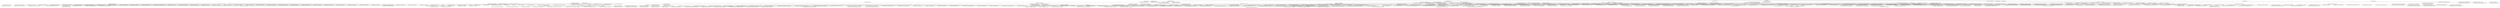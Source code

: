 digraph bambu {
	"com.tfyre.bambu:bambu-web:jar:1.7.0" -> "com.tfyre.bambu:bambu-common:jar:1.7.0:compile" ; 
	"com.tfyre.bambu:bambu-web:jar:1.7.0" -> "com.vaadin:vaadin-quarkus-extension:jar:24.7.5:compile" ; 
	"com.tfyre.bambu:bambu-web:jar:1.7.0" -> "com.vaadin:vaadin-notification-flow:jar:24.7.5:compile" ; 
	"com.tfyre.bambu:bambu-web:jar:1.7.0" -> "io.quarkus:quarkus-scheduler:jar:3.23.0:compile" ; 
	"com.tfyre.bambu:bambu-web:jar:1.7.0" -> "io.quarkus:quarkus-rest-jackson:jar:3.23.0:compile" ; 
	"com.tfyre.bambu:bambu-web:jar:1.7.0" -> "io.quarkus:quarkus-rest-client-jackson:jar:3.23.0:compile" ; 
	"com.tfyre.bambu:bambu-web:jar:1.7.0" -> "io.quarkus:quarkus-security:jar:3.23.0:compile" ; 
	"com.tfyre.bambu:bambu-web:jar:1.7.0" -> "io.quarkus:quarkus-elytron-security-common:jar:3.23.0:compile" ; 
	"com.tfyre.bambu:bambu-web:jar:1.7.0" -> "io.quarkus:quarkus-jaxb:jar:3.23.0:compile" ; 
	"com.tfyre.bambu:bambu-web:jar:1.7.0" -> "commons-net:commons-net:jar:3.11.1:compile" ; 
	"com.tfyre.bambu:bambu-web:jar:1.7.0" -> "net.java.dev.jna:jna:jar:5.17.0:compile" ; 
	"com.tfyre.bambu:bambu-web:jar:1.7.0" -> "net.java.dev.jna:jna-platform:jar:5.17.0:compile" ; 
	"com.tfyre.bambu:bambu-web:jar:1.7.0" -> "org.bouncycastle:bctls-jdk18on:jar:1.80:compile" ; 
	"com.vaadin:vaadin-quarkus-extension:jar:24.7.5:compile" -> "com.vaadin:vaadin-quarkus:jar:2.1.3:compile (version managed from 2.1.3)" ; 
	"com.vaadin:vaadin-quarkus-extension:jar:24.7.5:compile" -> "com.vaadin:vaadin-core:jar:24.7.5:compile (version managed from 24.7.5)" ; 
	"com.vaadin:vaadin-quarkus-extension:jar:24.7.5:compile" -> "com.vaadin:vaadin-core-jandex:jar:24.7.5:compile (version managed from 24.7.5)" ; 
	"com.vaadin:vaadin-quarkus:jar:2.1.3:compile (version managed from 2.1.3)" -> "(io.quarkus:quarkus-arc:jar:3.23.0:compile - version managed from 3.15.3; omitted for duplicate)" ; 
	"com.vaadin:vaadin-quarkus:jar:2.1.3:compile (version managed from 2.1.3)" -> "io.quarkus:quarkus-undertow:jar:3.23.0:compile (version managed from 3.15.3)" ; 
	"com.vaadin:vaadin-quarkus:jar:2.1.3:compile (version managed from 2.1.3)" -> "io.quarkus:quarkus-websockets:jar:3.23.0:compile (version managed from 3.15.3)" ; 
	"io.quarkus:quarkus-undertow:jar:3.23.0:compile (version managed from 3.15.3)" -> "(io.quarkus:quarkus-arc:jar:3.23.0:compile - version managed from 3.23.0; omitted for duplicate)" ; 
	"io.quarkus:quarkus-undertow:jar:3.23.0:compile (version managed from 3.15.3)" -> "(io.quarkus:quarkus-vertx-http:jar:3.23.0:compile - version managed from 3.23.0; omitted for duplicate)" ; 
	"io.quarkus:quarkus-undertow:jar:3.23.0:compile (version managed from 3.15.3)" -> "(io.quarkus.security:quarkus-security:jar:2.2.1:compile - version managed from 2.2.1; omitted for duplicate)" ; 
	"io.quarkus:quarkus-undertow:jar:3.23.0:compile (version managed from 3.15.3)" -> "(jakarta.enterprise:jakarta.enterprise.cdi-api:jar:4.1.0:compile - version managed from 4.1.0; omitted for duplicate)" ; 
	"io.quarkus:quarkus-undertow:jar:3.23.0:compile (version managed from 3.15.3)" -> "io.quarkus.http:quarkus-http-servlet:jar:5.3.4:compile (version managed from 5.3.4)" ; 
	"io.quarkus:quarkus-undertow:jar:3.23.0:compile (version managed from 3.15.3)" -> "jakarta.servlet:jakarta.servlet-api:jar:6.0.0:compile (version managed from 6.0.0)" ; 
	"io.quarkus:quarkus-undertow:jar:3.23.0:compile (version managed from 3.15.3)" -> "(jakarta.annotation:jakarta.annotation-api:jar:3.0.0:compile - version managed from 3.0.0; omitted for duplicate)" ; 
	"io.quarkus:quarkus-undertow:jar:3.23.0:compile (version managed from 3.15.3)" -> "io.quarkus.http:quarkus-http-vertx-backend:jar:5.3.4:compile (version managed from 5.3.4)" ; 
	"io.quarkus:quarkus-undertow:jar:3.23.0:compile (version managed from 3.15.3)" -> "io.quarkus.http:quarkus-http-core:jar:5.3.4:compile (version managed from 5.3.4)" ; 
	"io.quarkus:quarkus-undertow:jar:3.23.0:compile (version managed from 3.15.3)" -> "(io.quarkus:quarkus-core:jar:3.23.0:compile - version managed from 3.23.0; omitted for duplicate)" ; 
	"io.quarkus:quarkus-undertow:jar:3.23.0:compile (version managed from 3.15.3)" -> "(org.eclipse.microprofile.context-propagation:microprofile-context-propagation-api:jar:1.3:compile - version managed from 1.3; omitted for duplicate)" ; 
	"io.quarkus.http:quarkus-http-servlet:jar:5.3.4:compile (version managed from 5.3.4)" -> "(io.quarkus.http:quarkus-http-core:jar:5.3.4:compile - version managed from 5.3.4; omitted for duplicate)" ; 
	"io.quarkus.http:quarkus-http-servlet:jar:5.3.4:compile (version managed from 5.3.4)" -> "(jakarta.servlet:jakarta.servlet-api:jar:6.0.0:compile - version managed from 6.0.0; omitted for duplicate)" ; 
	"io.quarkus.http:quarkus-http-servlet:jar:5.3.4:compile (version managed from 5.3.4)" -> "(jakarta.annotation:jakarta.annotation-api:jar:3.0.0:compile - version managed from 2.1.1; omitted for duplicate)" ; 
	"io.quarkus.http:quarkus-http-vertx-backend:jar:5.3.4:compile (version managed from 5.3.4)" -> "(io.vertx:vertx-core:jar:4.5.14:compile - version managed from 4.5.10; omitted for duplicate)" ; 
	"io.quarkus.http:quarkus-http-vertx-backend:jar:5.3.4:compile (version managed from 5.3.4)" -> "io.quarkus.http:quarkus-http-http-core:jar:5.3.4:compile (version managed from 5.3.4)" ; 
	"io.quarkus.http:quarkus-http-vertx-backend:jar:5.3.4:compile (version managed from 5.3.4)" -> "(org.jboss.logging:jboss-logging:jar:3.6.1.Final:compile - version managed from 3.5.0.Final; omitted for duplicate)" ; 
	"io.quarkus.http:quarkus-http-http-core:jar:5.3.4:compile (version managed from 5.3.4)" -> "(org.jboss.logging:jboss-logging:jar:3.6.1.Final:compile - version managed from 3.5.0.Final; omitted for duplicate)" ; 
	"io.quarkus.http:quarkus-http-http-core:jar:5.3.4:compile (version managed from 5.3.4)" -> "(io.netty:netty-buffer:jar:4.1.121.Final:compile - version managed from 4.1.111.Final; omitted for duplicate)" ; 
	"io.quarkus.http:quarkus-http-core:jar:5.3.4:compile (version managed from 5.3.4)" -> "(io.quarkus.http:quarkus-http-http-core:jar:5.3.4:compile - version managed from 5.3.4; omitted for duplicate)" ; 
	"io.quarkus.http:quarkus-http-core:jar:5.3.4:compile (version managed from 5.3.4)" -> "(org.jboss.logging:jboss-logging:jar:3.6.1.Final:compile - version managed from 3.5.0.Final; omitted for duplicate)" ; 
	"io.quarkus.http:quarkus-http-core:jar:5.3.4:compile (version managed from 5.3.4)" -> "(io.netty:netty-codec-http:jar:4.1.121.Final:compile - version managed from 4.1.111.Final; omitted for duplicate)" ; 
	"io.quarkus:quarkus-websockets:jar:3.23.0:compile (version managed from 3.15.3)" -> "(io.quarkus:quarkus-core:jar:3.23.0:compile - version managed from 3.23.0; omitted for duplicate)" ; 
	"io.quarkus:quarkus-websockets:jar:3.23.0:compile (version managed from 3.15.3)" -> "(io.quarkus:quarkus-vertx-http:jar:3.23.0:compile - version managed from 3.23.0; omitted for duplicate)" ; 
	"io.quarkus:quarkus-websockets:jar:3.23.0:compile (version managed from 3.15.3)" -> "io.quarkus:quarkus-websockets-client:jar:3.23.0:compile (version managed from 3.23.0)" ; 
	"io.quarkus:quarkus-websockets:jar:3.23.0:compile (version managed from 3.15.3)" -> "io.quarkus.http:quarkus-http-websocket-vertx:jar:5.3.4:compile (version managed from 5.3.4)" ; 
	"io.quarkus:quarkus-websockets:jar:3.23.0:compile (version managed from 3.15.3)" -> "jakarta.websocket:jakarta.websocket-api:jar:2.1.1:compile (version managed from 2.1.1)" ; 
	"io.quarkus:quarkus-websockets-client:jar:3.23.0:compile (version managed from 3.23.0)" -> "(io.quarkus:quarkus-vertx:jar:3.23.0:compile - version managed from 3.23.0; omitted for duplicate)" ; 
	"io.quarkus:quarkus-websockets-client:jar:3.23.0:compile (version managed from 3.23.0)" -> "(io.quarkus.security:quarkus-security:jar:2.2.1:compile - version managed from 2.2.1; omitted for duplicate)" ; 
	"io.quarkus:quarkus-websockets-client:jar:3.23.0:compile (version managed from 3.23.0)" -> "(jakarta.websocket:jakarta.websocket-api:jar:2.1.1:compile - version managed from 2.1.1; omitted for duplicate)" ; 
	"io.quarkus:quarkus-websockets-client:jar:3.23.0:compile (version managed from 3.23.0)" -> "io.quarkus.http:quarkus-http-websocket-core:jar:5.3.4:compile (version managed from 5.3.4)" ; 
	"io.quarkus.http:quarkus-http-websocket-core:jar:5.3.4:compile (version managed from 5.3.4)" -> "(org.jboss.logging:jboss-logging:jar:3.6.1.Final:compile - version managed from 3.5.0.Final; omitted for duplicate)" ; 
	"io.quarkus.http:quarkus-http-websocket-core:jar:5.3.4:compile (version managed from 5.3.4)" -> "(io.netty:netty-codec-http:jar:4.1.121.Final:compile - version managed from 4.1.111.Final; omitted for duplicate)" ; 
	"io.quarkus.http:quarkus-http-websocket-core:jar:5.3.4:compile (version managed from 5.3.4)" -> "(jakarta.websocket:jakarta.websocket-api:jar:2.1.1:compile - version managed from 2.1.0; omitted for duplicate)" ; 
	"io.quarkus.http:quarkus-http-websocket-core:jar:5.3.4:compile (version managed from 5.3.4)" -> "jakarta.websocket:jakarta.websocket-client-api:jar:2.1.0:compile" ; 
	"io.quarkus.http:quarkus-http-websocket-vertx:jar:5.3.4:compile (version managed from 5.3.4)" -> "(io.quarkus.http:quarkus-http-websocket-core:jar:5.3.4:compile - version managed from 5.3.4; omitted for duplicate)" ; 
	"io.quarkus.http:quarkus-http-websocket-vertx:jar:5.3.4:compile (version managed from 5.3.4)" -> "(io.vertx:vertx-web:jar:4.5.14:compile - version managed from 4.5.10; omitted for duplicate)" ; 
	"com.vaadin:vaadin-core:jar:24.7.5:compile (version managed from 24.7.5)" -> "com.vaadin:vaadin-core-internal:jar:24.7.5:compile" ; 
	"com.vaadin:vaadin-core:jar:24.7.5:compile (version managed from 24.7.5)" -> "com.vaadin:vaadin-dev:jar:24.7.5:compile (version managed from 24.7.5)" ; 
	"com.vaadin:vaadin-core-internal:jar:24.7.5:compile" -> "com.vaadin:flow-server:jar:24.7.6:compile (version managed from 24.7.6)" ; 
	"com.vaadin:vaadin-core-internal:jar:24.7.5:compile" -> "com.vaadin:flow-lit-template:jar:24.7.6:compile (version managed from 24.7.6)" ; 
	"com.vaadin:vaadin-core-internal:jar:24.7.5:compile" -> "com.vaadin:flow-react:jar:24.7.6:compile (version managed from 24.7.6)" ; 
	"com.vaadin:vaadin-core-internal:jar:24.7.5:compile" -> "com.vaadin:flow-push:jar:24.7.6:compile (version managed from 24.7.6)" ; 
	"com.vaadin:vaadin-core-internal:jar:24.7.5:compile" -> "com.vaadin:flow-client:jar:24.7.6:compile (version managed from 24.7.6)" ; 
	"com.vaadin:vaadin-core-internal:jar:24.7.5:compile" -> "com.vaadin:flow-html-components:jar:24.7.6:compile (version managed from 24.7.6)" ; 
	"com.vaadin:vaadin-core-internal:jar:24.7.5:compile" -> "(com.vaadin:flow-data:jar:24.7.6:compile - version managed from 24.7.6; omitted for duplicate)" ; 
	"com.vaadin:vaadin-core-internal:jar:24.7.5:compile" -> "com.vaadin:flow-dnd:jar:24.7.6:compile (version managed from 24.7.6)" ; 
	"com.vaadin:vaadin-core-internal:jar:24.7.5:compile" -> "com.vaadin:vaadin-lumo-theme:jar:24.7.5:compile (version managed from 24.7.5)" ; 
	"com.vaadin:vaadin-core-internal:jar:24.7.5:compile" -> "com.vaadin:vaadin-material-theme:jar:24.7.5:compile (version managed from 24.7.5)" ; 
	"com.vaadin:vaadin-core-internal:jar:24.7.5:compile" -> "com.vaadin:vaadin-core-components:jar:24.7.5:compile (version managed from 24.7.5)" ; 
	"com.vaadin:flow-server:jar:24.7.6:compile (version managed from 24.7.6)" -> "(com.vaadin:flow-push:jar:24.7.6:compile - version managed from 24.7.6; omitted for duplicate)" ; 
	"com.vaadin:flow-server:jar:24.7.6:compile (version managed from 24.7.6)" -> "com.vaadin.servletdetector:throw-if-servlet3:jar:1.0.2:compile" ; 
	"com.vaadin:flow-server:jar:24.7.6:compile (version managed from 24.7.6)" -> "org.jspecify:jspecify:jar:1.0.0:compile" ; 
	"com.vaadin:flow-server:jar:24.7.6:compile (version managed from 24.7.6)" -> "(org.slf4j:slf4j-api:jar:2.0.6:compile - version managed from 2.0.16; omitted for duplicate)" ; 
	"com.vaadin:flow-server:jar:24.7.6:compile (version managed from 24.7.6)" -> "com.vaadin.external.gwt:gwt-elemental:jar:2.8.2.vaadin2:compile" ; 
	"com.vaadin:flow-server:jar:24.7.6:compile (version managed from 24.7.6)" -> "org.apache.commons:commons-fileupload2-jakarta:jar:2.0.0-M1:compile" ; 
	"com.vaadin:flow-server:jar:24.7.6:compile (version managed from 24.7.6)" -> "commons-io:commons-io:jar:2.19.0:compile (version managed from 2.18.0)" ; 
	"com.vaadin:flow-server:jar:24.7.6:compile (version managed from 24.7.6)" -> "(com.fasterxml.jackson.core:jackson-core:jar:2.18.3:compile - version managed from 2.18.2; omitted for duplicate)" ; 
	"com.vaadin:flow-server:jar:24.7.6:compile (version managed from 24.7.6)" -> "(com.fasterxml.jackson.core:jackson-databind:jar:2.18.3:compile - version managed from 2.18.2; omitted for duplicate)" ; 
	"com.vaadin:flow-server:jar:24.7.6:compile (version managed from 24.7.6)" -> "(com.fasterxml.jackson.datatype:jackson-datatype-jsr310:jar:2.18.3:compile - version managed from 2.18.2; omitted for duplicate)" ; 
	"com.vaadin:flow-server:jar:24.7.6:compile (version managed from 24.7.6)" -> "org.jsoup:jsoup:jar:1.18.3:compile" ; 
	"com.vaadin:flow-server:jar:24.7.6:compile (version managed from 24.7.6)" -> "com.helger:ph-css:jar:7.0.4:compile" ; 
	"com.vaadin:flow-server:jar:24.7.6:compile (version managed from 24.7.6)" -> "org.ow2.asm:asm:jar:9.8:compile (version managed from 9.7.1)" ; 
	"com.vaadin:flow-server:jar:24.7.6:compile (version managed from 24.7.6)" -> "com.vaadin.external:gentyref:jar:1.2.0.vaadin1:compile" ; 
	"com.vaadin:flow-server:jar:24.7.6:compile (version managed from 24.7.6)" -> "org.apache.commons:commons-compress:jar:1.27.1:compile (version managed from 1.27.1)" ; 
	"org.apache.commons:commons-fileupload2-jakarta:jar:2.0.0-M1:compile" -> "org.apache.commons:commons-fileupload2-core:jar:2.0.0-M1:compile" ; 
	"com.helger:ph-css:jar:7.0.4:compile" -> "com.helger.commons:ph-commons:jar:11.2.0:compile" ; 
	"com.helger:ph-css:jar:7.0.4:compile" -> "(org.slf4j:slf4j-api:jar:2.0.6:compile - version managed from 2.0.15; omitted for duplicate)" ; 
	"com.helger.commons:ph-commons:jar:11.2.0:compile" -> "com.google.code.findbugs:jsr305:jar:3.0.2:compile (version managed from 3.0.2)" ; 
	"com.helger.commons:ph-commons:jar:11.2.0:compile" -> "(org.slf4j:slf4j-api:jar:2.0.6:compile - version managed from 2.0.15; omitted for duplicate)" ; 
	"org.apache.commons:commons-compress:jar:1.27.1:compile (version managed from 1.27.1)" -> "commons-codec:commons-codec:jar:1.18.0:compile (version managed from 1.17.1)" ; 
	"org.apache.commons:commons-compress:jar:1.27.1:compile (version managed from 1.27.1)" -> "org.apache.commons:commons-lang3:jar:3.17.0:compile (version managed from 3.16.0)" ; 
	"com.vaadin:flow-lit-template:jar:24.7.6:compile (version managed from 24.7.6)" -> "(com.vaadin:flow-server:jar:24.7.6:compile - version managed from 24.7.6; omitted for duplicate)" ; 
	"com.vaadin:flow-react:jar:24.7.6:compile (version managed from 24.7.6)" -> "(com.vaadin:flow-server:jar:24.7.6:compile - version managed from 24.7.6; omitted for duplicate)" ; 
	"com.vaadin:flow-push:jar:24.7.6:compile (version managed from 24.7.6)" -> "com.vaadin.external.atmosphere:atmosphere-runtime:jar:3.0.5.slf4jvaadin1:compile" ; 
	"com.vaadin.external.atmosphere:atmosphere-runtime:jar:3.0.5.slf4jvaadin1:compile" -> "(org.slf4j:slf4j-api:jar:2.0.6:compile - version managed from 1.7.35; omitted for duplicate)" ; 
	"com.vaadin:flow-html-components:jar:24.7.6:compile (version managed from 24.7.6)" -> "(com.vaadin:flow-server:jar:24.7.6:compile - version managed from 24.7.6; omitted for duplicate)" ; 
	"com.vaadin:flow-html-components:jar:24.7.6:compile (version managed from 24.7.6)" -> "(com.vaadin:flow-data:jar:24.7.6:compile - version managed from 24.7.6; omitted for duplicate)" ; 
	"com.vaadin:flow-dnd:jar:24.7.6:compile (version managed from 24.7.6)" -> "(com.vaadin:flow-server:jar:24.7.6:compile - version managed from 24.7.6; omitted for duplicate)" ; 
	"com.vaadin:vaadin-lumo-theme:jar:24.7.5:compile (version managed from 24.7.5)" -> "com.vaadin:vaadin-icons-flow:jar:24.7.5:compile (version managed from 24.7.5)" ; 
	"com.vaadin:vaadin-icons-flow:jar:24.7.5:compile (version managed from 24.7.5)" -> "(com.vaadin:vaadin-flow-components-base:jar:24.7.5:compile - omitted for duplicate)" ; 
	"com.vaadin:vaadin-core-components:jar:24.7.5:compile (version managed from 24.7.5)" -> "com.vaadin:vaadin-accordion-flow:jar:24.7.5:compile (version managed from 24.7.5)" ; 
	"com.vaadin:vaadin-core-components:jar:24.7.5:compile (version managed from 24.7.5)" -> "com.vaadin:vaadin-avatar-flow:jar:24.7.5:compile (version managed from 24.7.5)" ; 
	"com.vaadin:vaadin-core-components:jar:24.7.5:compile (version managed from 24.7.5)" -> "com.vaadin:vaadin-button-flow:jar:24.7.5:compile (version managed from 24.7.5)" ; 
	"com.vaadin:vaadin-core-components:jar:24.7.5:compile (version managed from 24.7.5)" -> "com.vaadin:vaadin-card-flow:jar:24.7.5:compile (version managed from 24.7.5)" ; 
	"com.vaadin:vaadin-core-components:jar:24.7.5:compile (version managed from 24.7.5)" -> "com.vaadin:vaadin-checkbox-flow:jar:24.7.5:compile (version managed from 24.7.5)" ; 
	"com.vaadin:vaadin-core-components:jar:24.7.5:compile (version managed from 24.7.5)" -> "com.vaadin:vaadin-combo-box-flow:jar:24.7.5:compile (version managed from 24.7.5)" ; 
	"com.vaadin:vaadin-core-components:jar:24.7.5:compile (version managed from 24.7.5)" -> "com.vaadin:vaadin-confirm-dialog-flow:jar:24.7.5:compile (version managed from 24.7.5)" ; 
	"com.vaadin:vaadin-core-components:jar:24.7.5:compile (version managed from 24.7.5)" -> "com.vaadin:vaadin-custom-field-flow:jar:24.7.5:compile (version managed from 24.7.5)" ; 
	"com.vaadin:vaadin-core-components:jar:24.7.5:compile (version managed from 24.7.5)" -> "com.vaadin:vaadin-date-picker-flow:jar:24.7.5:compile (version managed from 24.7.5)" ; 
	"com.vaadin:vaadin-core-components:jar:24.7.5:compile (version managed from 24.7.5)" -> "com.vaadin:vaadin-date-time-picker-flow:jar:24.7.5:compile (version managed from 24.7.5)" ; 
	"com.vaadin:vaadin-core-components:jar:24.7.5:compile (version managed from 24.7.5)" -> "com.vaadin:vaadin-details-flow:jar:24.7.5:compile (version managed from 24.7.5)" ; 
	"com.vaadin:vaadin-core-components:jar:24.7.5:compile (version managed from 24.7.5)" -> "com.vaadin:vaadin-time-picker-flow:jar:24.7.5:compile (version managed from 24.7.5)" ; 
	"com.vaadin:vaadin-core-components:jar:24.7.5:compile (version managed from 24.7.5)" -> "com.vaadin:vaadin-select-flow:jar:24.7.5:compile (version managed from 24.7.5)" ; 
	"com.vaadin:vaadin-core-components:jar:24.7.5:compile (version managed from 24.7.5)" -> "com.vaadin:vaadin-side-nav-flow:jar:24.7.5:compile (version managed from 24.7.5)" ; 
	"com.vaadin:vaadin-core-components:jar:24.7.5:compile (version managed from 24.7.5)" -> "com.vaadin:vaadin-dialog-flow:jar:24.7.5:compile (version managed from 24.7.5)" ; 
	"com.vaadin:vaadin-core-components:jar:24.7.5:compile (version managed from 24.7.5)" -> "com.vaadin:vaadin-form-layout-flow:jar:24.7.5:compile (version managed from 24.7.5)" ; 
	"com.vaadin:vaadin-core-components:jar:24.7.5:compile (version managed from 24.7.5)" -> "com.vaadin:vaadin-field-highlighter-flow:jar:24.7.5:compile (version managed from 24.7.5)" ; 
	"com.vaadin:vaadin-core-components:jar:24.7.5:compile (version managed from 24.7.5)" -> "com.vaadin:vaadin-grid-flow:jar:24.7.5:compile (version managed from 24.7.5)" ; 
	"com.vaadin:vaadin-core-components:jar:24.7.5:compile (version managed from 24.7.5)" -> "(com.vaadin:vaadin-icons-flow:jar:24.7.5:compile - version managed from 24.7.5; omitted for duplicate)" ; 
	"com.vaadin:vaadin-core-components:jar:24.7.5:compile (version managed from 24.7.5)" -> "com.vaadin:vaadin-virtual-list-flow:jar:24.7.5:compile (version managed from 24.7.5)" ; 
	"com.vaadin:vaadin-core-components:jar:24.7.5:compile (version managed from 24.7.5)" -> "com.vaadin:vaadin-list-box-flow:jar:24.7.5:compile (version managed from 24.7.5)" ; 
	"com.vaadin:vaadin-core-components:jar:24.7.5:compile (version managed from 24.7.5)" -> "com.vaadin:vaadin-login-flow:jar:24.7.5:compile (version managed from 24.7.5)" ; 
	"com.vaadin:vaadin-core-components:jar:24.7.5:compile (version managed from 24.7.5)" -> "com.vaadin:vaadin-messages-flow:jar:24.7.5:compile (version managed from 24.7.5)" ; 
	"com.vaadin:vaadin-core-components:jar:24.7.5:compile (version managed from 24.7.5)" -> "com.vaadin:vaadin-ordered-layout-flow:jar:24.7.5:compile (version managed from 24.7.5)" ; 
	"com.vaadin:vaadin-core-components:jar:24.7.5:compile (version managed from 24.7.5)" -> "com.vaadin:vaadin-progress-bar-flow:jar:24.7.5:compile (version managed from 24.7.5)" ; 
	"com.vaadin:vaadin-core-components:jar:24.7.5:compile (version managed from 24.7.5)" -> "com.vaadin:vaadin-popover-flow:jar:24.7.5:compile (version managed from 24.7.5)" ; 
	"com.vaadin:vaadin-core-components:jar:24.7.5:compile (version managed from 24.7.5)" -> "com.vaadin:vaadin-radio-button-flow:jar:24.7.5:compile (version managed from 24.7.5)" ; 
	"com.vaadin:vaadin-core-components:jar:24.7.5:compile (version managed from 24.7.5)" -> "(com.vaadin:vaadin-renderer-flow:jar:24.7.5:compile - version managed from 24.7.5; omitted for duplicate)" ; 
	"com.vaadin:vaadin-core-components:jar:24.7.5:compile (version managed from 24.7.5)" -> "com.vaadin:vaadin-split-layout-flow:jar:24.7.5:compile (version managed from 24.7.5)" ; 
	"com.vaadin:vaadin-core-components:jar:24.7.5:compile (version managed from 24.7.5)" -> "com.vaadin:vaadin-tabs-flow:jar:24.7.5:compile (version managed from 24.7.5)" ; 
	"com.vaadin:vaadin-core-components:jar:24.7.5:compile (version managed from 24.7.5)" -> "com.vaadin:vaadin-text-field-flow:jar:24.7.5:compile (version managed from 24.7.5)" ; 
	"com.vaadin:vaadin-core-components:jar:24.7.5:compile (version managed from 24.7.5)" -> "com.vaadin:vaadin-upload-flow:jar:24.7.5:compile (version managed from 24.7.5)" ; 
	"com.vaadin:vaadin-core-components:jar:24.7.5:compile (version managed from 24.7.5)" -> "(com.vaadin:vaadin-notification-flow:jar:24.7.5:compile - version managed from 24.7.5; omitted for duplicate)" ; 
	"com.vaadin:vaadin-core-components:jar:24.7.5:compile (version managed from 24.7.5)" -> "com.vaadin:vaadin-app-layout-flow:jar:24.7.5:compile (version managed from 24.7.5)" ; 
	"com.vaadin:vaadin-core-components:jar:24.7.5:compile (version managed from 24.7.5)" -> "com.vaadin:vaadin-context-menu-flow:jar:24.7.5:compile (version managed from 24.7.5)" ; 
	"com.vaadin:vaadin-core-components:jar:24.7.5:compile (version managed from 24.7.5)" -> "com.vaadin:vaadin-menu-bar-flow:jar:24.7.5:compile (version managed from 24.7.5)" ; 
	"com.vaadin:vaadin-core-components:jar:24.7.5:compile (version managed from 24.7.5)" -> "com.vaadin:collaboration-engine:jar:6.4.0:compile (version managed from 6.4.0)" ; 
	"com.vaadin:vaadin-accordion-flow:jar:24.7.5:compile (version managed from 24.7.5)" -> "(com.vaadin:vaadin-details-flow:jar:24.7.5:compile - version managed from 24.7.5; omitted for duplicate)" ; 
	"com.vaadin:vaadin-avatar-flow:jar:24.7.5:compile (version managed from 24.7.5)" -> "(com.vaadin:vaadin-flow-components-base:jar:24.7.5:compile - omitted for duplicate)" ; 
	"com.vaadin:vaadin-button-flow:jar:24.7.5:compile (version managed from 24.7.5)" -> "(com.vaadin:vaadin-flow-components-base:jar:24.7.5:compile - omitted for duplicate)" ; 
	"com.vaadin:vaadin-card-flow:jar:24.7.5:compile (version managed from 24.7.5)" -> "(com.vaadin:vaadin-flow-components-base:jar:24.7.5:compile - omitted for duplicate)" ; 
	"com.vaadin:vaadin-checkbox-flow:jar:24.7.5:compile (version managed from 24.7.5)" -> "(com.vaadin:vaadin-flow-components-base:jar:24.7.5:compile - omitted for duplicate)" ; 
	"com.vaadin:vaadin-checkbox-flow:jar:24.7.5:compile (version managed from 24.7.5)" -> "(com.vaadin:vaadin-renderer-flow:jar:24.7.5:compile - version managed from 24.7.5; omitted for duplicate)" ; 
	"com.vaadin:vaadin-combo-box-flow:jar:24.7.5:compile (version managed from 24.7.5)" -> "(com.vaadin:vaadin-flow-components-base:jar:24.7.5:compile - omitted for duplicate)" ; 
	"com.vaadin:vaadin-combo-box-flow:jar:24.7.5:compile (version managed from 24.7.5)" -> "(com.vaadin:vaadin-renderer-flow:jar:24.7.5:compile - version managed from 24.7.5; omitted for duplicate)" ; 
	"com.vaadin:vaadin-combo-box-flow:jar:24.7.5:compile (version managed from 24.7.5)" -> "org.springframework.data:spring-data-commons:jar:3.4.5:compile" ; 
	"org.springframework.data:spring-data-commons:jar:3.4.5:compile" -> "(org.slf4j:slf4j-api:jar:2.0.6:compile - version managed from 2.0.2; omitted for duplicate)" ; 
	"com.vaadin:vaadin-confirm-dialog-flow:jar:24.7.5:compile (version managed from 24.7.5)" -> "(com.vaadin:flow-server:jar:24.7.6:compile - version managed from 24.7.6; omitted for duplicate)" ; 
	"com.vaadin:vaadin-confirm-dialog-flow:jar:24.7.5:compile (version managed from 24.7.5)" -> "(com.vaadin:vaadin-flow-components-base:jar:24.7.5:compile - omitted for duplicate)" ; 
	"com.vaadin:vaadin-custom-field-flow:jar:24.7.5:compile (version managed from 24.7.5)" -> "(com.vaadin:vaadin-flow-components-base:jar:24.7.5:compile - omitted for duplicate)" ; 
	"com.vaadin:vaadin-date-picker-flow:jar:24.7.5:compile (version managed from 24.7.5)" -> "(com.vaadin:vaadin-flow-components-base:jar:24.7.5:compile - omitted for duplicate)" ; 
	"com.vaadin:vaadin-date-time-picker-flow:jar:24.7.5:compile (version managed from 24.7.5)" -> "(com.vaadin:vaadin-date-picker-flow:jar:24.7.5:compile - version managed from 24.7.5; omitted for duplicate)" ; 
	"com.vaadin:vaadin-date-time-picker-flow:jar:24.7.5:compile (version managed from 24.7.5)" -> "(com.vaadin:vaadin-time-picker-flow:jar:24.7.5:compile - version managed from 24.7.5; omitted for duplicate)" ; 
	"com.vaadin:vaadin-details-flow:jar:24.7.5:compile (version managed from 24.7.5)" -> "(com.vaadin:vaadin-flow-components-base:jar:24.7.5:compile - omitted for duplicate)" ; 
	"com.vaadin:vaadin-time-picker-flow:jar:24.7.5:compile (version managed from 24.7.5)" -> "(com.vaadin:vaadin-flow-components-base:jar:24.7.5:compile - omitted for duplicate)" ; 
	"com.vaadin:vaadin-select-flow:jar:24.7.5:compile (version managed from 24.7.5)" -> "(com.vaadin:vaadin-flow-components-base:jar:24.7.5:compile - omitted for duplicate)" ; 
	"com.vaadin:vaadin-select-flow:jar:24.7.5:compile (version managed from 24.7.5)" -> "(com.vaadin:vaadin-renderer-flow:jar:24.7.5:compile - version managed from 24.7.5; omitted for duplicate)" ; 
	"com.vaadin:vaadin-side-nav-flow:jar:24.7.5:compile (version managed from 24.7.5)" -> "(com.vaadin:vaadin-flow-components-base:jar:24.7.5:compile - omitted for duplicate)" ; 
	"com.vaadin:vaadin-dialog-flow:jar:24.7.5:compile (version managed from 24.7.5)" -> "(com.vaadin:vaadin-flow-components-base:jar:24.7.5:compile - omitted for duplicate)" ; 
	"com.vaadin:vaadin-dialog-flow:jar:24.7.5:compile (version managed from 24.7.5)" -> "(com.vaadin:vaadin-renderer-flow:jar:24.7.5:compile - version managed from 24.7.5; omitted for duplicate)" ; 
	"com.vaadin:vaadin-form-layout-flow:jar:24.7.5:compile (version managed from 24.7.5)" -> "(com.vaadin:vaadin-flow-components-base:jar:24.7.5:compile - omitted for duplicate)" ; 
	"com.vaadin:vaadin-grid-flow:jar:24.7.5:compile (version managed from 24.7.5)" -> "(com.vaadin:vaadin-context-menu-flow:jar:24.7.5:compile - version managed from 24.7.5; omitted for duplicate)" ; 
	"com.vaadin:vaadin-grid-flow:jar:24.7.5:compile (version managed from 24.7.5)" -> "(com.vaadin:vaadin-flow-components-base:jar:24.7.5:compile - omitted for duplicate)" ; 
	"com.vaadin:vaadin-grid-flow:jar:24.7.5:compile (version managed from 24.7.5)" -> "(com.vaadin:vaadin-renderer-flow:jar:24.7.5:compile - version managed from 24.7.5; omitted for duplicate)" ; 
	"com.vaadin:vaadin-grid-flow:jar:24.7.5:compile (version managed from 24.7.5)" -> "(org.apache.commons:commons-lang3:jar:3.17.0:compile - version managed from 3.17.0; omitted for duplicate)" ; 
	"com.vaadin:vaadin-grid-flow:jar:24.7.5:compile (version managed from 24.7.5)" -> "(org.springframework.data:spring-data-commons:jar:3.4.5:compile - omitted for duplicate)" ; 
	"com.vaadin:vaadin-virtual-list-flow:jar:24.7.5:compile (version managed from 24.7.5)" -> "(com.vaadin:vaadin-renderer-flow:jar:24.7.5:compile - version managed from 24.7.5; omitted for duplicate)" ; 
	"com.vaadin:vaadin-list-box-flow:jar:24.7.5:compile (version managed from 24.7.5)" -> "(com.vaadin:vaadin-flow-components-base:jar:24.7.5:compile - omitted for duplicate)" ; 
	"com.vaadin:vaadin-list-box-flow:jar:24.7.5:compile (version managed from 24.7.5)" -> "(com.vaadin:vaadin-renderer-flow:jar:24.7.5:compile - version managed from 24.7.5; omitted for duplicate)" ; 
	"com.vaadin:vaadin-login-flow:jar:24.7.5:compile (version managed from 24.7.5)" -> "(com.vaadin:vaadin-flow-components-base:jar:24.7.5:compile - omitted for duplicate)" ; 
	"com.vaadin:vaadin-messages-flow:jar:24.7.5:compile (version managed from 24.7.5)" -> "(com.vaadin:vaadin-flow-components-base:jar:24.7.5:compile - omitted for duplicate)" ; 
	"com.vaadin:vaadin-ordered-layout-flow:jar:24.7.5:compile (version managed from 24.7.5)" -> "(com.vaadin:vaadin-flow-components-base:jar:24.7.5:compile - omitted for duplicate)" ; 
	"com.vaadin:vaadin-progress-bar-flow:jar:24.7.5:compile (version managed from 24.7.5)" -> "(com.vaadin:vaadin-flow-components-base:jar:24.7.5:compile - omitted for duplicate)" ; 
	"com.vaadin:vaadin-popover-flow:jar:24.7.5:compile (version managed from 24.7.5)" -> "(com.vaadin:vaadin-flow-components-base:jar:24.7.5:compile - omitted for duplicate)" ; 
	"com.vaadin:vaadin-popover-flow:jar:24.7.5:compile (version managed from 24.7.5)" -> "(com.vaadin:vaadin-renderer-flow:jar:24.7.5:compile - version managed from 24.7.5; omitted for duplicate)" ; 
	"com.vaadin:vaadin-radio-button-flow:jar:24.7.5:compile (version managed from 24.7.5)" -> "(com.vaadin:vaadin-flow-components-base:jar:24.7.5:compile - omitted for duplicate)" ; 
	"com.vaadin:vaadin-radio-button-flow:jar:24.7.5:compile (version managed from 24.7.5)" -> "(com.vaadin:vaadin-renderer-flow:jar:24.7.5:compile - version managed from 24.7.5; omitted for duplicate)" ; 
	"com.vaadin:vaadin-split-layout-flow:jar:24.7.5:compile (version managed from 24.7.5)" -> "(com.vaadin:vaadin-flow-components-base:jar:24.7.5:compile - omitted for duplicate)" ; 
	"com.vaadin:vaadin-tabs-flow:jar:24.7.5:compile (version managed from 24.7.5)" -> "(com.vaadin:vaadin-flow-components-base:jar:24.7.5:compile - omitted for duplicate)" ; 
	"com.vaadin:vaadin-text-field-flow:jar:24.7.5:compile (version managed from 24.7.5)" -> "(com.vaadin:vaadin-flow-components-base:jar:24.7.5:compile - omitted for duplicate)" ; 
	"com.vaadin:vaadin-upload-flow:jar:24.7.5:compile (version managed from 24.7.5)" -> "(com.vaadin:vaadin-button-flow:jar:24.7.5:compile - version managed from 24.7.5; omitted for duplicate)" ; 
	"com.vaadin:vaadin-upload-flow:jar:24.7.5:compile (version managed from 24.7.5)" -> "(com.vaadin:vaadin-flow-components-base:jar:24.7.5:compile - omitted for duplicate)" ; 
	"com.vaadin:vaadin-app-layout-flow:jar:24.7.5:compile (version managed from 24.7.5)" -> "(com.vaadin:vaadin-button-flow:jar:24.7.5:compile - version managed from 24.7.5; omitted for duplicate)" ; 
	"com.vaadin:vaadin-app-layout-flow:jar:24.7.5:compile (version managed from 24.7.5)" -> "(com.vaadin:vaadin-flow-components-base:jar:24.7.5:compile - omitted for duplicate)" ; 
	"com.vaadin:vaadin-context-menu-flow:jar:24.7.5:compile (version managed from 24.7.5)" -> "(com.vaadin:flow-html-components:jar:24.7.6:compile - version managed from 24.7.6; omitted for duplicate)" ; 
	"com.vaadin:vaadin-context-menu-flow:jar:24.7.5:compile (version managed from 24.7.5)" -> "(com.vaadin:vaadin-flow-components-base:jar:24.7.5:compile - omitted for duplicate)" ; 
	"com.vaadin:vaadin-context-menu-flow:jar:24.7.5:compile (version managed from 24.7.5)" -> "(com.vaadin:vaadin-renderer-flow:jar:24.7.5:compile - version managed from 24.7.5; omitted for duplicate)" ; 
	"com.vaadin:vaadin-menu-bar-flow:jar:24.7.5:compile (version managed from 24.7.5)" -> "(com.vaadin:vaadin-context-menu-flow:jar:24.7.5:compile - version managed from 24.7.5; omitted for duplicate)" ; 
	"com.vaadin:vaadin-menu-bar-flow:jar:24.7.5:compile (version managed from 24.7.5)" -> "(com.vaadin:vaadin-flow-components-base:jar:24.7.5:compile - omitted for duplicate)" ; 
	"com.vaadin:vaadin-dev:jar:24.7.5:compile (version managed from 24.7.5)" -> "com.vaadin:vaadin-dev-server:jar:24.7.6:compile (version managed from 24.7.6)" ; 
	"com.vaadin:vaadin-dev:jar:24.7.5:compile (version managed from 24.7.5)" -> "com.vaadin:vaadin-dev-bundle:jar:24.7.5:compile (version managed from 24.7.5)" ; 
	"com.vaadin:vaadin-dev:jar:24.7.5:compile (version managed from 24.7.5)" -> "com.vaadin:copilot:jar:24.7.5:compile (version managed from 24.7.5)" ; 
	"com.vaadin:vaadin-dev-server:jar:24.7.6:compile (version managed from 24.7.6)" -> "(com.vaadin:flow-server:jar:24.7.6:compile - version managed from 24.7.6; omitted for duplicate)" ; 
	"com.vaadin:vaadin-dev-server:jar:24.7.6:compile (version managed from 24.7.6)" -> "com.vaadin:license-checker:jar:1.13.4:compile (version managed from 1.13.4)" ; 
	"com.vaadin:vaadin-dev-server:jar:24.7.6:compile (version managed from 24.7.6)" -> "com.vaadin:open:jar:8.5.0.4:compile" ; 
	"com.vaadin:vaadin-dev-server:jar:24.7.6:compile (version managed from 24.7.6)" -> "com.github.javaparser:javaparser-core:jar:3.26.4:compile (version managed from 3.26.4)" ; 
	"com.vaadin:vaadin-dev-server:jar:24.7.6:compile (version managed from 24.7.6)" -> "io.methvin:directory-watcher:jar:0.18.0:compile" ; 
	"com.vaadin:license-checker:jar:1.13.4:compile (version managed from 1.13.4)" -> "(com.vaadin.external.gwt:gwt-elemental:jar:2.8.2.vaadin2:compile - omitted for duplicate)" ; 
	"com.vaadin:license-checker:jar:1.13.4:compile (version managed from 1.13.4)" -> "com.github.oshi:oshi-core:jar:6.6.5:compile" ; 
	"com.vaadin:license-checker:jar:1.13.4:compile (version managed from 1.13.4)" -> "(org.slf4j:slf4j-api:jar:2.0.6:compile - version managed from 1.7.36; omitted for duplicate)" ; 
	"com.vaadin:license-checker:jar:1.13.4:compile (version managed from 1.13.4)" -> "com.nimbusds:nimbus-jose-jwt:jar:10.3:compile (version managed from 9.37.3)" ; 
	"com.vaadin:license-checker:jar:1.13.4:compile (version managed from 1.13.4)" -> "org.lucee:jcip-annotations:jar:1.0.0:compile" ; 
	"com.vaadin:license-checker:jar:1.13.4:compile (version managed from 1.13.4)" -> "(com.vaadin:open:jar:8.5.0.4:compile - omitted for duplicate)" ; 
	"com.github.oshi:oshi-core:jar:6.6.5:compile" -> "(net.java.dev.jna:jna:jar:5.17.0:compile - version managed from 5.15.0; omitted for duplicate)" ; 
	"com.github.oshi:oshi-core:jar:6.6.5:compile" -> "(net.java.dev.jna:jna-platform:jar:5.17.0:compile - version managed from 5.15.0; omitted for duplicate)" ; 
	"com.github.oshi:oshi-core:jar:6.6.5:compile" -> "(org.slf4j:slf4j-api:jar:2.0.6:compile - version managed from 2.0.16; omitted for duplicate)" ; 
	"com.vaadin:open:jar:8.5.0.4:compile" -> "(commons-io:commons-io:jar:2.19.0:compile - version managed from 2.18.0; omitted for duplicate)" ; 
	"io.methvin:directory-watcher:jar:0.18.0:compile" -> "(org.slf4j:slf4j-api:jar:2.0.6:compile - version managed from 1.7.36; omitted for duplicate)" ; 
	"com.vaadin:copilot:jar:24.7.5:compile (version managed from 24.7.5)" -> "io.projectreactor.netty:reactor-netty:jar:1.2.4:compile (version managed from 1.2.5)" ; 
	"com.vaadin:copilot:jar:24.7.5:compile (version managed from 24.7.5)" -> "io.netty:netty-all:jar:4.1.121.Final:compile (version managed from 4.1.119.Final)" ; 
	"com.vaadin:copilot:jar:24.7.5:compile (version managed from 24.7.5)" -> "(jakarta.annotation:jakarta.annotation-api:jar:3.0.0:compile - version managed from 2.1.1; omitted for duplicate)" ; 
	"com.vaadin:copilot:jar:24.7.5:compile (version managed from 24.7.5)" -> "org.apache.commons:commons-configuration2:jar:2.11.0:compile" ; 
	"com.vaadin:copilot:jar:24.7.5:compile (version managed from 24.7.5)" -> "com.github.javaparser:javaparser-symbol-solver-core:jar:3.26.4:compile" ; 
	"com.vaadin:copilot:jar:24.7.5:compile (version managed from 24.7.5)" -> "com.vaadin:ui-tests:jar:1.1.4:compile" ; 
	"io.projectreactor.netty:reactor-netty:jar:1.2.4:compile (version managed from 1.2.5)" -> "io.projectreactor.netty:reactor-netty-core:jar:1.2.4:compile" ; 
	"io.projectreactor.netty:reactor-netty:jar:1.2.4:compile (version managed from 1.2.5)" -> "io.projectreactor.netty:reactor-netty-http:jar:1.2.4:compile" ; 
	"io.projectreactor.netty:reactor-netty-core:jar:1.2.4:compile" -> "(io.netty:netty-handler-proxy:jar:4.1.121.Final:compile - version managed from 4.1.119.Final; omitted for duplicate)" ; 
	"io.projectreactor.netty:reactor-netty-core:jar:1.2.4:compile" -> "(io.netty:netty-resolver-dns:jar:4.1.121.Final:compile - version managed from 4.1.119.Final; omitted for duplicate)" ; 
	"io.projectreactor.netty:reactor-netty-core:jar:1.2.4:compile" -> "(io.netty:netty-resolver-dns-native-macos:jar:osx-x86_64:4.1.121.Final:compile - version managed from 4.1.119.Final; omitted for duplicate)" ; 
	"io.projectreactor.netty:reactor-netty-core:jar:1.2.4:compile" -> "(io.netty:netty-transport-native-epoll:jar:linux-x86_64:4.1.121.Final:compile - version managed from 4.1.119.Final; omitted for duplicate)" ; 
	"io.projectreactor.netty:reactor-netty-core:jar:1.2.4:compile" -> "io.projectreactor:reactor-core:jar:3.4.41:compile (version managed from 3.7.4)" ; 
	"io.projectreactor:reactor-core:jar:3.4.41:compile (version managed from 3.7.4)" -> "(org.reactivestreams:reactive-streams:jar:1.0.4:compile - version managed from 1.0.4; omitted for duplicate)" ; 
	"io.projectreactor.netty:reactor-netty-http:jar:1.2.4:compile" -> "(io.netty:netty-codec-http:jar:4.1.121.Final:compile - version managed from 4.1.119.Final; omitted for duplicate)" ; 
	"io.projectreactor.netty:reactor-netty-http:jar:1.2.4:compile" -> "(io.netty:netty-codec-http2:jar:4.1.121.Final:compile - version managed from 4.1.119.Final; omitted for duplicate)" ; 
	"io.projectreactor.netty:reactor-netty-http:jar:1.2.4:compile" -> "(io.netty:netty-resolver-dns:jar:4.1.121.Final:compile - version managed from 4.1.119.Final; omitted for duplicate)" ; 
	"io.projectreactor.netty:reactor-netty-http:jar:1.2.4:compile" -> "(io.netty:netty-resolver-dns-native-macos:jar:osx-x86_64:4.1.121.Final:compile - version managed from 4.1.119.Final; omitted for duplicate)" ; 
	"io.projectreactor.netty:reactor-netty-http:jar:1.2.4:compile" -> "(io.netty:netty-transport-native-epoll:jar:linux-x86_64:4.1.121.Final:compile - version managed from 4.1.119.Final; omitted for duplicate)" ; 
	"io.projectreactor.netty:reactor-netty-http:jar:1.2.4:compile" -> "(io.projectreactor.netty:reactor-netty-core:jar:1.2.4:compile - omitted for duplicate)" ; 
	"io.projectreactor.netty:reactor-netty-http:jar:1.2.4:compile" -> "(io.projectreactor:reactor-core:jar:3.4.41:compile - version managed from 3.7.4; omitted for duplicate)" ; 
	"io.netty:netty-all:jar:4.1.121.Final:compile (version managed from 4.1.119.Final)" -> "(io.netty:netty-buffer:jar:4.1.121.Final:compile - version managed from 4.1.121.Final; omitted for duplicate)" ; 
	"io.netty:netty-all:jar:4.1.121.Final:compile (version managed from 4.1.119.Final)" -> "(io.netty:netty-codec:jar:4.1.121.Final:compile - version managed from 4.1.121.Final; omitted for duplicate)" ; 
	"io.netty:netty-all:jar:4.1.121.Final:compile (version managed from 4.1.119.Final)" -> "(io.netty:netty-codec-dns:jar:4.1.121.Final:compile - version managed from 4.1.121.Final; omitted for duplicate)" ; 
	"io.netty:netty-all:jar:4.1.121.Final:compile (version managed from 4.1.119.Final)" -> "(io.netty:netty-codec-haproxy:jar:4.1.121.Final:compile - version managed from 4.1.121.Final; omitted for duplicate)" ; 
	"io.netty:netty-all:jar:4.1.121.Final:compile (version managed from 4.1.119.Final)" -> "(io.netty:netty-codec-http:jar:4.1.121.Final:compile - version managed from 4.1.121.Final; omitted for duplicate)" ; 
	"io.netty:netty-all:jar:4.1.121.Final:compile (version managed from 4.1.119.Final)" -> "(io.netty:netty-codec-http2:jar:4.1.121.Final:compile - version managed from 4.1.121.Final; omitted for duplicate)" ; 
	"io.netty:netty-all:jar:4.1.121.Final:compile (version managed from 4.1.119.Final)" -> "io.netty:netty-codec-memcache:jar:4.1.121.Final:compile (version managed from 4.1.121.Final)" ; 
	"io.netty:netty-all:jar:4.1.121.Final:compile (version managed from 4.1.119.Final)" -> "io.netty:netty-codec-mqtt:jar:4.1.121.Final:compile (version managed from 4.1.121.Final)" ; 
	"io.netty:netty-all:jar:4.1.121.Final:compile (version managed from 4.1.119.Final)" -> "io.netty:netty-codec-redis:jar:4.1.121.Final:compile (version managed from 4.1.121.Final)" ; 
	"io.netty:netty-all:jar:4.1.121.Final:compile (version managed from 4.1.119.Final)" -> "io.netty:netty-codec-smtp:jar:4.1.121.Final:compile (version managed from 4.1.121.Final)" ; 
	"io.netty:netty-all:jar:4.1.121.Final:compile (version managed from 4.1.119.Final)" -> "(io.netty:netty-codec-socks:jar:4.1.121.Final:compile - version managed from 4.1.121.Final; omitted for duplicate)" ; 
	"io.netty:netty-all:jar:4.1.121.Final:compile (version managed from 4.1.119.Final)" -> "io.netty:netty-codec-stomp:jar:4.1.121.Final:compile (version managed from 4.1.121.Final)" ; 
	"io.netty:netty-all:jar:4.1.121.Final:compile (version managed from 4.1.119.Final)" -> "io.netty:netty-codec-xml:jar:4.1.121.Final:compile (version managed from 4.1.121.Final)" ; 
	"io.netty:netty-all:jar:4.1.121.Final:compile (version managed from 4.1.119.Final)" -> "(io.netty:netty-common:jar:4.1.121.Final:compile - version managed from 4.1.121.Final; omitted for duplicate)" ; 
	"io.netty:netty-all:jar:4.1.121.Final:compile (version managed from 4.1.119.Final)" -> "(io.netty:netty-handler:jar:4.1.121.Final:compile - version managed from 4.1.121.Final; omitted for duplicate)" ; 
	"io.netty:netty-all:jar:4.1.121.Final:compile (version managed from 4.1.119.Final)" -> "(io.netty:netty-transport-native-unix-common:jar:4.1.121.Final:compile - version managed from 4.1.121.Final; omitted for duplicate)" ; 
	"io.netty:netty-all:jar:4.1.121.Final:compile (version managed from 4.1.119.Final)" -> "(io.netty:netty-handler-proxy:jar:4.1.121.Final:compile - version managed from 4.1.121.Final; omitted for duplicate)" ; 
	"io.netty:netty-all:jar:4.1.121.Final:compile (version managed from 4.1.119.Final)" -> "io.netty:netty-handler-ssl-ocsp:jar:4.1.121.Final:compile (version managed from 4.1.121.Final)" ; 
	"io.netty:netty-all:jar:4.1.121.Final:compile (version managed from 4.1.119.Final)" -> "(io.netty:netty-resolver:jar:4.1.121.Final:compile - version managed from 4.1.121.Final; omitted for duplicate)" ; 
	"io.netty:netty-all:jar:4.1.121.Final:compile (version managed from 4.1.119.Final)" -> "(io.netty:netty-resolver-dns:jar:4.1.121.Final:compile - version managed from 4.1.121.Final; omitted for duplicate)" ; 
	"io.netty:netty-all:jar:4.1.121.Final:compile (version managed from 4.1.119.Final)" -> "(io.netty:netty-transport:jar:4.1.121.Final:compile - version managed from 4.1.121.Final; omitted for duplicate)" ; 
	"io.netty:netty-all:jar:4.1.121.Final:compile (version managed from 4.1.119.Final)" -> "io.netty:netty-transport-rxtx:jar:4.1.121.Final:compile (version managed from 4.1.121.Final)" ; 
	"io.netty:netty-all:jar:4.1.121.Final:compile (version managed from 4.1.119.Final)" -> "io.netty:netty-transport-sctp:jar:4.1.121.Final:compile (version managed from 4.1.121.Final)" ; 
	"io.netty:netty-all:jar:4.1.121.Final:compile (version managed from 4.1.119.Final)" -> "io.netty:netty-transport-udt:jar:4.1.121.Final:compile (version managed from 4.1.121.Final)" ; 
	"io.netty:netty-all:jar:4.1.121.Final:compile (version managed from 4.1.119.Final)" -> "io.netty:netty-transport-classes-epoll:jar:4.1.121.Final:compile (version managed from 4.1.121.Final; scope not updated to compile)" ; 
	"io.netty:netty-all:jar:4.1.121.Final:compile (version managed from 4.1.119.Final)" -> "io.netty:netty-transport-classes-kqueue:jar:4.1.121.Final:compile (version managed from 4.1.121.Final; scope not updated to compile)" ; 
	"io.netty:netty-all:jar:4.1.121.Final:compile (version managed from 4.1.119.Final)" -> "io.netty:netty-resolver-dns-classes-macos:jar:4.1.121.Final:compile (version managed from 4.1.121.Final; scope not updated to compile)" ; 
	"io.netty:netty-all:jar:4.1.121.Final:compile (version managed from 4.1.119.Final)" -> "io.netty:netty-transport-native-epoll:jar:linux-x86_64:4.1.121.Final:compile (version managed from 4.1.121.Final; scope not updated to compile)" ; 
	"io.netty:netty-all:jar:4.1.121.Final:compile (version managed from 4.1.119.Final)" -> "io.netty:netty-transport-native-epoll:jar:linux-aarch_64:4.1.121.Final:runtime (version managed from 4.1.121.Final)" ; 
	"io.netty:netty-all:jar:4.1.121.Final:compile (version managed from 4.1.119.Final)" -> "io.netty:netty-transport-native-epoll:jar:linux-riscv64:4.1.121.Final:runtime (version managed from 4.1.121.Final)" ; 
	"io.netty:netty-all:jar:4.1.121.Final:compile (version managed from 4.1.119.Final)" -> "io.netty:netty-transport-native-kqueue:jar:osx-x86_64:4.1.121.Final:runtime (version managed from 4.1.121.Final)" ; 
	"io.netty:netty-all:jar:4.1.121.Final:compile (version managed from 4.1.119.Final)" -> "io.netty:netty-transport-native-kqueue:jar:osx-aarch_64:4.1.121.Final:runtime (version managed from 4.1.121.Final)" ; 
	"io.netty:netty-all:jar:4.1.121.Final:compile (version managed from 4.1.119.Final)" -> "io.netty:netty-resolver-dns-native-macos:jar:osx-x86_64:4.1.121.Final:compile (version managed from 4.1.121.Final; scope not updated to compile)" ; 
	"io.netty:netty-all:jar:4.1.121.Final:compile (version managed from 4.1.119.Final)" -> "io.netty:netty-resolver-dns-native-macos:jar:osx-aarch_64:4.1.121.Final:runtime (version managed from 4.1.121.Final)" ; 
	"io.netty:netty-transport-native-epoll:jar:linux-x86_64:4.1.121.Final:compile (version managed from 4.1.121.Final; scope not updated to compile)" -> "(io.netty:netty-common:jar:4.1.121.Final:compile - version managed from 4.1.121.Final; omitted for duplicate)" ; 
	"io.netty:netty-transport-native-epoll:jar:linux-x86_64:4.1.121.Final:compile (version managed from 4.1.121.Final; scope not updated to compile)" -> "(io.netty:netty-buffer:jar:4.1.121.Final:compile - version managed from 4.1.121.Final; omitted for duplicate)" ; 
	"io.netty:netty-transport-native-epoll:jar:linux-x86_64:4.1.121.Final:compile (version managed from 4.1.121.Final; scope not updated to compile)" -> "(io.netty:netty-transport:jar:4.1.121.Final:compile - version managed from 4.1.121.Final; omitted for duplicate)" ; 
	"io.netty:netty-transport-native-epoll:jar:linux-x86_64:4.1.121.Final:compile (version managed from 4.1.121.Final; scope not updated to compile)" -> "(io.netty:netty-transport-native-unix-common:jar:4.1.121.Final:compile - version managed from 4.1.121.Final; omitted for duplicate)" ; 
	"io.netty:netty-transport-native-epoll:jar:linux-x86_64:4.1.121.Final:compile (version managed from 4.1.121.Final; scope not updated to compile)" -> "(io.netty:netty-transport-classes-epoll:jar:4.1.121.Final:compile - version managed from 4.1.121.Final; omitted for duplicate)" ; 
	"io.netty:netty-transport-native-epoll:jar:linux-aarch_64:4.1.121.Final:runtime (version managed from 4.1.121.Final)" -> "(io.netty:netty-common:jar:4.1.121.Final:runtime - version managed from 4.1.121.Final; omitted for duplicate)" ; 
	"io.netty:netty-transport-native-epoll:jar:linux-aarch_64:4.1.121.Final:runtime (version managed from 4.1.121.Final)" -> "(io.netty:netty-buffer:jar:4.1.121.Final:runtime - version managed from 4.1.121.Final; omitted for duplicate)" ; 
	"io.netty:netty-transport-native-epoll:jar:linux-aarch_64:4.1.121.Final:runtime (version managed from 4.1.121.Final)" -> "(io.netty:netty-transport:jar:4.1.121.Final:runtime - version managed from 4.1.121.Final; omitted for duplicate)" ; 
	"io.netty:netty-transport-native-epoll:jar:linux-aarch_64:4.1.121.Final:runtime (version managed from 4.1.121.Final)" -> "(io.netty:netty-transport-native-unix-common:jar:4.1.121.Final:runtime - version managed from 4.1.121.Final; omitted for duplicate)" ; 
	"io.netty:netty-transport-native-epoll:jar:linux-aarch_64:4.1.121.Final:runtime (version managed from 4.1.121.Final)" -> "(io.netty:netty-transport-classes-epoll:jar:4.1.121.Final:runtime - version managed from 4.1.121.Final; omitted for duplicate)" ; 
	"io.netty:netty-transport-native-epoll:jar:linux-riscv64:4.1.121.Final:runtime (version managed from 4.1.121.Final)" -> "(io.netty:netty-common:jar:4.1.121.Final:runtime - version managed from 4.1.121.Final; omitted for duplicate)" ; 
	"io.netty:netty-transport-native-epoll:jar:linux-riscv64:4.1.121.Final:runtime (version managed from 4.1.121.Final)" -> "(io.netty:netty-buffer:jar:4.1.121.Final:runtime - version managed from 4.1.121.Final; omitted for duplicate)" ; 
	"io.netty:netty-transport-native-epoll:jar:linux-riscv64:4.1.121.Final:runtime (version managed from 4.1.121.Final)" -> "(io.netty:netty-transport:jar:4.1.121.Final:runtime - version managed from 4.1.121.Final; omitted for duplicate)" ; 
	"io.netty:netty-transport-native-epoll:jar:linux-riscv64:4.1.121.Final:runtime (version managed from 4.1.121.Final)" -> "(io.netty:netty-transport-native-unix-common:jar:4.1.121.Final:runtime - version managed from 4.1.121.Final; omitted for duplicate)" ; 
	"io.netty:netty-transport-native-epoll:jar:linux-riscv64:4.1.121.Final:runtime (version managed from 4.1.121.Final)" -> "(io.netty:netty-transport-classes-epoll:jar:4.1.121.Final:runtime - version managed from 4.1.121.Final; omitted for duplicate)" ; 
	"io.netty:netty-transport-native-kqueue:jar:osx-x86_64:4.1.121.Final:runtime (version managed from 4.1.121.Final)" -> "(io.netty:netty-common:jar:4.1.121.Final:runtime - version managed from 4.1.121.Final; omitted for duplicate)" ; 
	"io.netty:netty-transport-native-kqueue:jar:osx-x86_64:4.1.121.Final:runtime (version managed from 4.1.121.Final)" -> "(io.netty:netty-buffer:jar:4.1.121.Final:runtime - version managed from 4.1.121.Final; omitted for duplicate)" ; 
	"io.netty:netty-transport-native-kqueue:jar:osx-x86_64:4.1.121.Final:runtime (version managed from 4.1.121.Final)" -> "(io.netty:netty-transport:jar:4.1.121.Final:runtime - version managed from 4.1.121.Final; omitted for duplicate)" ; 
	"io.netty:netty-transport-native-kqueue:jar:osx-x86_64:4.1.121.Final:runtime (version managed from 4.1.121.Final)" -> "(io.netty:netty-transport-native-unix-common:jar:4.1.121.Final:runtime - version managed from 4.1.121.Final; omitted for duplicate)" ; 
	"io.netty:netty-transport-native-kqueue:jar:osx-x86_64:4.1.121.Final:runtime (version managed from 4.1.121.Final)" -> "(io.netty:netty-transport-classes-kqueue:jar:4.1.121.Final:runtime - version managed from 4.1.121.Final; omitted for duplicate)" ; 
	"io.netty:netty-transport-native-kqueue:jar:osx-aarch_64:4.1.121.Final:runtime (version managed from 4.1.121.Final)" -> "(io.netty:netty-common:jar:4.1.121.Final:runtime - version managed from 4.1.121.Final; omitted for duplicate)" ; 
	"io.netty:netty-transport-native-kqueue:jar:osx-aarch_64:4.1.121.Final:runtime (version managed from 4.1.121.Final)" -> "(io.netty:netty-buffer:jar:4.1.121.Final:runtime - version managed from 4.1.121.Final; omitted for duplicate)" ; 
	"io.netty:netty-transport-native-kqueue:jar:osx-aarch_64:4.1.121.Final:runtime (version managed from 4.1.121.Final)" -> "(io.netty:netty-transport:jar:4.1.121.Final:runtime - version managed from 4.1.121.Final; omitted for duplicate)" ; 
	"io.netty:netty-transport-native-kqueue:jar:osx-aarch_64:4.1.121.Final:runtime (version managed from 4.1.121.Final)" -> "(io.netty:netty-transport-native-unix-common:jar:4.1.121.Final:runtime - version managed from 4.1.121.Final; omitted for duplicate)" ; 
	"io.netty:netty-transport-native-kqueue:jar:osx-aarch_64:4.1.121.Final:runtime (version managed from 4.1.121.Final)" -> "(io.netty:netty-transport-classes-kqueue:jar:4.1.121.Final:runtime - version managed from 4.1.121.Final; omitted for duplicate)" ; 
	"io.netty:netty-resolver-dns-native-macos:jar:osx-x86_64:4.1.121.Final:compile (version managed from 4.1.121.Final; scope not updated to compile)" -> "(io.netty:netty-resolver-dns-classes-macos:jar:4.1.121.Final:compile - version managed from 4.1.121.Final; omitted for duplicate)" ; 
	"io.netty:netty-resolver-dns-native-macos:jar:osx-aarch_64:4.1.121.Final:runtime (version managed from 4.1.121.Final)" -> "(io.netty:netty-resolver-dns-classes-macos:jar:4.1.121.Final:runtime - version managed from 4.1.121.Final; omitted for duplicate)" ; 
	"org.apache.commons:commons-configuration2:jar:2.11.0:compile" -> "(org.apache.commons:commons-lang3:jar:3.17.0:compile - version managed from 3.14.0; omitted for duplicate)" ; 
	"org.apache.commons:commons-configuration2:jar:2.11.0:compile" -> "org.apache.commons:commons-text:jar:1.13.1:compile (version managed from 1.12.0)" ; 
	"org.apache.commons:commons-text:jar:1.13.1:compile (version managed from 1.12.0)" -> "(org.apache.commons:commons-lang3:jar:3.17.0:compile - version managed from 3.17.0; omitted for duplicate)" ; 
	"com.github.javaparser:javaparser-symbol-solver-core:jar:3.26.4:compile" -> "(com.github.javaparser:javaparser-core:jar:3.26.4:compile - version managed from 3.26.4; omitted for duplicate)" ; 
	"com.github.javaparser:javaparser-symbol-solver-core:jar:3.26.4:compile" -> "org.javassist:javassist:jar:3.30.2-GA:compile (version managed from 3.30.2-GA)" ; 
	"com.github.javaparser:javaparser-symbol-solver-core:jar:3.26.4:compile" -> "com.google.guava:guava:jar:33.4.8-jre:compile (version managed from 33.4.0-jre)" ; 
	"com.google.guava:guava:jar:33.4.8-jre:compile (version managed from 33.4.0-jre)" -> "com.google.guava:failureaccess:jar:1.0.1:compile (version managed from 1.0.3)" ; 
	"com.google.guava:guava:jar:33.4.8-jre:compile (version managed from 33.4.0-jre)" -> "(org.jspecify:jspecify:jar:1.0.0:compile - omitted for duplicate)" ; 
	"com.google.guava:guava:jar:33.4.8-jre:compile (version managed from 33.4.0-jre)" -> "com.google.errorprone:error_prone_annotations:jar:2.37.0:compile (version managed from 2.36.0)" ; 
	"com.google.guava:guava:jar:33.4.8-jre:compile (version managed from 33.4.0-jre)" -> "com.google.j2objc:j2objc-annotations:jar:2.8:compile (version managed from 3.0.0)" ; 
	"com.vaadin:vaadin-notification-flow:jar:24.7.5:compile" -> "com.vaadin:vaadin-flow-components-base:jar:24.7.5:compile" ; 
	"com.vaadin:vaadin-notification-flow:jar:24.7.5:compile" -> "com.vaadin:vaadin-renderer-flow:jar:24.7.5:compile (version managed from 24.7.5)" ; 
	"com.vaadin:vaadin-flow-components-base:jar:24.7.5:compile" -> "com.vaadin:flow-data:jar:24.7.6:compile (version managed from 24.7.6)" ; 
	"com.vaadin:flow-data:jar:24.7.6:compile (version managed from 24.7.6)" -> "(com.vaadin:flow-server:jar:24.7.6:compile - version managed from 24.7.6; omitted for duplicate)" ; 
	"io.quarkus:quarkus-scheduler:jar:3.23.0:compile" -> "io.quarkus:quarkus-scheduler-kotlin:jar:3.23.0:compile (version managed from 3.23.0)" ; 
	"io.quarkus:quarkus-scheduler:jar:3.23.0:compile" -> "io.quarkus:quarkus-virtual-threads:jar:3.23.0:compile (version managed from 3.23.0)" ; 
	"io.quarkus:quarkus-scheduler:jar:3.23.0:compile" -> "io.quarkus:quarkus-arc:jar:3.23.0:compile (version managed from 3.23.0)" ; 
	"io.quarkus:quarkus-scheduler:jar:3.23.0:compile" -> "io.quarkus:quarkus-vertx:jar:3.23.0:compile (version managed from 3.23.0)" ; 
	"io.quarkus:quarkus-scheduler:jar:3.23.0:compile" -> "org.jboss.slf4j:slf4j-jboss-logmanager:jar:2.0.0.Final:compile (version managed from 2.0.0.Final)" ; 
	"io.quarkus:quarkus-scheduler:jar:3.23.0:compile" -> "org.glassfish.expressly:expressly:jar:5.0.0:compile (version managed from 5.0.0)" ; 
	"io.quarkus:quarkus-scheduler-kotlin:jar:3.23.0:compile (version managed from 3.23.0)" -> "io.quarkus:quarkus-scheduler-common:jar:3.23.0:compile (version managed from 3.23.0)" ; 
	"io.quarkus:quarkus-scheduler-kotlin:jar:3.23.0:compile (version managed from 3.23.0)" -> "(io.quarkus:quarkus-arc:jar:3.23.0:compile - version managed from 3.23.0; omitted for duplicate)" ; 
	"io.quarkus:quarkus-scheduler-kotlin:jar:3.23.0:compile (version managed from 3.23.0)" -> "(io.quarkus:quarkus-vertx:jar:3.23.0:compile - version managed from 3.23.0; omitted for duplicate)" ; 
	"io.quarkus:quarkus-scheduler-common:jar:3.23.0:compile (version managed from 3.23.0)" -> "io.quarkus:quarkus-scheduler-api:jar:3.23.0:compile (version managed from 3.23.0)" ; 
	"io.quarkus:quarkus-scheduler-common:jar:3.23.0:compile (version managed from 3.23.0)" -> "io.quarkus:quarkus-scheduler-spi:jar:3.23.0:compile (version managed from 3.23.0)" ; 
	"io.quarkus:quarkus-scheduler-common:jar:3.23.0:compile (version managed from 3.23.0)" -> "io.opentelemetry.instrumentation:opentelemetry-instrumentation-api:jar:2.10.0:compile (version managed from 2.10.0)" ; 
	"io.quarkus:quarkus-scheduler-common:jar:3.23.0:compile (version managed from 3.23.0)" -> "com.cronutils:cron-utils:jar:9.2.1:compile (version managed from 9.2.1)" ; 
	"io.quarkus:quarkus-scheduler-api:jar:3.23.0:compile (version managed from 3.23.0)" -> "(io.quarkus:quarkus-arc:jar:3.23.0:compile - version managed from 3.23.0; omitted for duplicate)" ; 
	"io.quarkus:quarkus-scheduler-api:jar:3.23.0:compile (version managed from 3.23.0)" -> "(io.quarkus:quarkus-vertx:jar:3.23.0:compile - version managed from 3.23.0; omitted for duplicate)" ; 
	"io.quarkus:quarkus-scheduler-spi:jar:3.23.0:compile (version managed from 3.23.0)" -> "(io.quarkus:quarkus-scheduler-api:jar:3.23.0:compile - version managed from 3.23.0; omitted for duplicate)" ; 
	"io.opentelemetry.instrumentation:opentelemetry-instrumentation-api:jar:2.10.0:compile (version managed from 2.10.0)" -> "io.opentelemetry:opentelemetry-api:jar:1.44.1:compile (version managed from 1.44.1; scope not updated to compile)" ; 
	"io.opentelemetry.instrumentation:opentelemetry-instrumentation-api:jar:2.10.0:compile (version managed from 2.10.0)" -> "io.opentelemetry:opentelemetry-api-incubator:jar:1.44.1-alpha:runtime (version managed from 1.44.1-alpha)" ; 
	"io.opentelemetry.instrumentation:opentelemetry-instrumentation-api:jar:2.10.0:compile (version managed from 2.10.0)" -> "io.opentelemetry.semconv:opentelemetry-semconv:jar:1.28.0-alpha:runtime (version managed from 1.28.0-alpha)" ; 
	"io.opentelemetry:opentelemetry-api:jar:1.44.1:compile (version managed from 1.44.1; scope not updated to compile)" -> "io.opentelemetry:opentelemetry-context:jar:1.44.1:compile (version managed from 1.44.1)" ; 
	"io.opentelemetry:opentelemetry-api-incubator:jar:1.44.1-alpha:runtime (version managed from 1.44.1-alpha)" -> "(io.opentelemetry:opentelemetry-api:jar:1.44.1:runtime - version managed from 1.44.1; omitted for duplicate)" ; 
	"com.cronutils:cron-utils:jar:9.2.1:compile (version managed from 9.2.1)" -> "(org.slf4j:slf4j-api:jar:2.0.6:compile - version managed from 2.0.7; omitted for duplicate)" ; 
	"io.quarkus:quarkus-virtual-threads:jar:3.23.0:compile (version managed from 3.23.0)" -> "(io.quarkus:quarkus-core:jar:3.23.0:compile - version managed from 3.23.0; omitted for duplicate)" ; 
	"io.quarkus:quarkus-virtual-threads:jar:3.23.0:compile (version managed from 3.23.0)" -> "(io.quarkus:quarkus-arc:jar:3.23.0:compile - version managed from 3.23.0; omitted for duplicate)" ; 
	"io.quarkus:quarkus-virtual-threads:jar:3.23.0:compile (version managed from 3.23.0)" -> "io.vertx:vertx-core:jar:4.5.14:compile (version managed from 4.5.14)" ; 
	"io.vertx:vertx-core:jar:4.5.14:compile (version managed from 4.5.14)" -> "io.netty:netty-common:jar:4.1.121.Final:compile (version managed from 4.1.118.Final; scope not updated to compile)" ; 
	"io.vertx:vertx-core:jar:4.5.14:compile (version managed from 4.5.14)" -> "io.netty:netty-buffer:jar:4.1.121.Final:compile (version managed from 4.1.118.Final)" ; 
	"io.vertx:vertx-core:jar:4.5.14:compile (version managed from 4.5.14)" -> "io.netty:netty-transport:jar:4.1.121.Final:compile (version managed from 4.1.118.Final; scope not updated to compile)" ; 
	"io.vertx:vertx-core:jar:4.5.14:compile (version managed from 4.5.14)" -> "io.netty:netty-handler:jar:4.1.121.Final:compile (version managed from 4.1.118.Final)" ; 
	"io.vertx:vertx-core:jar:4.5.14:compile (version managed from 4.5.14)" -> "io.netty:netty-handler-proxy:jar:4.1.121.Final:compile (version managed from 4.1.118.Final)" ; 
	"io.vertx:vertx-core:jar:4.5.14:compile (version managed from 4.5.14)" -> "io.netty:netty-codec-http:jar:4.1.121.Final:compile (version managed from 4.1.118.Final)" ; 
	"io.vertx:vertx-core:jar:4.5.14:compile (version managed from 4.5.14)" -> "io.netty:netty-codec-http2:jar:4.1.121.Final:compile (version managed from 4.1.118.Final)" ; 
	"io.vertx:vertx-core:jar:4.5.14:compile (version managed from 4.5.14)" -> "io.netty:netty-resolver:jar:4.1.121.Final:compile (version managed from 4.1.118.Final)" ; 
	"io.vertx:vertx-core:jar:4.5.14:compile (version managed from 4.5.14)" -> "io.netty:netty-resolver-dns:jar:4.1.121.Final:compile (version managed from 4.1.118.Final)" ; 
	"io.vertx:vertx-core:jar:4.5.14:compile (version managed from 4.5.14)" -> "com.fasterxml.jackson.core:jackson-core:jar:2.18.3:compile (version managed from 2.16.1)" ; 
	"io.netty:netty-buffer:jar:4.1.121.Final:compile (version managed from 4.1.118.Final)" -> "(io.netty:netty-common:jar:4.1.121.Final:compile - version managed from 4.1.121.Final; omitted for duplicate)" ; 
	"io.netty:netty-transport:jar:4.1.121.Final:compile (version managed from 4.1.118.Final; scope not updated to compile)" -> "(io.netty:netty-common:jar:4.1.121.Final:compile - version managed from 4.1.121.Final; omitted for duplicate)" ; 
	"io.netty:netty-transport:jar:4.1.121.Final:compile (version managed from 4.1.118.Final; scope not updated to compile)" -> "(io.netty:netty-buffer:jar:4.1.121.Final:compile - version managed from 4.1.121.Final; omitted for duplicate)" ; 
	"io.netty:netty-transport:jar:4.1.121.Final:compile (version managed from 4.1.118.Final; scope not updated to compile)" -> "(io.netty:netty-resolver:jar:4.1.121.Final:compile - version managed from 4.1.121.Final; omitted for duplicate)" ; 
	"io.netty:netty-handler:jar:4.1.121.Final:compile (version managed from 4.1.118.Final)" -> "(io.netty:netty-common:jar:4.1.121.Final:compile - version managed from 4.1.121.Final; omitted for duplicate)" ; 
	"io.netty:netty-handler:jar:4.1.121.Final:compile (version managed from 4.1.118.Final)" -> "(io.netty:netty-resolver:jar:4.1.121.Final:compile - version managed from 4.1.121.Final; omitted for duplicate)" ; 
	"io.netty:netty-handler:jar:4.1.121.Final:compile (version managed from 4.1.118.Final)" -> "(io.netty:netty-buffer:jar:4.1.121.Final:compile - version managed from 4.1.121.Final; omitted for duplicate)" ; 
	"io.netty:netty-handler:jar:4.1.121.Final:compile (version managed from 4.1.118.Final)" -> "(io.netty:netty-transport:jar:4.1.121.Final:compile - version managed from 4.1.121.Final; omitted for duplicate)" ; 
	"io.netty:netty-handler:jar:4.1.121.Final:compile (version managed from 4.1.118.Final)" -> "io.netty:netty-transport-native-unix-common:jar:4.1.121.Final:compile (version managed from 4.1.121.Final; scope not updated to compile)" ; 
	"io.netty:netty-handler:jar:4.1.121.Final:compile (version managed from 4.1.118.Final)" -> "(io.netty:netty-codec:jar:4.1.121.Final:compile - version managed from 4.1.121.Final; omitted for duplicate)" ; 
	"io.netty:netty-transport-native-unix-common:jar:4.1.121.Final:compile (version managed from 4.1.121.Final; scope not updated to compile)" -> "(io.netty:netty-common:jar:4.1.121.Final:compile - version managed from 4.1.121.Final; omitted for duplicate)" ; 
	"io.netty:netty-transport-native-unix-common:jar:4.1.121.Final:compile (version managed from 4.1.121.Final; scope not updated to compile)" -> "(io.netty:netty-buffer:jar:4.1.121.Final:compile - version managed from 4.1.121.Final; omitted for duplicate)" ; 
	"io.netty:netty-transport-native-unix-common:jar:4.1.121.Final:compile (version managed from 4.1.121.Final; scope not updated to compile)" -> "(io.netty:netty-transport:jar:4.1.121.Final:compile - version managed from 4.1.121.Final; omitted for duplicate)" ; 
	"io.netty:netty-handler-proxy:jar:4.1.121.Final:compile (version managed from 4.1.118.Final)" -> "(io.netty:netty-common:jar:4.1.121.Final:compile - version managed from 4.1.121.Final; omitted for duplicate)" ; 
	"io.netty:netty-handler-proxy:jar:4.1.121.Final:compile (version managed from 4.1.118.Final)" -> "(io.netty:netty-buffer:jar:4.1.121.Final:compile - version managed from 4.1.121.Final; omitted for duplicate)" ; 
	"io.netty:netty-handler-proxy:jar:4.1.121.Final:compile (version managed from 4.1.118.Final)" -> "(io.netty:netty-transport:jar:4.1.121.Final:compile - version managed from 4.1.121.Final; omitted for duplicate)" ; 
	"io.netty:netty-handler-proxy:jar:4.1.121.Final:compile (version managed from 4.1.118.Final)" -> "(io.netty:netty-codec:jar:4.1.121.Final:compile - version managed from 4.1.121.Final; omitted for duplicate)" ; 
	"io.netty:netty-handler-proxy:jar:4.1.121.Final:compile (version managed from 4.1.118.Final)" -> "io.netty:netty-codec-socks:jar:4.1.121.Final:compile (version managed from 4.1.121.Final)" ; 
	"io.netty:netty-handler-proxy:jar:4.1.121.Final:compile (version managed from 4.1.118.Final)" -> "(io.netty:netty-codec-http:jar:4.1.121.Final:compile - version managed from 4.1.121.Final; omitted for duplicate)" ; 
	"io.netty:netty-codec-socks:jar:4.1.121.Final:compile (version managed from 4.1.121.Final)" -> "(io.netty:netty-common:jar:4.1.121.Final:compile - version managed from 4.1.121.Final; omitted for duplicate)" ; 
	"io.netty:netty-codec-socks:jar:4.1.121.Final:compile (version managed from 4.1.121.Final)" -> "(io.netty:netty-buffer:jar:4.1.121.Final:compile - version managed from 4.1.121.Final; omitted for duplicate)" ; 
	"io.netty:netty-codec-socks:jar:4.1.121.Final:compile (version managed from 4.1.121.Final)" -> "(io.netty:netty-transport:jar:4.1.121.Final:compile - version managed from 4.1.121.Final; omitted for duplicate)" ; 
	"io.netty:netty-codec-socks:jar:4.1.121.Final:compile (version managed from 4.1.121.Final)" -> "(io.netty:netty-codec:jar:4.1.121.Final:compile - version managed from 4.1.121.Final; omitted for duplicate)" ; 
	"io.netty:netty-codec-http:jar:4.1.121.Final:compile (version managed from 4.1.118.Final)" -> "(io.netty:netty-common:jar:4.1.121.Final:compile - version managed from 4.1.121.Final; omitted for duplicate)" ; 
	"io.netty:netty-codec-http:jar:4.1.121.Final:compile (version managed from 4.1.118.Final)" -> "(io.netty:netty-buffer:jar:4.1.121.Final:compile - version managed from 4.1.121.Final; omitted for duplicate)" ; 
	"io.netty:netty-codec-http:jar:4.1.121.Final:compile (version managed from 4.1.118.Final)" -> "(io.netty:netty-transport:jar:4.1.121.Final:compile - version managed from 4.1.121.Final; omitted for duplicate)" ; 
	"io.netty:netty-codec-http:jar:4.1.121.Final:compile (version managed from 4.1.118.Final)" -> "(io.netty:netty-codec:jar:4.1.121.Final:compile - version managed from 4.1.121.Final; omitted for duplicate)" ; 
	"io.netty:netty-codec-http:jar:4.1.121.Final:compile (version managed from 4.1.118.Final)" -> "(io.netty:netty-handler:jar:4.1.121.Final:compile - version managed from 4.1.121.Final; omitted for duplicate)" ; 
	"io.netty:netty-codec-http2:jar:4.1.121.Final:compile (version managed from 4.1.118.Final)" -> "(io.netty:netty-common:jar:4.1.121.Final:compile - version managed from 4.1.121.Final; omitted for duplicate)" ; 
	"io.netty:netty-codec-http2:jar:4.1.121.Final:compile (version managed from 4.1.118.Final)" -> "(io.netty:netty-buffer:jar:4.1.121.Final:compile - version managed from 4.1.121.Final; omitted for duplicate)" ; 
	"io.netty:netty-codec-http2:jar:4.1.121.Final:compile (version managed from 4.1.118.Final)" -> "(io.netty:netty-transport:jar:4.1.121.Final:compile - version managed from 4.1.121.Final; omitted for duplicate)" ; 
	"io.netty:netty-codec-http2:jar:4.1.121.Final:compile (version managed from 4.1.118.Final)" -> "(io.netty:netty-codec:jar:4.1.121.Final:compile - version managed from 4.1.121.Final; omitted for duplicate)" ; 
	"io.netty:netty-codec-http2:jar:4.1.121.Final:compile (version managed from 4.1.118.Final)" -> "(io.netty:netty-handler:jar:4.1.121.Final:compile - version managed from 4.1.121.Final; omitted for duplicate)" ; 
	"io.netty:netty-codec-http2:jar:4.1.121.Final:compile (version managed from 4.1.118.Final)" -> "(io.netty:netty-codec-http:jar:4.1.121.Final:compile - version managed from 4.1.121.Final; omitted for duplicate)" ; 
	"io.netty:netty-resolver:jar:4.1.121.Final:compile (version managed from 4.1.118.Final)" -> "(io.netty:netty-common:jar:4.1.121.Final:compile - version managed from 4.1.121.Final; omitted for duplicate)" ; 
	"io.netty:netty-resolver-dns:jar:4.1.121.Final:compile (version managed from 4.1.118.Final)" -> "(io.netty:netty-common:jar:4.1.121.Final:compile - version managed from 4.1.121.Final; omitted for duplicate)" ; 
	"io.netty:netty-resolver-dns:jar:4.1.121.Final:compile (version managed from 4.1.118.Final)" -> "(io.netty:netty-buffer:jar:4.1.121.Final:compile - version managed from 4.1.121.Final; omitted for duplicate)" ; 
	"io.netty:netty-resolver-dns:jar:4.1.121.Final:compile (version managed from 4.1.118.Final)" -> "(io.netty:netty-resolver:jar:4.1.121.Final:compile - version managed from 4.1.121.Final; omitted for duplicate)" ; 
	"io.netty:netty-resolver-dns:jar:4.1.121.Final:compile (version managed from 4.1.118.Final)" -> "(io.netty:netty-transport:jar:4.1.121.Final:compile - version managed from 4.1.121.Final; omitted for duplicate)" ; 
	"io.netty:netty-resolver-dns:jar:4.1.121.Final:compile (version managed from 4.1.118.Final)" -> "(io.netty:netty-codec:jar:4.1.121.Final:compile - version managed from 4.1.121.Final; omitted for duplicate)" ; 
	"io.netty:netty-resolver-dns:jar:4.1.121.Final:compile (version managed from 4.1.118.Final)" -> "io.netty:netty-codec-dns:jar:4.1.121.Final:compile (version managed from 4.1.121.Final)" ; 
	"io.netty:netty-resolver-dns:jar:4.1.121.Final:compile (version managed from 4.1.118.Final)" -> "(io.netty:netty-handler:jar:4.1.121.Final:compile - version managed from 4.1.121.Final; omitted for duplicate)" ; 
	"io.netty:netty-codec-dns:jar:4.1.121.Final:compile (version managed from 4.1.121.Final)" -> "(io.netty:netty-common:jar:4.1.121.Final:compile - version managed from 4.1.121.Final; omitted for duplicate)" ; 
	"io.netty:netty-codec-dns:jar:4.1.121.Final:compile (version managed from 4.1.121.Final)" -> "(io.netty:netty-buffer:jar:4.1.121.Final:compile - version managed from 4.1.121.Final; omitted for duplicate)" ; 
	"io.netty:netty-codec-dns:jar:4.1.121.Final:compile (version managed from 4.1.121.Final)" -> "(io.netty:netty-transport:jar:4.1.121.Final:compile - version managed from 4.1.121.Final; omitted for duplicate)" ; 
	"io.netty:netty-codec-dns:jar:4.1.121.Final:compile (version managed from 4.1.121.Final)" -> "(io.netty:netty-codec:jar:4.1.121.Final:compile - version managed from 4.1.121.Final; omitted for duplicate)" ; 
	"io.quarkus:quarkus-arc:jar:3.23.0:compile (version managed from 3.23.0)" -> "io.quarkus.arc:arc:jar:3.23.0:compile (version managed from 3.23.0)" ; 
	"io.quarkus:quarkus-arc:jar:3.23.0:compile (version managed from 3.23.0)" -> "(io.quarkus:quarkus-core:jar:3.23.0:compile - version managed from 3.23.0; omitted for duplicate)" ; 
	"io.quarkus:quarkus-arc:jar:3.23.0:compile (version managed from 3.23.0)" -> "org.eclipse.microprofile.context-propagation:microprofile-context-propagation-api:jar:1.3:compile (version managed from 1.3)" ; 
	"io.quarkus.arc:arc:jar:3.23.0:compile (version managed from 3.23.0)" -> "(jakarta.enterprise:jakarta.enterprise.cdi-api:jar:4.1.0:compile - version managed from 4.1.0; omitted for duplicate)" ; 
	"io.quarkus.arc:arc:jar:3.23.0:compile (version managed from 3.23.0)" -> "(jakarta.annotation:jakarta.annotation-api:jar:3.0.0:compile - version managed from 3.0.0; omitted for duplicate)" ; 
	"io.quarkus.arc:arc:jar:3.23.0:compile (version managed from 3.23.0)" -> "jakarta.transaction:jakarta.transaction-api:jar:2.0.1:compile (version managed from 2.0.1)" ; 
	"io.quarkus.arc:arc:jar:3.23.0:compile (version managed from 3.23.0)" -> "(io.smallrye.reactive:mutiny:jar:2.8.0:compile - version managed from 2.8.0; omitted for duplicate)" ; 
	"io.quarkus.arc:arc:jar:3.23.0:compile (version managed from 3.23.0)" -> "(org.jboss.logging:jboss-logging:jar:3.6.1.Final:compile - version managed from 3.6.1.Final; omitted for duplicate)" ; 
	"io.quarkus:quarkus-vertx:jar:3.23.0:compile (version managed from 3.23.0)" -> "(io.quarkus:quarkus-arc:jar:3.23.0:compile - version managed from 3.23.0; omitted for duplicate)" ; 
	"io.quarkus:quarkus-vertx:jar:3.23.0:compile (version managed from 3.23.0)" -> "io.quarkus:quarkus-netty:jar:3.23.0:compile (version managed from 3.23.0)" ; 
	"io.quarkus:quarkus-vertx:jar:3.23.0:compile (version managed from 3.23.0)" -> "io.netty:netty-codec-haproxy:jar:4.1.121.Final:compile (version managed from 4.1.121.Final)" ; 
	"io.quarkus:quarkus-vertx:jar:3.23.0:compile (version managed from 3.23.0)" -> "io.smallrye.common:smallrye-common-annotation:jar:2.12.0:compile (version managed from 2.12.0)" ; 
	"io.quarkus:quarkus-vertx:jar:3.23.0:compile (version managed from 3.23.0)" -> "io.smallrye.common:smallrye-common-vertx-context:jar:2.12.0:compile (version managed from 2.12.0)" ; 
	"io.quarkus:quarkus-vertx:jar:3.23.0:compile (version managed from 3.23.0)" -> "io.quarkus:quarkus-mutiny:jar:3.23.0:compile (version managed from 3.23.0)" ; 
	"io.quarkus:quarkus-vertx:jar:3.23.0:compile (version managed from 3.23.0)" -> "(io.quarkus:quarkus-virtual-threads:jar:3.23.0:compile - version managed from 3.23.0; omitted for duplicate)" ; 
	"io.quarkus:quarkus-vertx:jar:3.23.0:compile (version managed from 3.23.0)" -> "io.quarkus:quarkus-vertx-latebound-mdc-provider:jar:3.23.0:compile (version managed from 3.23.0)" ; 
	"io.quarkus:quarkus-vertx:jar:3.23.0:compile (version managed from 3.23.0)" -> "io.smallrye.reactive:smallrye-mutiny-vertx-core:jar:3.18.1:compile (version managed from 3.18.1)" ; 
	"io.quarkus:quarkus-vertx:jar:3.23.0:compile (version managed from 3.23.0)" -> "io.smallrye:smallrye-fault-tolerance-vertx:jar:6.9.1:compile (version managed from 6.9.1)" ; 
	"io.quarkus:quarkus-netty:jar:3.23.0:compile (version managed from 3.23.0)" -> "io.netty:netty-codec:jar:4.1.121.Final:compile (version managed from 4.1.121.Final)" ; 
	"io.quarkus:quarkus-netty:jar:3.23.0:compile (version managed from 3.23.0)" -> "(io.netty:netty-codec-http:jar:4.1.121.Final:compile - version managed from 4.1.121.Final; omitted for duplicate)" ; 
	"io.quarkus:quarkus-netty:jar:3.23.0:compile (version managed from 3.23.0)" -> "(io.netty:netty-codec-http2:jar:4.1.121.Final:compile - version managed from 4.1.121.Final; omitted for duplicate)" ; 
	"io.quarkus:quarkus-netty:jar:3.23.0:compile (version managed from 3.23.0)" -> "(io.quarkus:quarkus-arc:jar:3.23.0:compile - version managed from 3.23.0; omitted for duplicate)" ; 
	"io.quarkus:quarkus-netty:jar:3.23.0:compile (version managed from 3.23.0)" -> "(io.netty:netty-handler:jar:4.1.121.Final:compile - version managed from 4.1.121.Final; omitted for duplicate)" ; 
	"io.quarkus:quarkus-netty:jar:3.23.0:compile (version managed from 3.23.0)" -> "(jakarta.enterprise:jakarta.enterprise.cdi-api:jar:4.1.0:compile - version managed from 4.1.0; omitted for duplicate)" ; 
	"io.netty:netty-codec:jar:4.1.121.Final:compile (version managed from 4.1.121.Final)" -> "(io.netty:netty-common:jar:4.1.121.Final:compile - version managed from 4.1.121.Final; omitted for duplicate)" ; 
	"io.netty:netty-codec:jar:4.1.121.Final:compile (version managed from 4.1.121.Final)" -> "(io.netty:netty-buffer:jar:4.1.121.Final:compile - version managed from 4.1.121.Final; omitted for duplicate)" ; 
	"io.netty:netty-codec:jar:4.1.121.Final:compile (version managed from 4.1.121.Final)" -> "(io.netty:netty-transport:jar:4.1.121.Final:compile - version managed from 4.1.121.Final; omitted for duplicate)" ; 
	"io.netty:netty-codec-haproxy:jar:4.1.121.Final:compile (version managed from 4.1.121.Final)" -> "(io.netty:netty-buffer:jar:4.1.121.Final:compile - version managed from 4.1.121.Final; omitted for duplicate)" ; 
	"io.netty:netty-codec-haproxy:jar:4.1.121.Final:compile (version managed from 4.1.121.Final)" -> "(io.netty:netty-transport:jar:4.1.121.Final:compile - version managed from 4.1.121.Final; omitted for duplicate)" ; 
	"io.netty:netty-codec-haproxy:jar:4.1.121.Final:compile (version managed from 4.1.121.Final)" -> "(io.netty:netty-codec:jar:4.1.121.Final:compile - version managed from 4.1.121.Final; omitted for duplicate)" ; 
	"io.smallrye.common:smallrye-common-vertx-context:jar:2.12.0:compile (version managed from 2.12.0)" -> "(io.vertx:vertx-core:jar:4.5.14:compile - version managed from 4.5.14; omitted for duplicate)" ; 
	"io.smallrye.common:smallrye-common-vertx-context:jar:2.12.0:compile (version managed from 2.12.0)" -> "io.smallrye.common:smallrye-common-constraint:jar:2.12.0:compile (version managed from 2.12.0)" ; 
	"io.smallrye.common:smallrye-common-constraint:jar:2.12.0:compile (version managed from 2.12.0)" -> "(org.jboss.logging:jboss-logging:jar:3.6.1.Final:compile - version managed from 3.6.0.Final; omitted for duplicate)" ; 
	"io.quarkus:quarkus-mutiny:jar:3.23.0:compile (version managed from 3.23.0)" -> "(io.quarkus:quarkus-core:jar:3.23.0:compile - version managed from 3.23.0; omitted for duplicate)" ; 
	"io.quarkus:quarkus-mutiny:jar:3.23.0:compile (version managed from 3.23.0)" -> "(io.smallrye.reactive:mutiny:jar:2.8.0:compile - version managed from 2.8.0; omitted for duplicate)" ; 
	"io.quarkus:quarkus-mutiny:jar:3.23.0:compile (version managed from 3.23.0)" -> "io.quarkus:quarkus-smallrye-context-propagation:jar:3.23.0:compile (version managed from 3.23.0)" ; 
	"io.quarkus:quarkus-mutiny:jar:3.23.0:compile (version managed from 3.23.0)" -> "io.smallrye.reactive:mutiny-smallrye-context-propagation:jar:2.8.0:compile (version managed from 2.8.0)" ; 
	"io.quarkus:quarkus-smallrye-context-propagation:jar:3.23.0:compile (version managed from 3.23.0)" -> "io.smallrye:smallrye-context-propagation:jar:2.2.1:compile (version managed from 2.2.1)" ; 
	"io.quarkus:quarkus-smallrye-context-propagation:jar:3.23.0:compile (version managed from 3.23.0)" -> "(jakarta.enterprise:jakarta.enterprise.cdi-api:jar:4.1.0:compile - version managed from 4.1.0; omitted for duplicate)" ; 
	"io.quarkus:quarkus-smallrye-context-propagation:jar:3.23.0:compile (version managed from 3.23.0)" -> "(io.quarkus:quarkus-core:jar:3.23.0:compile - version managed from 3.23.0; omitted for duplicate)" ; 
	"io.quarkus:quarkus-smallrye-context-propagation:jar:3.23.0:compile (version managed from 3.23.0)" -> "(io.quarkus:quarkus-arc:jar:3.23.0:compile - version managed from 3.23.0; omitted for duplicate)" ; 
	"io.smallrye:smallrye-context-propagation:jar:2.2.1:compile (version managed from 2.2.1)" -> "(org.eclipse.microprofile.context-propagation:microprofile-context-propagation-api:jar:1.3:compile - version managed from 1.3; omitted for duplicate)" ; 
	"io.smallrye:smallrye-context-propagation:jar:2.2.1:compile (version managed from 2.2.1)" -> "(org.eclipse.microprofile.config:microprofile-config-api:jar:3.1:compile - version managed from 3.0.2; omitted for duplicate)" ; 
	"io.smallrye:smallrye-context-propagation:jar:2.2.1:compile (version managed from 2.2.1)" -> "io.smallrye:smallrye-context-propagation-api:jar:2.2.1:compile (version managed from 2.2.1)" ; 
	"io.smallrye:smallrye-context-propagation:jar:2.2.1:compile (version managed from 2.2.1)" -> "io.smallrye:smallrye-context-propagation-storage:jar:2.2.1:compile (version managed from 2.2.1)" ; 
	"io.smallrye:smallrye-context-propagation:jar:2.2.1:compile (version managed from 2.2.1)" -> "(org.jboss.threads:jboss-threads:jar:3.9.1:compile - version managed from 3.5.0.Final; omitted for duplicate)" ; 
	"io.smallrye:smallrye-context-propagation-api:jar:2.2.1:compile (version managed from 2.2.1)" -> "(org.eclipse.microprofile.context-propagation:microprofile-context-propagation-api:jar:1.3:compile - version managed from 1.3; omitted for duplicate)" ; 
	"io.smallrye.reactive:mutiny-smallrye-context-propagation:jar:2.8.0:compile (version managed from 2.8.0)" -> "(org.eclipse.microprofile.context-propagation:microprofile-context-propagation-api:jar:1.3:compile - version managed from 1.3; omitted for duplicate)" ; 
	"io.smallrye.reactive:mutiny-smallrye-context-propagation:jar:2.8.0:compile (version managed from 2.8.0)" -> "(io.smallrye.reactive:mutiny:jar:2.8.0:compile - version managed from 2.8.0; omitted for duplicate)" ; 
	"io.smallrye.reactive:mutiny-smallrye-context-propagation:jar:2.8.0:compile (version managed from 2.8.0)" -> "(io.smallrye:smallrye-context-propagation:jar:2.2.1:compile - version managed from 2.2.0; omitted for duplicate)" ; 
	"io.quarkus:quarkus-vertx-latebound-mdc-provider:jar:3.23.0:compile (version managed from 3.23.0)" -> "(org.jboss.logmanager:jboss-logmanager:jar:3.1.2.Final:compile - version managed from 3.1.2.Final; omitted for duplicate)" ; 
	"io.smallrye.reactive:smallrye-mutiny-vertx-core:jar:3.18.1:compile (version managed from 3.18.1)" -> "(io.smallrye.reactive:mutiny:jar:2.8.0:compile - version managed from 2.8.0; omitted for duplicate)" ; 
	"io.smallrye.reactive:smallrye-mutiny-vertx-core:jar:3.18.1:compile (version managed from 3.18.1)" -> "io.smallrye.reactive:smallrye-mutiny-vertx-runtime:jar:3.18.1:compile (version managed from 3.18.1)" ; 
	"io.smallrye.reactive:smallrye-mutiny-vertx-core:jar:3.18.1:compile (version managed from 3.18.1)" -> "(io.vertx:vertx-core:jar:4.5.14:compile - version managed from 4.5.12; omitted for duplicate)" ; 
	"io.smallrye.reactive:smallrye-mutiny-vertx-core:jar:3.18.1:compile (version managed from 3.18.1)" -> "io.smallrye.reactive:vertx-mutiny-generator:jar:3.18.1:compile (version managed from 3.18.1)" ; 
	"io.smallrye.reactive:smallrye-mutiny-vertx-runtime:jar:3.18.1:compile (version managed from 3.18.1)" -> "(io.smallrye.reactive:mutiny:jar:2.8.0:compile - version managed from 2.8.0; omitted for duplicate)" ; 
	"io.smallrye.reactive:smallrye-mutiny-vertx-runtime:jar:3.18.1:compile (version managed from 3.18.1)" -> "(io.vertx:vertx-core:jar:4.5.14:compile - version managed from 4.5.12; omitted for duplicate)" ; 
	"io.smallrye.reactive:vertx-mutiny-generator:jar:3.18.1:compile (version managed from 3.18.1)" -> "(io.smallrye.reactive:smallrye-mutiny-vertx-runtime:jar:3.18.1:compile - version managed from 3.18.1; omitted for duplicate)" ; 
	"io.smallrye.reactive:vertx-mutiny-generator:jar:3.18.1:compile (version managed from 3.18.1)" -> "io.vertx:vertx-codegen:jar:4.5.14:compile (version managed from 4.5.12)" ; 
	"io.smallrye.reactive:vertx-mutiny-generator:jar:3.18.1:compile (version managed from 3.18.1)" -> "(io.smallrye.common:smallrye-common-annotation:jar:2.12.0:compile - version managed from 2.9.0; omitted for duplicate)" ; 
	"io.vertx:vertx-codegen:jar:4.5.14:compile (version managed from 4.5.12)" -> "(com.fasterxml.jackson.core:jackson-core:jar:2.18.3:compile - version managed from 2.16.1; omitted for duplicate)" ; 
	"org.glassfish.expressly:expressly:jar:5.0.0:compile (version managed from 5.0.0)" -> "jakarta.el:jakarta.el-api:jar:5.0.1:compile (version managed from 5.0.0)" ; 
	"io.quarkus:quarkus-rest-jackson:jar:3.23.0:compile" -> "io.quarkus:quarkus-rest:jar:3.23.0:compile (version managed from 3.23.0)" ; 
	"io.quarkus:quarkus-rest-jackson:jar:3.23.0:compile" -> "io.quarkus:quarkus-rest-jackson-common:jar:3.23.0:compile (version managed from 3.23.0)" ; 
	"io.quarkus:quarkus-rest:jar:3.23.0:compile (version managed from 3.23.0)" -> "io.quarkus:quarkus-rest-common:jar:3.23.0:compile (version managed from 3.23.0)" ; 
	"io.quarkus:quarkus-rest:jar:3.23.0:compile (version managed from 3.23.0)" -> "io.quarkus.resteasy.reactive:resteasy-reactive-vertx:jar:3.23.0:compile (version managed from 3.23.0)" ; 
	"io.quarkus:quarkus-rest:jar:3.23.0:compile (version managed from 3.23.0)" -> "io.quarkus:quarkus-vertx-http:jar:3.23.0:compile (version managed from 3.23.0)" ; 
	"io.quarkus:quarkus-rest:jar:3.23.0:compile (version managed from 3.23.0)" -> "io.quarkus:quarkus-jsonp:jar:3.23.0:compile (version managed from 3.23.0)" ; 
	"io.quarkus:quarkus-rest:jar:3.23.0:compile (version managed from 3.23.0)" -> "(io.quarkus:quarkus-virtual-threads:jar:3.23.0:compile - version managed from 3.23.0; omitted for duplicate)" ; 
	"io.quarkus:quarkus-rest-common:jar:3.23.0:compile (version managed from 3.23.0)" -> "io.quarkus.resteasy.reactive:resteasy-reactive-common:jar:3.23.0:compile (version managed from 3.23.0)" ; 
	"io.quarkus:quarkus-rest-common:jar:3.23.0:compile (version managed from 3.23.0)" -> "(io.quarkus:quarkus-mutiny:jar:3.23.0:compile - version managed from 3.23.0; omitted for duplicate)" ; 
	"io.quarkus:quarkus-rest-common:jar:3.23.0:compile (version managed from 3.23.0)" -> "(io.quarkus:quarkus-vertx:jar:3.23.0:compile - version managed from 3.23.0; omitted for duplicate)" ; 
	"io.quarkus:quarkus-rest-common:jar:3.23.0:compile (version managed from 3.23.0)" -> "(io.quarkus:quarkus-jsonp:jar:3.23.0:compile - version managed from 3.23.0; omitted for duplicate)" ; 
	"io.quarkus.resteasy.reactive:resteasy-reactive-common:jar:3.23.0:compile (version managed from 3.23.0)" -> "io.quarkus.resteasy.reactive:resteasy-reactive-common-types:jar:3.23.0:compile (version managed from 3.23.0)" ; 
	"io.quarkus.resteasy.reactive:resteasy-reactive-common:jar:3.23.0:compile (version managed from 3.23.0)" -> "(io.smallrye.reactive:mutiny:jar:2.8.0:compile - version managed from 2.8.0; omitted for duplicate)" ; 
	"io.quarkus.resteasy.reactive:resteasy-reactive-common:jar:3.23.0:compile (version managed from 3.23.0)" -> "org.reactivestreams:reactive-streams:jar:1.0.4:compile (version managed from 1.0.4)" ; 
	"io.quarkus.resteasy.reactive:resteasy-reactive-common:jar:3.23.0:compile (version managed from 3.23.0)" -> "io.smallrye.reactive:mutiny-zero-flow-adapters:jar:1.1.1:compile (version managed from 1.1.1)" ; 
	"io.quarkus.resteasy.reactive:resteasy-reactive-common:jar:3.23.0:compile (version managed from 3.23.0)" -> "(io.smallrye.common:smallrye-common-annotation:jar:2.12.0:compile - version managed from 2.12.0; omitted for duplicate)" ; 
	"io.quarkus.resteasy.reactive:resteasy-reactive-common:jar:3.23.0:compile (version managed from 3.23.0)" -> "(org.eclipse.parsson:parsson:jar:1.1.7:compile - version managed from 1.1.7; omitted for duplicate)" ; 
	"io.quarkus.resteasy.reactive:resteasy-reactive-common:jar:3.23.0:compile (version managed from 3.23.0)" -> "(jakarta.enterprise:jakarta.enterprise.cdi-api:jar:4.1.0:compile - version managed from 4.1.0; omitted for duplicate)" ; 
	"io.quarkus.resteasy.reactive:resteasy-reactive-common:jar:3.23.0:compile (version managed from 3.23.0)" -> "(jakarta.ws.rs:jakarta.ws.rs-api:jar:3.1.0:compile - version managed from 3.1.0; omitted for duplicate)" ; 
	"io.quarkus.resteasy.reactive:resteasy-reactive-common:jar:3.23.0:compile (version managed from 3.23.0)" -> "(jakarta.annotation:jakarta.annotation-api:jar:3.0.0:compile - version managed from 3.0.0; omitted for duplicate)" ; 
	"io.quarkus.resteasy.reactive:resteasy-reactive-common:jar:3.23.0:compile (version managed from 3.23.0)" -> "(org.jboss.logging:jboss-logging:jar:3.6.1.Final:compile - version managed from 3.6.1.Final; omitted for duplicate)" ; 
	"io.quarkus.resteasy.reactive:resteasy-reactive-common-types:jar:3.23.0:compile (version managed from 3.23.0)" -> "(jakarta.ws.rs:jakarta.ws.rs-api:jar:3.1.0:compile - version managed from 3.1.0; omitted for duplicate)" ; 
	"io.smallrye.reactive:mutiny-zero-flow-adapters:jar:1.1.1:compile (version managed from 1.1.1)" -> "(org.reactivestreams:reactive-streams:jar:1.0.4:compile - version managed from 1.0.4; omitted for duplicate)" ; 
	"io.quarkus.resteasy.reactive:resteasy-reactive-vertx:jar:3.23.0:compile (version managed from 3.23.0)" -> "io.vertx:vertx-web:jar:4.5.14:compile (version managed from 4.5.14)" ; 
	"io.quarkus.resteasy.reactive:resteasy-reactive-vertx:jar:3.23.0:compile (version managed from 3.23.0)" -> "(io.smallrye.reactive:smallrye-mutiny-vertx-core:jar:3.18.1:compile - version managed from 3.18.1; omitted for duplicate)" ; 
	"io.quarkus.resteasy.reactive:resteasy-reactive-vertx:jar:3.23.0:compile (version managed from 3.23.0)" -> "(io.quarkus.resteasy.reactive:resteasy-reactive:jar:3.23.0:compile - version managed from 3.23.0; omitted for duplicate)" ; 
	"io.quarkus.resteasy.reactive:resteasy-reactive-vertx:jar:3.23.0:compile (version managed from 3.23.0)" -> "io.quarkus.vertx.utils:quarkus-vertx-utils:jar:3.23.0:compile (version managed from 3.23.0)" ; 
	"io.quarkus.resteasy.reactive:resteasy-reactive-vertx:jar:3.23.0:compile (version managed from 3.23.0)" -> "(jakarta.enterprise:jakarta.enterprise.cdi-api:jar:4.1.0:compile - version managed from 4.1.0; omitted for duplicate)" ; 
	"io.quarkus.resteasy.reactive:resteasy-reactive-vertx:jar:3.23.0:compile (version managed from 3.23.0)" -> "jakarta.ws.rs:jakarta.ws.rs-api:jar:3.1.0:compile (version managed from 3.1.0)" ; 
	"io.quarkus.resteasy.reactive:resteasy-reactive-vertx:jar:3.23.0:compile (version managed from 3.23.0)" -> "(jakarta.annotation:jakarta.annotation-api:jar:3.0.0:compile - version managed from 3.0.0; omitted for duplicate)" ; 
	"io.quarkus.resteasy.reactive:resteasy-reactive-vertx:jar:3.23.0:compile (version managed from 3.23.0)" -> "(org.jboss.logging:commons-logging-jboss-logging:jar:1.0.0.Final:compile - version managed from 1.0.0.Final; omitted for duplicate)" ; 
	"io.quarkus.resteasy.reactive:resteasy-reactive-vertx:jar:3.23.0:compile (version managed from 3.23.0)" -> "(jakarta.xml.bind:jakarta.xml.bind-api:jar:4.0.2:compile - version managed from 4.0.2; omitted for duplicate)" ; 
	"io.quarkus.resteasy.reactive:resteasy-reactive-vertx:jar:3.23.0:compile (version managed from 3.23.0)" -> "(org.jboss.logging:jboss-logging:jar:3.6.1.Final:compile - version managed from 3.6.1.Final; omitted for duplicate)" ; 
	"io.vertx:vertx-web:jar:4.5.14:compile (version managed from 4.5.14)" -> "io.vertx:vertx-web-common:jar:4.5.14:compile (version managed from 4.5.14)" ; 
	"io.vertx:vertx-web:jar:4.5.14:compile (version managed from 4.5.14)" -> "io.vertx:vertx-auth-common:jar:4.5.14:compile (version managed from 4.5.14)" ; 
	"io.vertx:vertx-web:jar:4.5.14:compile (version managed from 4.5.14)" -> "io.vertx:vertx-bridge-common:jar:4.5.14:compile (version managed from 4.5.14)" ; 
	"io.vertx:vertx-web:jar:4.5.14:compile (version managed from 4.5.14)" -> "(io.vertx:vertx-core:jar:4.5.14:compile - version managed from 4.5.14; omitted for duplicate)" ; 
	"io.vertx:vertx-web-common:jar:4.5.14:compile (version managed from 4.5.14)" -> "(io.vertx:vertx-core:jar:4.5.14:compile - version managed from 4.5.14; omitted for duplicate)" ; 
	"io.vertx:vertx-auth-common:jar:4.5.14:compile (version managed from 4.5.14)" -> "(io.vertx:vertx-core:jar:4.5.14:compile - version managed from 4.5.14; omitted for duplicate)" ; 
	"io.vertx:vertx-bridge-common:jar:4.5.14:compile (version managed from 4.5.14)" -> "(io.vertx:vertx-core:jar:4.5.14:compile - version managed from 4.5.14; omitted for duplicate)" ; 
	"io.quarkus.vertx.utils:quarkus-vertx-utils:jar:3.23.0:compile (version managed from 3.23.0)" -> "(io.vertx:vertx-web:jar:4.5.14:compile - version managed from 4.5.14; omitted for duplicate)" ; 
	"io.quarkus.vertx.utils:quarkus-vertx-utils:jar:3.23.0:compile (version managed from 3.23.0)" -> "(org.jboss.logging:jboss-logging:jar:3.6.1.Final:compile - version managed from 3.6.1.Final; omitted for duplicate)" ; 
	"io.quarkus:quarkus-vertx-http:jar:3.23.0:compile (version managed from 3.23.0)" -> "(io.quarkus:quarkus-core:jar:3.23.0:compile - version managed from 3.23.0; omitted for duplicate)" ; 
	"io.quarkus:quarkus-vertx-http:jar:3.23.0:compile (version managed from 3.23.0)" -> "(io.quarkus:quarkus-security-runtime-spi:jar:3.23.0:compile - version managed from 3.23.0; omitted for duplicate)" ; 
	"io.quarkus:quarkus-vertx-http:jar:3.23.0:compile (version managed from 3.23.0)" -> "(io.quarkus:quarkus-tls-registry:jar:3.23.0:compile - version managed from 3.23.0; omitted for duplicate)" ; 
	"io.quarkus:quarkus-vertx-http:jar:3.23.0:compile (version managed from 3.23.0)" -> "io.quarkus:quarkus-credentials:jar:3.23.0:compile (version managed from 3.23.0)" ; 
	"io.quarkus:quarkus-vertx-http:jar:3.23.0:compile (version managed from 3.23.0)" -> "(io.quarkus:quarkus-mutiny:jar:3.23.0:compile - version managed from 3.23.0; omitted for duplicate)" ; 
	"io.quarkus:quarkus-vertx-http:jar:3.23.0:compile (version managed from 3.23.0)" -> "(io.smallrye.common:smallrye-common-vertx-context:jar:2.12.0:compile - version managed from 2.12.0; omitted for duplicate)" ; 
	"io.quarkus:quarkus-vertx-http:jar:3.23.0:compile (version managed from 3.23.0)" -> "(io.quarkus.security:quarkus-security:jar:2.2.1:compile - version managed from 2.2.1; omitted for duplicate)" ; 
	"io.quarkus:quarkus-vertx-http:jar:3.23.0:compile (version managed from 3.23.0)" -> "(io.quarkus:quarkus-vertx:jar:3.23.0:compile - version managed from 3.23.0; omitted for duplicate)" ; 
	"io.quarkus:quarkus-vertx-http:jar:3.23.0:compile (version managed from 3.23.0)" -> "io.smallrye.reactive:smallrye-mutiny-vertx-web:jar:3.18.1:compile (version managed from 3.18.1)" ; 
	"io.quarkus:quarkus-vertx-http:jar:3.23.0:compile (version managed from 3.23.0)" -> "(io.vertx:vertx-web:jar:4.5.14:compile - version managed from 4.5.14; omitted for duplicate)" ; 
	"io.quarkus:quarkus-vertx-http:jar:3.23.0:compile (version managed from 3.23.0)" -> "io.github.crac:org-crac:jar:0.1.3:compile (version managed from 0.1.3)" ; 
	"io.quarkus:quarkus-vertx-http:jar:3.23.0:compile (version managed from 3.23.0)" -> "com.aayushatharva.brotli4j:brotli4j:jar:1.16.0:compile (version managed from 1.16.0)" ; 
	"io.quarkus:quarkus-credentials:jar:3.23.0:compile (version managed from 3.23.0)" -> "(io.quarkus.arc:arc:jar:3.23.0:compile - version managed from 3.23.0; omitted for duplicate)" ; 
	"io.smallrye.reactive:smallrye-mutiny-vertx-web:jar:3.18.1:compile (version managed from 3.18.1)" -> "(io.vertx:vertx-web:jar:4.5.14:compile - version managed from 4.5.12; omitted for duplicate)" ; 
	"io.smallrye.reactive:smallrye-mutiny-vertx-web:jar:3.18.1:compile (version managed from 3.18.1)" -> "(io.smallrye.reactive:smallrye-mutiny-vertx-core:jar:3.18.1:compile - version managed from 3.18.1; omitted for duplicate)" ; 
	"io.smallrye.reactive:smallrye-mutiny-vertx-web:jar:3.18.1:compile (version managed from 3.18.1)" -> "io.smallrye.reactive:smallrye-mutiny-vertx-web-common:jar:3.18.1:compile (version managed from 3.18.1)" ; 
	"io.smallrye.reactive:smallrye-mutiny-vertx-web:jar:3.18.1:compile (version managed from 3.18.1)" -> "io.smallrye.reactive:smallrye-mutiny-vertx-auth-common:jar:3.18.1:compile (version managed from 3.18.1)" ; 
	"io.smallrye.reactive:smallrye-mutiny-vertx-web:jar:3.18.1:compile (version managed from 3.18.1)" -> "io.smallrye.reactive:smallrye-mutiny-vertx-bridge-common:jar:3.18.1:compile (version managed from 3.18.1)" ; 
	"io.smallrye.reactive:smallrye-mutiny-vertx-web:jar:3.18.1:compile (version managed from 3.18.1)" -> "io.smallrye.reactive:smallrye-mutiny-vertx-uri-template:jar:3.18.1:compile (version managed from 3.18.1)" ; 
	"io.smallrye.reactive:smallrye-mutiny-vertx-web-common:jar:3.18.1:compile (version managed from 3.18.1)" -> "(io.vertx:vertx-web-common:jar:4.5.14:compile - version managed from 4.5.12; omitted for duplicate)" ; 
	"io.smallrye.reactive:smallrye-mutiny-vertx-web-common:jar:3.18.1:compile (version managed from 3.18.1)" -> "(io.smallrye.reactive:smallrye-mutiny-vertx-core:jar:3.18.1:compile - version managed from 3.18.1; omitted for duplicate)" ; 
	"io.smallrye.reactive:smallrye-mutiny-vertx-auth-common:jar:3.18.1:compile (version managed from 3.18.1)" -> "(io.vertx:vertx-auth-common:jar:4.5.14:compile - version managed from 4.5.12; omitted for duplicate)" ; 
	"io.smallrye.reactive:smallrye-mutiny-vertx-auth-common:jar:3.18.1:compile (version managed from 3.18.1)" -> "(io.smallrye.reactive:smallrye-mutiny-vertx-core:jar:3.18.1:compile - version managed from 3.18.1; omitted for duplicate)" ; 
	"io.smallrye.reactive:smallrye-mutiny-vertx-bridge-common:jar:3.18.1:compile (version managed from 3.18.1)" -> "(io.vertx:vertx-bridge-common:jar:4.5.14:compile - version managed from 4.5.12; omitted for duplicate)" ; 
	"io.smallrye.reactive:smallrye-mutiny-vertx-bridge-common:jar:3.18.1:compile (version managed from 3.18.1)" -> "(io.smallrye.reactive:smallrye-mutiny-vertx-core:jar:3.18.1:compile - version managed from 3.18.1; omitted for duplicate)" ; 
	"io.smallrye.reactive:smallrye-mutiny-vertx-uri-template:jar:3.18.1:compile (version managed from 3.18.1)" -> "io.vertx:vertx-uri-template:jar:4.5.14:compile (version managed from 4.5.12)" ; 
	"io.smallrye.reactive:smallrye-mutiny-vertx-uri-template:jar:3.18.1:compile (version managed from 3.18.1)" -> "(io.smallrye.reactive:smallrye-mutiny-vertx-core:jar:3.18.1:compile - version managed from 3.18.1; omitted for duplicate)" ; 
	"io.vertx:vertx-uri-template:jar:4.5.14:compile (version managed from 4.5.12)" -> "(io.vertx:vertx-core:jar:4.5.14:compile - version managed from 4.5.14; omitted for duplicate)" ; 
	"com.aayushatharva.brotli4j:brotli4j:jar:1.16.0:compile (version managed from 1.16.0)" -> "com.aayushatharva.brotli4j:service:jar:1.16.0:compile" ; 
	"com.aayushatharva.brotli4j:brotli4j:jar:1.16.0:compile (version managed from 1.16.0)" -> "com.aayushatharva.brotli4j:native-windows-x86_64:jar:1.16.0:compile (version managed from 1.16.0)" ; 
	"io.quarkus:quarkus-jsonp:jar:3.23.0:compile (version managed from 3.23.0)" -> "(io.quarkus:quarkus-core:jar:3.23.0:compile - version managed from 3.23.0; omitted for duplicate)" ; 
	"io.quarkus:quarkus-jsonp:jar:3.23.0:compile (version managed from 3.23.0)" -> "org.eclipse.parsson:parsson:jar:1.1.7:compile (version managed from 1.1.7)" ; 
	"org.eclipse.parsson:parsson:jar:1.1.7:compile (version managed from 1.1.7)" -> "(jakarta.json:jakarta.json-api:jar:2.1.3:compile - version managed from 2.1.3; omitted for duplicate)" ; 
	"io.quarkus:quarkus-rest-jackson-common:jar:3.23.0:compile (version managed from 3.23.0)" -> "(io.quarkus:quarkus-rest-common:jar:3.23.0:compile - version managed from 3.23.0; omitted for duplicate)" ; 
	"io.quarkus:quarkus-rest-jackson-common:jar:3.23.0:compile (version managed from 3.23.0)" -> "(io.quarkus.resteasy.reactive:resteasy-reactive-jackson:jar:3.23.0:compile - version managed from 3.23.0; omitted for duplicate)" ; 
	"io.quarkus:quarkus-rest-jackson-common:jar:3.23.0:compile (version managed from 3.23.0)" -> "io.quarkus:quarkus-jackson:jar:3.23.0:compile (version managed from 3.23.0)" ; 
	"io.quarkus:quarkus-rest-jackson-common:jar:3.23.0:compile (version managed from 3.23.0)" -> "(io.quarkus:quarkus-jsonp:jar:3.23.0:compile - version managed from 3.23.0; omitted for duplicate)" ; 
	"io.quarkus:quarkus-jackson:jar:3.23.0:compile (version managed from 3.23.0)" -> "(com.fasterxml.jackson.core:jackson-databind:jar:2.18.3:compile - version managed from 2.18.3; omitted for duplicate)" ; 
	"io.quarkus:quarkus-jackson:jar:3.23.0:compile (version managed from 3.23.0)" -> "com.fasterxml.jackson.datatype:jackson-datatype-jsr310:jar:2.18.3:compile (version managed from 2.18.3)" ; 
	"io.quarkus:quarkus-jackson:jar:3.23.0:compile (version managed from 3.23.0)" -> "com.fasterxml.jackson.datatype:jackson-datatype-jdk8:jar:2.18.3:compile (version managed from 2.18.3)" ; 
	"io.quarkus:quarkus-jackson:jar:3.23.0:compile (version managed from 3.23.0)" -> "com.fasterxml.jackson.module:jackson-module-parameter-names:jar:2.18.3:compile (version managed from 2.18.3)" ; 
	"io.quarkus:quarkus-jackson:jar:3.23.0:compile (version managed from 3.23.0)" -> "(io.quarkus:quarkus-arc:jar:3.23.0:compile - version managed from 3.23.0; omitted for duplicate)" ; 
	"com.fasterxml.jackson.datatype:jackson-datatype-jsr310:jar:2.18.3:compile (version managed from 2.18.3)" -> "(com.fasterxml.jackson.core:jackson-annotations:jar:2.18.3:compile - version managed from 2.18.3; omitted for duplicate)" ; 
	"com.fasterxml.jackson.datatype:jackson-datatype-jsr310:jar:2.18.3:compile (version managed from 2.18.3)" -> "(com.fasterxml.jackson.core:jackson-core:jar:2.18.3:compile - version managed from 2.18.3; omitted for duplicate)" ; 
	"com.fasterxml.jackson.datatype:jackson-datatype-jsr310:jar:2.18.3:compile (version managed from 2.18.3)" -> "(com.fasterxml.jackson.core:jackson-databind:jar:2.18.3:compile - version managed from 2.18.3; omitted for duplicate)" ; 
	"com.fasterxml.jackson.datatype:jackson-datatype-jdk8:jar:2.18.3:compile (version managed from 2.18.3)" -> "(com.fasterxml.jackson.core:jackson-core:jar:2.18.3:compile - version managed from 2.18.3; omitted for duplicate)" ; 
	"com.fasterxml.jackson.datatype:jackson-datatype-jdk8:jar:2.18.3:compile (version managed from 2.18.3)" -> "(com.fasterxml.jackson.core:jackson-databind:jar:2.18.3:compile - version managed from 2.18.3; omitted for duplicate)" ; 
	"com.fasterxml.jackson.module:jackson-module-parameter-names:jar:2.18.3:compile (version managed from 2.18.3)" -> "(com.fasterxml.jackson.core:jackson-core:jar:2.18.3:compile - version managed from 2.18.3; omitted for duplicate)" ; 
	"com.fasterxml.jackson.module:jackson-module-parameter-names:jar:2.18.3:compile (version managed from 2.18.3)" -> "(com.fasterxml.jackson.core:jackson-databind:jar:2.18.3:compile - version managed from 2.18.3; omitted for duplicate)" ; 
	"io.quarkus:quarkus-rest-client-jackson:jar:3.23.0:compile" -> "io.quarkus.resteasy.reactive:resteasy-reactive-jackson:jar:3.23.0:compile (version managed from 3.23.0)" ; 
	"io.quarkus:quarkus-rest-client-jackson:jar:3.23.0:compile" -> "(io.quarkus:quarkus-rest-jackson-common:jar:3.23.0:compile - version managed from 3.23.0; omitted for duplicate)" ; 
	"io.quarkus:quarkus-rest-client-jackson:jar:3.23.0:compile" -> "io.quarkus:quarkus-rest-client:jar:3.23.0:compile (version managed from 3.23.0)" ; 
	"io.quarkus.resteasy.reactive:resteasy-reactive-jackson:jar:3.23.0:compile (version managed from 3.23.0)" -> "io.quarkus.resteasy.reactive:resteasy-reactive:jar:3.23.0:compile (version managed from 3.23.0)" ; 
	"io.quarkus.resteasy.reactive:resteasy-reactive-jackson:jar:3.23.0:compile (version managed from 3.23.0)" -> "com.fasterxml.jackson.core:jackson-databind:jar:2.18.3:compile (version managed from 2.18.3)" ; 
	"io.quarkus.resteasy.reactive:resteasy-reactive-jackson:jar:3.23.0:compile (version managed from 3.23.0)" -> "jakarta.annotation:jakarta.annotation-api:jar:3.0.0:compile (version managed from 3.0.0)" ; 
	"io.quarkus.resteasy.reactive:resteasy-reactive-jackson:jar:3.23.0:compile (version managed from 3.23.0)" -> "org.jboss.logging:commons-logging-jboss-logging:jar:1.0.0.Final:compile (version managed from 1.0.0.Final)" ; 
	"io.quarkus.resteasy.reactive:resteasy-reactive-jackson:jar:3.23.0:compile (version managed from 3.23.0)" -> "(jakarta.xml.bind:jakarta.xml.bind-api:jar:4.0.2:compile - version managed from 4.0.2; omitted for duplicate)" ; 
	"io.quarkus.resteasy.reactive:resteasy-reactive-jackson:jar:3.23.0:compile (version managed from 3.23.0)" -> "org.jboss.logging:jboss-logging:jar:3.6.1.Final:compile (version managed from 3.6.1.Final)" ; 
	"io.quarkus.resteasy.reactive:resteasy-reactive:jar:3.23.0:compile (version managed from 3.23.0)" -> "(io.quarkus.resteasy.reactive:resteasy-reactive-common:jar:3.23.0:compile - version managed from 3.23.0; omitted for duplicate)" ; 
	"io.quarkus.resteasy.reactive:resteasy-reactive:jar:3.23.0:compile (version managed from 3.23.0)" -> "(jakarta.enterprise:jakarta.enterprise.cdi-api:jar:4.1.0:compile - version managed from 4.1.0; omitted for duplicate)" ; 
	"io.quarkus.resteasy.reactive:resteasy-reactive:jar:3.23.0:compile (version managed from 3.23.0)" -> "(jakarta.ws.rs:jakarta.ws.rs-api:jar:3.1.0:compile - version managed from 3.1.0; omitted for duplicate)" ; 
	"io.quarkus.resteasy.reactive:resteasy-reactive:jar:3.23.0:compile (version managed from 3.23.0)" -> "(jakarta.annotation:jakarta.annotation-api:jar:3.0.0:compile - version managed from 3.0.0; omitted for duplicate)" ; 
	"io.quarkus.resteasy.reactive:resteasy-reactive:jar:3.23.0:compile (version managed from 3.23.0)" -> "(org.jboss.logging:jboss-logging:jar:3.6.1.Final:compile - version managed from 3.6.1.Final; omitted for duplicate)" ; 
	"com.fasterxml.jackson.core:jackson-databind:jar:2.18.3:compile (version managed from 2.18.3)" -> "com.fasterxml.jackson.core:jackson-annotations:jar:2.18.3:compile (version managed from 2.18.3)" ; 
	"com.fasterxml.jackson.core:jackson-databind:jar:2.18.3:compile (version managed from 2.18.3)" -> "(com.fasterxml.jackson.core:jackson-core:jar:2.18.3:compile - version managed from 2.18.3; omitted for duplicate)" ; 
	"org.jboss.logging:commons-logging-jboss-logging:jar:1.0.0.Final:compile (version managed from 1.0.0.Final)" -> "(org.jboss.logging:jboss-logging:jar:3.6.1.Final:compile - version managed from 3.3.1.Final; omitted for duplicate)" ; 
	"io.quarkus:quarkus-rest-client:jar:3.23.0:compile (version managed from 3.23.0)" -> "io.quarkus:quarkus-rest-client-jaxrs:jar:3.23.0:compile (version managed from 3.23.0)" ; 
	"io.quarkus:quarkus-rest-client:jar:3.23.0:compile (version managed from 3.23.0)" -> "io.quarkus:quarkus-rest-client-config:jar:3.23.0:compile (version managed from 3.23.0)" ; 
	"io.quarkus:quarkus-rest-client:jar:3.23.0:compile (version managed from 3.23.0)" -> "io.quarkus:quarkus-tls-registry:jar:3.23.0:compile (version managed from 3.23.0)" ; 
	"io.quarkus:quarkus-rest-client:jar:3.23.0:compile (version managed from 3.23.0)" -> "org.eclipse.microprofile.rest.client:microprofile-rest-client-api:jar:4.0:compile (version managed from 4.0)" ; 
	"io.quarkus:quarkus-rest-client-jaxrs:jar:3.23.0:compile (version managed from 3.23.0)" -> "(io.quarkus:quarkus-vertx:jar:3.23.0:compile - version managed from 3.23.0; omitted for duplicate)" ; 
	"io.quarkus:quarkus-rest-client-jaxrs:jar:3.23.0:compile (version managed from 3.23.0)" -> "(io.quarkus:quarkus-rest-common:jar:3.23.0:compile - version managed from 3.23.0; omitted for duplicate)" ; 
	"io.quarkus:quarkus-rest-client-jaxrs:jar:3.23.0:compile (version managed from 3.23.0)" -> "io.quarkus.resteasy.reactive:resteasy-reactive-client:jar:3.23.0:compile (version managed from 3.23.0)" ; 
	"io.quarkus.resteasy.reactive:resteasy-reactive-client:jar:3.23.0:compile (version managed from 3.23.0)" -> "io.smallrye.stork:stork-api:jar:2.7.3:compile (version managed from 2.7.3)" ; 
	"io.quarkus.resteasy.reactive:resteasy-reactive-client:jar:3.23.0:compile (version managed from 3.23.0)" -> "(io.quarkus.resteasy.reactive:resteasy-reactive-common:jar:3.23.0:compile - version managed from 3.23.0; omitted for duplicate)" ; 
	"io.quarkus.resteasy.reactive:resteasy-reactive-client:jar:3.23.0:compile (version managed from 3.23.0)" -> "(jakarta.enterprise:jakarta.enterprise.cdi-api:jar:4.1.0:compile - version managed from 4.1.0; omitted for duplicate)" ; 
	"io.quarkus.resteasy.reactive:resteasy-reactive-client:jar:3.23.0:compile (version managed from 3.23.0)" -> "(jakarta.ws.rs:jakarta.ws.rs-api:jar:3.1.0:compile - version managed from 3.1.0; omitted for duplicate)" ; 
	"io.quarkus.resteasy.reactive:resteasy-reactive-client:jar:3.23.0:compile (version managed from 3.23.0)" -> "(jakarta.annotation:jakarta.annotation-api:jar:3.0.0:compile - version managed from 3.0.0; omitted for duplicate)" ; 
	"io.quarkus.resteasy.reactive:resteasy-reactive-client:jar:3.23.0:compile (version managed from 3.23.0)" -> "(io.vertx:vertx-core:jar:4.5.14:compile - version managed from 4.5.14; omitted for duplicate)" ; 
	"io.quarkus.resteasy.reactive:resteasy-reactive-client:jar:3.23.0:compile (version managed from 3.23.0)" -> "io.vertx:vertx-web-client:jar:4.5.14:compile (version managed from 4.5.14)" ; 
	"io.quarkus.resteasy.reactive:resteasy-reactive-client:jar:3.23.0:compile (version managed from 3.23.0)" -> "(io.smallrye.common:smallrye-common-vertx-context:jar:2.12.0:compile - version managed from 2.12.0; omitted for duplicate)" ; 
	"io.quarkus.resteasy.reactive:resteasy-reactive-client:jar:3.23.0:compile (version managed from 3.23.0)" -> "(io.smallrye.reactive:smallrye-mutiny-vertx-core:jar:3.18.1:compile - version managed from 3.18.1; omitted for duplicate)" ; 
	"io.quarkus.resteasy.reactive:resteasy-reactive-client:jar:3.23.0:compile (version managed from 3.23.0)" -> "(org.jboss.logging:jboss-logging:jar:3.6.1.Final:compile - version managed from 3.6.1.Final; omitted for duplicate)" ; 
	"io.smallrye.stork:stork-api:jar:2.7.3:compile (version managed from 2.7.3)" -> "(io.smallrye.reactive:mutiny:jar:2.8.0:compile - version managed from 2.8.0; omitted for duplicate)" ; 
	"io.vertx:vertx-web-client:jar:4.5.14:compile (version managed from 4.5.14)" -> "(io.vertx:vertx-uri-template:jar:4.5.14:compile - version managed from 4.5.14; omitted for duplicate)" ; 
	"io.vertx:vertx-web-client:jar:4.5.14:compile (version managed from 4.5.14)" -> "(io.vertx:vertx-web-common:jar:4.5.14:compile - version managed from 4.5.14; omitted for duplicate)" ; 
	"io.vertx:vertx-web-client:jar:4.5.14:compile (version managed from 4.5.14)" -> "(io.vertx:vertx-auth-common:jar:4.5.14:compile - version managed from 4.5.14; omitted for duplicate)" ; 
	"io.vertx:vertx-web-client:jar:4.5.14:compile (version managed from 4.5.14)" -> "(io.vertx:vertx-core:jar:4.5.14:compile - version managed from 4.5.14; omitted for duplicate)" ; 
	"io.quarkus:quarkus-rest-client-config:jar:3.23.0:compile (version managed from 3.23.0)" -> "(io.quarkus:quarkus-core:jar:3.23.0:compile - version managed from 3.23.0; omitted for duplicate)" ; 
	"io.quarkus:quarkus-rest-client-config:jar:3.23.0:compile (version managed from 3.23.0)" -> "(io.quarkus:quarkus-arc:jar:3.23.0:compile - version managed from 3.23.0; omitted for duplicate)" ; 
	"io.quarkus:quarkus-rest-client-config:jar:3.23.0:compile (version managed from 3.23.0)" -> "(org.eclipse.microprofile.rest.client:microprofile-rest-client-api:jar:4.0:compile - version managed from 4.0; omitted for duplicate)" ; 
	"io.quarkus:quarkus-rest-client-config:jar:3.23.0:compile (version managed from 3.23.0)" -> "io.smallrye:jandex:jar:3.3.1:compile (version managed from 3.3.1)" ; 
	"io.quarkus:quarkus-tls-registry:jar:3.23.0:compile (version managed from 3.23.0)" -> "io.quarkus:quarkus-tls-registry-spi:jar:3.23.0:compile (version managed from 3.23.0)" ; 
	"io.quarkus:quarkus-tls-registry:jar:3.23.0:compile (version managed from 3.23.0)" -> "(io.quarkus:quarkus-arc:jar:3.23.0:compile - version managed from 3.23.0; omitted for duplicate)" ; 
	"io.quarkus:quarkus-tls-registry:jar:3.23.0:compile (version managed from 3.23.0)" -> "(io.quarkus:quarkus-credentials:jar:3.23.0:compile - version managed from 3.23.0; omitted for duplicate)" ; 
	"io.quarkus:quarkus-tls-registry:jar:3.23.0:compile (version managed from 3.23.0)" -> "io.smallrye.certs:smallrye-private-key-pem-parser:jar:0.9.2:compile (version managed from 0.9.2)" ; 
	"io.quarkus:quarkus-tls-registry-spi:jar:3.23.0:compile (version managed from 3.23.0)" -> "(io.quarkus:quarkus-core:jar:3.23.0:compile - version managed from 3.23.0; omitted for duplicate)" ; 
	"io.quarkus:quarkus-tls-registry-spi:jar:3.23.0:compile (version managed from 3.23.0)" -> "(io.quarkus.arc:arc:jar:3.23.0:compile - version managed from 3.23.0; omitted for duplicate)" ; 
	"io.quarkus:quarkus-tls-registry-spi:jar:3.23.0:compile (version managed from 3.23.0)" -> "(io.quarkus:quarkus-vertx:jar:3.23.0:compile - version managed from 3.23.0; omitted for duplicate)" ; 
	"io.smallrye.certs:smallrye-private-key-pem-parser:jar:0.9.2:compile (version managed from 0.9.2)" -> "(io.smallrye.common:smallrye-common-constraint:jar:2.12.0:compile - version managed from 2.8.0; omitted for duplicate)" ; 
	"io.smallrye.certs:smallrye-private-key-pem-parser:jar:0.9.2:compile (version managed from 0.9.2)" -> "(io.vertx:vertx-core:jar:4.5.14:compile - version managed from 4.5.11; omitted for duplicate)" ; 
	"org.eclipse.microprofile.rest.client:microprofile-rest-client-api:jar:4.0:compile (version managed from 4.0)" -> "(jakarta.inject:jakarta.inject-api:jar:2.0.1:compile - version managed from 2.0.1; omitted for duplicate)" ; 
	"io.quarkus:quarkus-security:jar:3.23.0:compile" -> "(io.quarkus:quarkus-arc:jar:3.23.0:compile - version managed from 3.23.0; omitted for duplicate)" ; 
	"io.quarkus:quarkus-security:jar:3.23.0:compile" -> "io.quarkus:quarkus-security-runtime-spi:jar:3.23.0:compile (version managed from 3.23.0)" ; 
	"io.quarkus:quarkus-security:jar:3.23.0:compile" -> "jakarta.interceptor:jakarta.interceptor-api:jar:2.2.0:compile (version managed from 2.2.0)" ; 
	"io.quarkus:quarkus-security:jar:3.23.0:compile" -> "io.quarkus.security:quarkus-security:jar:2.2.1:compile (version managed from 2.2.1)" ; 
	"io.quarkus:quarkus-security:jar:3.23.0:compile" -> "jakarta.enterprise:jakarta.enterprise.cdi-api:jar:4.1.0:compile (version managed from 4.1.0)" ; 
	"io.quarkus:quarkus-security-runtime-spi:jar:3.23.0:compile (version managed from 3.23.0)" -> "(io.quarkus:quarkus-core:jar:3.23.0:compile - version managed from 3.23.0; omitted for duplicate)" ; 
	"io.quarkus:quarkus-security-runtime-spi:jar:3.23.0:compile (version managed from 3.23.0)" -> "(io.quarkus.security:quarkus-security:jar:2.2.1:compile - version managed from 2.2.1; omitted for duplicate)" ; 
	"jakarta.interceptor:jakarta.interceptor-api:jar:2.2.0:compile (version managed from 2.2.0)" -> "(jakarta.annotation:jakarta.annotation-api:jar:3.0.0:compile - version managed from 3.0.0; omitted for duplicate)" ; 
	"io.quarkus.security:quarkus-security:jar:2.2.1:compile (version managed from 2.2.1)" -> "(jakarta.enterprise:jakarta.enterprise.cdi-api:jar:4.1.0:compile - version managed from 4.0.1; omitted for duplicate)" ; 
	"io.quarkus.security:quarkus-security:jar:2.2.1:compile (version managed from 2.2.1)" -> "(org.jboss.logging:jboss-logging:jar:3.6.1.Final:compile - version managed from 3.6.1.Final; omitted for duplicate)" ; 
	"io.quarkus.security:quarkus-security:jar:2.2.1:compile (version managed from 2.2.1)" -> "io.smallrye.reactive:mutiny:jar:2.8.0:compile (version managed from 2.8.0)" ; 
	"io.smallrye.reactive:mutiny:jar:2.8.0:compile (version managed from 2.8.0)" -> "(io.smallrye.common:smallrye-common-annotation:jar:2.12.0:compile - version managed from 2.8.0; omitted for duplicate)" ; 
	"io.smallrye.reactive:mutiny:jar:2.8.0:compile (version managed from 2.8.0)" -> "org.jctools:jctools-core:jar:4.0.5:compile (version managed from 4.0.5)" ; 
	"jakarta.enterprise:jakarta.enterprise.cdi-api:jar:4.1.0:compile (version managed from 4.1.0)" -> "jakarta.enterprise:jakarta.enterprise.lang-model:jar:4.1.0:compile" ; 
	"jakarta.enterprise:jakarta.enterprise.cdi-api:jar:4.1.0:compile (version managed from 4.1.0)" -> "(jakarta.annotation:jakarta.annotation-api:jar:3.0.0:compile - version managed from 3.0.0; omitted for duplicate)" ; 
	"jakarta.enterprise:jakarta.enterprise.cdi-api:jar:4.1.0:compile (version managed from 4.1.0)" -> "(jakarta.el:jakarta.el-api:jar:5.0.1:compile - version managed from 6.0.0; omitted for duplicate)" ; 
	"jakarta.enterprise:jakarta.enterprise.cdi-api:jar:4.1.0:compile (version managed from 4.1.0)" -> "(jakarta.interceptor:jakarta.interceptor-api:jar:2.2.0:compile - version managed from 2.2.0; omitted for duplicate)" ; 
	"jakarta.enterprise:jakarta.enterprise.cdi-api:jar:4.1.0:compile (version managed from 4.1.0)" -> "jakarta.inject:jakarta.inject-api:jar:2.0.1:compile (version managed from 2.0.1)" ; 
	"io.quarkus:quarkus-elytron-security-common:jar:3.23.0:compile" -> "io.quarkus:quarkus-core:jar:3.23.0:compile (version managed from 3.23.0)" ; 
	"io.quarkus:quarkus-elytron-security-common:jar:3.23.0:compile" -> "org.wildfly.security:wildfly-elytron-credential:jar:2.6.4.Final:compile (version managed from 2.6.4.Final)" ; 
	"io.quarkus:quarkus-elytron-security-common:jar:3.23.0:compile" -> "org.wildfly.security:wildfly-elytron-password-impl:jar:2.6.4.Final:compile (version managed from 2.6.4.Final)" ; 
	"io.quarkus:quarkus-core:jar:3.23.0:compile (version managed from 3.23.0)" -> "(jakarta.annotation:jakarta.annotation-api:jar:3.0.0:compile - version managed from 3.0.0; omitted for duplicate)" ; 
	"io.quarkus:quarkus-core:jar:3.23.0:compile (version managed from 3.23.0)" -> "(jakarta.enterprise:jakarta.enterprise.cdi-api:jar:4.1.0:compile - version managed from 4.1.0; omitted for duplicate)" ; 
	"io.quarkus:quarkus-core:jar:3.23.0:compile (version managed from 3.23.0)" -> "(jakarta.inject:jakarta.inject-api:jar:2.0.1:compile - version managed from 2.0.1; omitted for duplicate)" ; 
	"io.quarkus:quarkus-core:jar:3.23.0:compile (version managed from 3.23.0)" -> "io.smallrye.common:smallrye-common-os:jar:2.12.0:compile (version managed from 2.12.0)" ; 
	"io.quarkus:quarkus-core:jar:3.23.0:compile (version managed from 3.23.0)" -> "io.quarkus:quarkus-ide-launcher:jar:3.23.0:compile (version managed from 3.23.0)" ; 
	"io.quarkus:quarkus-core:jar:3.23.0:compile (version managed from 3.23.0)" -> "io.quarkus:quarkus-development-mode-spi:jar:3.23.0:compile (version managed from 3.23.0)" ; 
	"io.quarkus:quarkus-core:jar:3.23.0:compile (version managed from 3.23.0)" -> "io.smallrye.config:smallrye-config:jar:3.12.4:compile (version managed from 3.12.4)" ; 
	"io.quarkus:quarkus-core:jar:3.23.0:compile (version managed from 3.23.0)" -> "(org.jboss.logging:jboss-logging:jar:3.6.1.Final:compile - version managed from 3.6.1.Final; omitted for duplicate)" ; 
	"io.quarkus:quarkus-core:jar:3.23.0:compile (version managed from 3.23.0)" -> "org.jboss.logmanager:jboss-logmanager:jar:3.1.2.Final:compile (version managed from 3.1.2.Final)" ; 
	"io.quarkus:quarkus-core:jar:3.23.0:compile (version managed from 3.23.0)" -> "org.jboss.threads:jboss-threads:jar:3.9.1:compile (version managed from 3.9.1)" ; 
	"io.quarkus:quarkus-core:jar:3.23.0:compile (version managed from 3.23.0)" -> "org.slf4j:slf4j-api:jar:2.0.6:compile (version managed from 2.0.6)" ; 
	"io.quarkus:quarkus-core:jar:3.23.0:compile (version managed from 3.23.0)" -> "(org.jboss.slf4j:slf4j-jboss-logmanager:jar:2.0.0.Final:compile - version managed from 2.0.0.Final; omitted for duplicate)" ; 
	"io.quarkus:quarkus-core:jar:3.23.0:compile (version managed from 3.23.0)" -> "org.wildfly.common:wildfly-common:jar:2.0.1:compile (version managed from 2.0.1)" ; 
	"io.quarkus:quarkus-core:jar:3.23.0:compile (version managed from 3.23.0)" -> "io.quarkus:quarkus-bootstrap-runner:jar:3.23.0:compile (version managed from 3.23.0)" ; 
	"io.quarkus:quarkus-core:jar:3.23.0:compile (version managed from 3.23.0)" -> "io.quarkus:quarkus-fs-util:jar:1.0.0:compile (version managed from 1.0.0)" ; 
	"io.smallrye.config:smallrye-config:jar:3.12.4:compile (version managed from 3.12.4)" -> "io.smallrye.config:smallrye-config-core:jar:3.12.4:compile (version managed from 3.12.4)" ; 
	"io.smallrye.config:smallrye-config:jar:3.12.4:compile (version managed from 3.12.4)" -> "(org.jboss.logging:jboss-logging:jar:3.6.1.Final:compile - version managed from 3.6.1.Final; omitted for duplicate)" ; 
	"io.smallrye.config:smallrye-config-core:jar:3.12.4:compile (version managed from 3.12.4)" -> "org.eclipse.microprofile.config:microprofile-config-api:jar:3.1:compile (version managed from 3.1)" ; 
	"io.smallrye.config:smallrye-config-core:jar:3.12.4:compile (version managed from 3.12.4)" -> "(jakarta.annotation:jakarta.annotation-api:jar:3.0.0:compile - version managed from 2.1.1; omitted for duplicate)" ; 
	"io.smallrye.config:smallrye-config-core:jar:3.12.4:compile (version managed from 3.12.4)" -> "(io.smallrye.common:smallrye-common-annotation:jar:2.12.0:compile - version managed from 2.10.0; omitted for duplicate)" ; 
	"io.smallrye.config:smallrye-config-core:jar:3.12.4:compile (version managed from 3.12.4)" -> "(io.smallrye.common:smallrye-common-expression:jar:2.12.0:compile - version managed from 2.10.0; omitted for duplicate)" ; 
	"io.smallrye.config:smallrye-config-core:jar:3.12.4:compile (version managed from 3.12.4)" -> "(io.smallrye.common:smallrye-common-constraint:jar:2.12.0:compile - version managed from 2.10.0; omitted for duplicate)" ; 
	"io.smallrye.config:smallrye-config-core:jar:3.12.4:compile (version managed from 3.12.4)" -> "io.smallrye.common:smallrye-common-classloader:jar:2.12.0:compile (version managed from 2.10.0)" ; 
	"io.smallrye.config:smallrye-config-core:jar:3.12.4:compile (version managed from 3.12.4)" -> "(org.jboss.logging:jboss-logging:jar:3.6.1.Final:compile - version managed from 3.6.1.Final; omitted for duplicate)" ; 
	"io.smallrye.config:smallrye-config-core:jar:3.12.4:compile (version managed from 3.12.4)" -> "io.smallrye.config:smallrye-config-common:jar:3.12.4:compile (version managed from 3.12.4)" ; 
	"io.smallrye.config:smallrye-config-common:jar:3.12.4:compile (version managed from 3.12.4)" -> "(org.eclipse.microprofile.config:microprofile-config-api:jar:3.1:compile - version managed from 3.1; omitted for duplicate)" ; 
	"io.smallrye.config:smallrye-config-common:jar:3.12.4:compile (version managed from 3.12.4)" -> "(io.smallrye.common:smallrye-common-classloader:jar:2.12.0:compile - version managed from 2.10.0; omitted for duplicate)" ; 
	"io.smallrye.config:smallrye-config-common:jar:3.12.4:compile (version managed from 3.12.4)" -> "(org.jboss.logging:jboss-logging:jar:3.6.1.Final:compile - version managed from 3.6.1.Final; omitted for duplicate)" ; 
	"org.jboss.logmanager:jboss-logmanager:jar:3.1.2.Final:compile (version managed from 3.1.2.Final)" -> "(org.jboss.logging:jboss-logging:jar:3.6.1.Final:compile - version managed from 3.5.3.Final; omitted for duplicate)" ; 
	"org.jboss.logmanager:jboss-logmanager:jar:3.1.2.Final:compile (version managed from 3.1.2.Final)" -> "(io.smallrye.common:smallrye-common-constraint:jar:2.12.0:compile - version managed from 2.2.0; omitted for duplicate)" ; 
	"org.jboss.logmanager:jboss-logmanager:jar:3.1.2.Final:compile (version managed from 3.1.2.Final)" -> "io.smallrye.common:smallrye-common-cpu:jar:2.12.0:compile (version managed from 2.2.0)" ; 
	"org.jboss.logmanager:jboss-logmanager:jar:3.1.2.Final:compile (version managed from 3.1.2.Final)" -> "io.smallrye.common:smallrye-common-expression:jar:2.12.0:compile (version managed from 2.2.0)" ; 
	"org.jboss.logmanager:jboss-logmanager:jar:3.1.2.Final:compile (version managed from 3.1.2.Final)" -> "io.smallrye.common:smallrye-common-net:jar:2.12.0:compile (version managed from 2.2.0)" ; 
	"org.jboss.logmanager:jboss-logmanager:jar:3.1.2.Final:compile (version managed from 3.1.2.Final)" -> "(io.smallrye.common:smallrye-common-os:jar:2.12.0:compile - version managed from 2.2.0; omitted for duplicate)" ; 
	"org.jboss.logmanager:jboss-logmanager:jar:3.1.2.Final:compile (version managed from 3.1.2.Final)" -> "io.smallrye.common:smallrye-common-ref:jar:2.12.0:compile (version managed from 2.2.0)" ; 
	"org.jboss.logmanager:jboss-logmanager:jar:3.1.2.Final:compile (version managed from 3.1.2.Final)" -> "jakarta.json:jakarta.json-api:jar:2.1.3:compile (version managed from 2.1.3)" ; 
	"org.jboss.logmanager:jboss-logmanager:jar:3.1.2.Final:compile (version managed from 3.1.2.Final)" -> "(org.eclipse.parsson:parsson:jar:1.1.7:compile - version managed from 1.1.6; omitted for duplicate)" ; 
	"io.smallrye.common:smallrye-common-expression:jar:2.12.0:compile (version managed from 2.2.0)" -> "(io.smallrye.common:smallrye-common-function:jar:2.12.0:compile - version managed from 2.12.0; omitted for duplicate)" ; 
	"io.smallrye.common:smallrye-common-expression:jar:2.12.0:compile (version managed from 2.2.0)" -> "(org.jboss.logging:jboss-logging:jar:3.6.1.Final:compile - version managed from 3.6.0.Final; omitted for duplicate)" ; 
	"io.smallrye.common:smallrye-common-net:jar:2.12.0:compile (version managed from 2.2.0)" -> "(io.smallrye.common:smallrye-common-constraint:jar:2.12.0:compile - version managed from 2.12.0; omitted for duplicate)" ; 
	"io.smallrye.common:smallrye-common-net:jar:2.12.0:compile (version managed from 2.2.0)" -> "(org.jboss.logging:jboss-logging:jar:3.6.1.Final:compile - version managed from 3.6.0.Final; omitted for duplicate)" ; 
	"io.smallrye.common:smallrye-common-ref:jar:2.12.0:compile (version managed from 2.2.0)" -> "(io.smallrye.common:smallrye-common-constraint:jar:2.12.0:compile - version managed from 2.12.0; omitted for duplicate)" ; 
	"org.jboss.threads:jboss-threads:jar:3.9.1:compile (version managed from 3.9.1)" -> "(org.jboss.logging:jboss-logging:jar:3.6.1.Final:compile - version managed from 3.6.1.Final; omitted for duplicate)" ; 
	"org.jboss.threads:jboss-threads:jar:3.9.1:compile (version managed from 3.9.1)" -> "(org.wildfly.common:wildfly-common:jar:2.0.1:compile - version managed from 2.0.1; omitted for duplicate)" ; 
	"org.jboss.threads:jboss-threads:jar:3.9.1:compile (version managed from 3.9.1)" -> "(io.smallrye.common:smallrye-common-annotation:jar:2.12.0:compile - version managed from 2.12.0; omitted for duplicate)" ; 
	"org.jboss.threads:jboss-threads:jar:3.9.1:compile (version managed from 3.9.1)" -> "(io.smallrye.common:smallrye-common-constraint:jar:2.12.0:compile - version managed from 2.12.0; omitted for duplicate)" ; 
	"org.jboss.threads:jboss-threads:jar:3.9.1:compile (version managed from 3.9.1)" -> "(io.smallrye.common:smallrye-common-cpu:jar:2.12.0:compile - version managed from 2.12.0; omitted for duplicate)" ; 
	"org.jboss.threads:jboss-threads:jar:3.9.1:compile (version managed from 3.9.1)" -> "io.smallrye.common:smallrye-common-function:jar:2.12.0:compile (version managed from 2.12.0)" ; 
	"io.smallrye.common:smallrye-common-function:jar:2.12.0:compile (version managed from 2.12.0)" -> "(io.smallrye.common:smallrye-common-constraint:jar:2.12.0:compile - version managed from 2.12.0; omitted for duplicate)" ; 
	"io.smallrye.common:smallrye-common-function:jar:2.12.0:compile (version managed from 2.12.0)" -> "(org.jboss.logging:jboss-logging:jar:3.6.1.Final:compile - version managed from 3.6.0.Final; omitted for duplicate)" ; 
	"org.wildfly.common:wildfly-common:jar:2.0.1:compile (version managed from 2.0.1)" -> "(io.smallrye.common:smallrye-common-cpu:jar:2.12.0:compile - version managed from 2.4.0; omitted for duplicate)" ; 
	"org.wildfly.common:wildfly-common:jar:2.0.1:compile (version managed from 2.0.1)" -> "(io.smallrye.common:smallrye-common-expression:jar:2.12.0:compile - version managed from 2.4.0; omitted for duplicate)" ; 
	"org.wildfly.common:wildfly-common:jar:2.0.1:compile (version managed from 2.0.1)" -> "(io.smallrye.common:smallrye-common-net:jar:2.12.0:compile - version managed from 2.4.0; omitted for duplicate)" ; 
	"org.wildfly.common:wildfly-common:jar:2.0.1:compile (version managed from 2.0.1)" -> "(io.smallrye.common:smallrye-common-os:jar:2.12.0:compile - version managed from 2.4.0; omitted for duplicate)" ; 
	"org.wildfly.common:wildfly-common:jar:2.0.1:compile (version managed from 2.0.1)" -> "(io.smallrye.common:smallrye-common-ref:jar:2.12.0:compile - version managed from 2.4.0; omitted for duplicate)" ; 
	"io.quarkus:quarkus-bootstrap-runner:jar:3.23.0:compile (version managed from 3.23.0)" -> "io.quarkus:quarkus-classloader-commons:jar:3.23.0:compile (version managed from 3.23.0)" ; 
	"io.quarkus:quarkus-bootstrap-runner:jar:3.23.0:compile (version managed from 3.23.0)" -> "io.smallrye.common:smallrye-common-io:jar:2.12.0:compile (version managed from 2.12.0)" ; 
	"io.quarkus:quarkus-bootstrap-runner:jar:3.23.0:compile (version managed from 3.23.0)" -> "(org.jboss.logmanager:jboss-logmanager:jar:3.1.2.Final:compile - version managed from 3.1.2.Final; omitted for duplicate)" ; 
	"io.quarkus:quarkus-bootstrap-runner:jar:3.23.0:compile (version managed from 3.23.0)" -> "(org.jboss.logging:jboss-logging:jar:3.6.1.Final:compile - version managed from 3.6.1.Final; omitted for duplicate)" ; 
	"io.quarkus:quarkus-bootstrap-runner:jar:3.23.0:compile (version managed from 3.23.0)" -> "(io.github.crac:org-crac:jar:0.1.3:compile - version managed from 0.1.3; omitted for duplicate)" ; 
	"org.wildfly.security:wildfly-elytron-credential:jar:2.6.4.Final:compile (version managed from 2.6.4.Final)" -> "org.wildfly.security:wildfly-elytron-asn1:jar:2.6.4.Final:compile (version managed from 2.6.4.Final)" ; 
	"org.wildfly.security:wildfly-elytron-credential:jar:2.6.4.Final:compile (version managed from 2.6.4.Final)" -> "org.wildfly.security:wildfly-elytron-keystore:jar:2.6.4.Final:compile (version managed from 2.6.4.Final)" ; 
	"org.wildfly.security:wildfly-elytron-credential:jar:2.6.4.Final:compile (version managed from 2.6.4.Final)" -> "org.wildfly.security:wildfly-elytron-provider-util:jar:2.6.4.Final:compile (version managed from 2.6.4.Final)" ; 
	"org.wildfly.security:wildfly-elytron-credential:jar:2.6.4.Final:compile (version managed from 2.6.4.Final)" -> "org.wildfly.security:wildfly-elytron-x500:jar:2.6.4.Final:compile (version managed from 2.6.4.Final)" ; 
	"org.wildfly.security:wildfly-elytron-credential:jar:2.6.4.Final:compile (version managed from 2.6.4.Final)" -> "(org.wildfly.common:wildfly-common:jar:2.0.1:compile - version managed from 1.6.0.Final; omitted for duplicate)" ; 
	"org.wildfly.security:wildfly-elytron-asn1:jar:2.6.4.Final:compile (version managed from 2.6.4.Final)" -> "(org.wildfly.common:wildfly-common:jar:2.0.1:compile - version managed from 1.6.0.Final; omitted for duplicate)" ; 
	"org.wildfly.security:wildfly-elytron-asn1:jar:2.6.4.Final:compile (version managed from 2.6.4.Final)" -> "(org.jboss.logging:jboss-logging:jar:3.6.1.Final:compile - version managed from 3.5.3.Final; omitted for duplicate)" ; 
	"org.wildfly.security:wildfly-elytron-keystore:jar:2.6.4.Final:compile (version managed from 2.6.4.Final)" -> "org.wildfly.security:wildfly-elytron-util:jar:2.6.4.Final:compile (version managed from 2.6.4.Final)" ; 
	"org.wildfly.security:wildfly-elytron-keystore:jar:2.6.4.Final:compile (version managed from 2.6.4.Final)" -> "(org.wildfly.security:wildfly-elytron-provider-util:jar:2.6.4.Final:compile - version managed from 2.6.4.Final; omitted for duplicate)" ; 
	"org.wildfly.security:wildfly-elytron-keystore:jar:2.6.4.Final:compile (version managed from 2.6.4.Final)" -> "org.wildfly.security:wildfly-elytron-x500-cert:jar:2.6.4.Final:compile (version managed from 2.6.4.Final)" ; 
	"org.wildfly.security:wildfly-elytron-keystore:jar:2.6.4.Final:compile (version managed from 2.6.4.Final)" -> "(org.wildfly.common:wildfly-common:jar:2.0.1:compile - version managed from 1.6.0.Final; omitted for duplicate)" ; 
	"org.wildfly.security:wildfly-elytron-util:jar:2.6.4.Final:compile (version managed from 2.6.4.Final)" -> "(org.wildfly.security:wildfly-elytron-asn1:jar:2.6.4.Final:compile - version managed from 2.6.4.Final; omitted for duplicate)" ; 
	"org.wildfly.security:wildfly-elytron-util:jar:2.6.4.Final:compile (version managed from 2.6.4.Final)" -> "org.wildfly.security:wildfly-elytron-base:jar:2.6.4.Final:compile (version managed from 2.6.4.Final)" ; 
	"org.wildfly.security:wildfly-elytron-util:jar:2.6.4.Final:compile (version managed from 2.6.4.Final)" -> "(org.wildfly.common:wildfly-common:jar:2.0.1:compile - version managed from 1.6.0.Final; omitted for duplicate)" ; 
	"org.wildfly.security:wildfly-elytron-base:jar:2.6.4.Final:compile (version managed from 2.6.4.Final)" -> "(org.wildfly.common:wildfly-common:jar:2.0.1:compile - version managed from 1.6.0.Final; omitted for duplicate)" ; 
	"org.wildfly.security:wildfly-elytron-base:jar:2.6.4.Final:compile (version managed from 2.6.4.Final)" -> "(org.jboss.logging:jboss-logging:jar:3.6.1.Final:compile - version managed from 3.5.3.Final; omitted for duplicate)" ; 
	"org.wildfly.security:wildfly-elytron-x500-cert:jar:2.6.4.Final:compile (version managed from 2.6.4.Final)" -> "(org.wildfly.security:wildfly-elytron-asn1:jar:2.6.4.Final:compile - version managed from 2.6.4.Final; omitted for duplicate)" ; 
	"org.wildfly.security:wildfly-elytron-x500-cert:jar:2.6.4.Final:compile (version managed from 2.6.4.Final)" -> "(org.wildfly.security:wildfly-elytron-x500:jar:2.6.4.Final:compile - version managed from 2.6.4.Final; omitted for duplicate)" ; 
	"org.wildfly.security:wildfly-elytron-x500-cert:jar:2.6.4.Final:compile (version managed from 2.6.4.Final)" -> "org.wildfly.security:wildfly-elytron-x500-cert-util:jar:2.6.4.Final:compile (version managed from 2.6.4.Final)" ; 
	"org.wildfly.security:wildfly-elytron-x500-cert:jar:2.6.4.Final:compile (version managed from 2.6.4.Final)" -> "(org.wildfly.common:wildfly-common:jar:2.0.1:compile - version managed from 1.6.0.Final; omitted for duplicate)" ; 
	"org.wildfly.security:wildfly-elytron-x500-cert-util:jar:2.6.4.Final:compile (version managed from 2.6.4.Final)" -> "(org.wildfly.security:wildfly-elytron-asn1:jar:2.6.4.Final:compile - version managed from 2.6.4.Final; omitted for duplicate)" ; 
	"org.wildfly.security:wildfly-elytron-provider-util:jar:2.6.4.Final:compile (version managed from 2.6.4.Final)" -> "(org.wildfly.common:wildfly-common:jar:2.0.1:compile - version managed from 1.6.0.Final; omitted for duplicate)" ; 
	"org.wildfly.security:wildfly-elytron-x500:jar:2.6.4.Final:compile (version managed from 2.6.4.Final)" -> "(org.wildfly.security:wildfly-elytron-asn1:jar:2.6.4.Final:compile - version managed from 2.6.4.Final; omitted for duplicate)" ; 
	"org.wildfly.security:wildfly-elytron-x500:jar:2.6.4.Final:compile (version managed from 2.6.4.Final)" -> "(org.wildfly.common:wildfly-common:jar:2.0.1:compile - version managed from 1.6.0.Final; omitted for duplicate)" ; 
	"org.wildfly.security:wildfly-elytron-password-impl:jar:2.6.4.Final:compile (version managed from 2.6.4.Final)" -> "(org.wildfly.security:wildfly-elytron-credential:jar:2.6.4.Final:compile - version managed from 2.6.4.Final; omitted for duplicate)" ; 
	"org.wildfly.security:wildfly-elytron-password-impl:jar:2.6.4.Final:compile (version managed from 2.6.4.Final)" -> "(org.wildfly.common:wildfly-common:jar:2.0.1:compile - version managed from 1.6.0.Final; omitted for duplicate)" ; 
	"io.quarkus:quarkus-jaxb:jar:3.23.0:compile" -> "(io.quarkus:quarkus-arc:jar:3.23.0:compile - version managed from 3.23.0; omitted for duplicate)" ; 
	"io.quarkus:quarkus-jaxb:jar:3.23.0:compile" -> "io.quarkus:quarkus-jaxp:jar:3.23.0:compile (version managed from 3.23.0)" ; 
	"io.quarkus:quarkus-jaxb:jar:3.23.0:compile" -> "org.glassfish.jaxb:jaxb-runtime:jar:4.0.5:compile (version managed from 4.0.5)" ; 
	"io.quarkus:quarkus-jaxb:jar:3.23.0:compile" -> "jakarta.xml.bind:jakarta.xml.bind-api:jar:4.0.2:compile (version managed from 4.0.2)" ; 
	"io.quarkus:quarkus-jaxp:jar:3.23.0:compile (version managed from 3.23.0)" -> "(io.quarkus:quarkus-core:jar:3.23.0:compile - version managed from 3.23.0; omitted for duplicate)" ; 
	"org.glassfish.jaxb:jaxb-runtime:jar:4.0.5:compile (version managed from 4.0.5)" -> "org.glassfish.jaxb:jaxb-core:jar:4.0.5:compile (version managed from 4.0.5)" ; 
	"org.glassfish.jaxb:jaxb-core:jar:4.0.5:compile (version managed from 4.0.5)" -> "(jakarta.activation:jakarta.activation-api:jar:2.1.3:compile - version managed from 2.1.3; omitted for duplicate)" ; 
	"org.glassfish.jaxb:jaxb-core:jar:4.0.5:compile (version managed from 4.0.5)" -> "org.eclipse.angus:angus-activation:jar:2.0.2:runtime (version managed from 2.0.2)" ; 
	"org.glassfish.jaxb:jaxb-core:jar:4.0.5:compile (version managed from 4.0.5)" -> "org.glassfish.jaxb:txw2:jar:4.0.5:compile (version managed from 4.0.5)" ; 
	"org.glassfish.jaxb:jaxb-core:jar:4.0.5:compile (version managed from 4.0.5)" -> "com.sun.istack:istack-commons-runtime:jar:4.1.2:compile" ; 
	"org.eclipse.angus:angus-activation:jar:2.0.2:runtime (version managed from 2.0.2)" -> "(jakarta.activation:jakarta.activation-api:jar:2.1.3:runtime - version managed from 2.1.3; omitted for duplicate)" ; 
	"jakarta.xml.bind:jakarta.xml.bind-api:jar:4.0.2:compile (version managed from 4.0.2)" -> "jakarta.activation:jakarta.activation-api:jar:2.1.3:compile (version managed from 2.1.3)" ; 
	"net.java.dev.jna:jna-platform:jar:5.17.0:compile" -> "(net.java.dev.jna:jna:jar:5.17.0:compile - version managed from 5.17.0; omitted for duplicate)" ; 
	"org.bouncycastle:bctls-jdk18on:jar:1.80:compile" -> "org.bouncycastle:bcutil-jdk18on:jar:1.80:compile (version managed from [1.80,1.81))" ; 
	"org.bouncycastle:bcutil-jdk18on:jar:1.80:compile (version managed from [1.80,1.81))" -> "org.bouncycastle:bcprov-jdk18on:jar:1.80:compile (version managed from [1.80,1.81))" ; 
}
digraph common {
	"com.tfyre.bambu:bambu-common:jar:1.7.0" -> "org.apache.camel.quarkus:camel-quarkus-paho:jar:3.23.0:compile" ; 
	"com.tfyre.bambu:bambu-common:jar:1.7.0" -> "org.apache.camel.quarkus:camel-quarkus-direct:jar:3.23.0:compile" ; 
	"com.tfyre.bambu:bambu-common:jar:1.7.0" -> "io.quarkus:quarkus-grpc:jar:3.23.0:compile" ; 
	"com.tfyre.bambu:bambu-common:jar:1.7.0" -> "com.google.protobuf:protobuf-java-util:jar:3.25.5:compile" ; 
	"org.apache.camel.quarkus:camel-quarkus-paho:jar:3.23.0:compile" -> "org.apache.camel.quarkus:camel-quarkus-core:jar:3.23.0:compile (version managed from 3.23.0)" ; 
	"org.apache.camel.quarkus:camel-quarkus-paho:jar:3.23.0:compile" -> "org.apache.camel:camel-paho:jar:4.11.0:compile (version managed from 4.11.0)" ; 
	"org.apache.camel.quarkus:camel-quarkus-core:jar:3.23.0:compile (version managed from 3.23.0)" -> "(io.quarkus:quarkus-core:jar:3.23.0:compile - version managed from 3.23.0; omitted for duplicate)" ; 
	"org.apache.camel.quarkus:camel-quarkus-core:jar:3.23.0:compile (version managed from 3.23.0)" -> "(io.quarkus:quarkus-arc:jar:3.23.0:compile - version managed from 3.23.0; omitted for duplicate)" ; 
	"org.apache.camel.quarkus:camel-quarkus-core:jar:3.23.0:compile (version managed from 3.23.0)" -> "io.quarkus:quarkus-development-mode-spi:jar:3.23.0:compile (version managed from 3.23.0)" ; 
	"org.apache.camel.quarkus:camel-quarkus-core:jar:3.23.0:compile (version managed from 3.23.0)" -> "org.apache.camel:camel-base:jar:4.11.0:compile (version managed from 4.11.0)" ; 
	"org.apache.camel.quarkus:camel-quarkus-core:jar:3.23.0:compile (version managed from 3.23.0)" -> "org.apache.camel:camel-componentdsl:jar:4.11.0:compile (version managed from 4.11.0)" ; 
	"org.apache.camel.quarkus:camel-quarkus-core:jar:3.23.0:compile (version managed from 3.23.0)" -> "org.apache.camel:camel-core-catalog:jar:4.11.0:compile (version managed from 4.11.0)" ; 
	"org.apache.camel.quarkus:camel-quarkus-core:jar:3.23.0:compile (version managed from 3.23.0)" -> "org.apache.camel:camel-core-engine:jar:4.11.0:compile (version managed from 4.11.0)" ; 
	"org.apache.camel.quarkus:camel-quarkus-core:jar:3.23.0:compile (version managed from 3.23.0)" -> "org.apache.camel:camel-core-languages:jar:4.11.0:compile (version managed from 4.11.0)" ; 
	"org.apache.camel.quarkus:camel-quarkus-core:jar:3.23.0:compile (version managed from 3.23.0)" -> "org.apache.camel:camel-core-processor:jar:4.11.0:compile (version managed from 4.11.0)" ; 
	"org.apache.camel.quarkus:camel-quarkus-core:jar:3.23.0:compile (version managed from 3.23.0)" -> "org.apache.camel:camel-endpointdsl:jar:4.11.0:compile (version managed from 4.11.0)" ; 
	"org.apache.camel.quarkus:camel-quarkus-core:jar:3.23.0:compile (version managed from 3.23.0)" -> "org.apache.camel:camel-main:jar:4.11.0:compile (version managed from 4.11.0)" ; 
	"org.apache.camel.quarkus:camel-quarkus-core:jar:3.23.0:compile (version managed from 3.23.0)" -> "org.apache.camel:camel-microprofile-config:jar:4.11.0:compile (version managed from 4.11.0)" ; 
	"org.apache.camel.quarkus:camel-quarkus-core:jar:3.23.0:compile (version managed from 3.23.0)" -> "jakarta.xml.bind:jakarta.xml.bind-api:jar:4.0.2:compile (version managed from 4.0.2)" ; 
	"org.apache.camel:camel-base:jar:4.11.0:compile (version managed from 4.11.0)" -> "org.apache.camel:camel-api:jar:4.11.0:compile (version managed from 4.11.0)" ; 
	"org.apache.camel:camel-base:jar:4.11.0:compile (version managed from 4.11.0)" -> "org.apache.camel:camel-management-api:jar:4.11.0:compile (version managed from 4.11.0)" ; 
	"org.apache.camel:camel-base:jar:4.11.0:compile (version managed from 4.11.0)" -> "(org.apache.camel:camel-support:jar:4.11.0:compile - version managed from 4.11.0; omitted for duplicate)" ; 
	"org.apache.camel:camel-base:jar:4.11.0:compile (version managed from 4.11.0)" -> "org.apache.camel:camel-util:jar:4.11.0:compile (version managed from 4.11.0)" ; 
	"org.apache.camel:camel-base:jar:4.11.0:compile (version managed from 4.11.0)" -> "(org.slf4j:slf4j-api:jar:2.0.6:compile - version managed from 2.0.17; omitted for duplicate)" ; 
	"org.apache.camel:camel-api:jar:4.11.0:compile (version managed from 4.11.0)" -> "(org.apache.camel:camel-util:jar:4.11.0:compile - version managed from 4.11.0; omitted for duplicate)" ; 
	"org.apache.camel:camel-api:jar:4.11.0:compile (version managed from 4.11.0)" -> "(org.slf4j:slf4j-api:jar:2.0.6:compile - version managed from 2.0.17; omitted for duplicate)" ; 
	"org.apache.camel:camel-api:jar:4.11.0:compile (version managed from 4.11.0)" -> "(jakarta.xml.bind:jakarta.xml.bind-api:jar:4.0.2:compile - version managed from 4.0.2; omitted for duplicate)" ; 
	"org.apache.camel:camel-management-api:jar:4.11.0:compile (version managed from 4.11.0)" -> "(org.apache.camel:camel-api:jar:4.11.0:compile - version managed from 4.11.0; omitted for duplicate)" ; 
	"org.apache.camel:camel-management-api:jar:4.11.0:compile (version managed from 4.11.0)" -> "(org.apache.camel:camel-util:jar:4.11.0:compile - version managed from 4.11.0; omitted for duplicate)" ; 
	"org.apache.camel:camel-management-api:jar:4.11.0:compile (version managed from 4.11.0)" -> "(org.slf4j:slf4j-api:jar:2.0.6:compile - version managed from 2.0.17; omitted for duplicate)" ; 
	"org.apache.camel:camel-util:jar:4.11.0:compile (version managed from 4.11.0)" -> "(org.slf4j:slf4j-api:jar:2.0.6:compile - version managed from 2.0.17; omitted for duplicate)" ; 
	"org.apache.camel:camel-componentdsl:jar:4.11.0:compile (version managed from 4.11.0)" -> "(org.apache.camel:camel-api:jar:4.11.0:compile - version managed from 4.11.0; omitted for duplicate)" ; 
	"org.apache.camel:camel-componentdsl:jar:4.11.0:compile (version managed from 4.11.0)" -> "(org.apache.camel:camel-core-engine:jar:4.11.0:compile - version managed from 4.11.0; omitted for duplicate)" ; 
	"org.apache.camel:camel-core-catalog:jar:4.11.0:compile (version managed from 4.11.0)" -> "(org.apache.camel:camel-api:jar:4.11.0:compile - version managed from 4.11.0; omitted for duplicate)" ; 
	"org.apache.camel:camel-core-catalog:jar:4.11.0:compile (version managed from 4.11.0)" -> "org.apache.camel:camel-tooling-model:jar:4.11.0:compile (version managed from 4.11.0)" ; 
	"org.apache.camel:camel-tooling-model:jar:4.11.0:compile (version managed from 4.11.0)" -> "(org.apache.camel:camel-util-json:jar:4.11.0:compile - version managed from 4.11.0; omitted for duplicate)" ; 
	"org.apache.camel:camel-core-engine:jar:4.11.0:compile (version managed from 4.11.0)" -> "(org.apache.camel:camel-api:jar:4.11.0:compile - version managed from 4.11.0; omitted for duplicate)" ; 
	"org.apache.camel:camel-core-engine:jar:4.11.0:compile (version managed from 4.11.0)" -> "org.apache.camel:camel-base-engine:jar:4.11.0:compile (version managed from 4.11.0)" ; 
	"org.apache.camel:camel-core-engine:jar:4.11.0:compile (version managed from 4.11.0)" -> "org.apache.camel:camel-core-reifier:jar:4.11.0:compile (version managed from 4.11.0)" ; 
	"org.apache.camel:camel-core-engine:jar:4.11.0:compile (version managed from 4.11.0)" -> "(org.apache.camel:camel-management-api:jar:4.11.0:compile - version managed from 4.11.0; omitted for duplicate)" ; 
	"org.apache.camel:camel-core-engine:jar:4.11.0:compile (version managed from 4.11.0)" -> "(org.apache.camel:camel-support:jar:4.11.0:compile - version managed from 4.11.0; omitted for duplicate)" ; 
	"org.apache.camel:camel-core-engine:jar:4.11.0:compile (version managed from 4.11.0)" -> "(org.apache.camel:camel-util:jar:4.11.0:compile - version managed from 4.11.0; omitted for duplicate)" ; 
	"org.apache.camel:camel-base-engine:jar:4.11.0:compile (version managed from 4.11.0)" -> "(org.apache.camel:camel-base:jar:4.11.0:compile - version managed from 4.11.0; omitted for duplicate)" ; 
	"org.apache.camel:camel-base-engine:jar:4.11.0:compile (version managed from 4.11.0)" -> "(org.slf4j:slf4j-api:jar:2.0.6:compile - version managed from 2.0.17; omitted for duplicate)" ; 
	"org.apache.camel:camel-core-reifier:jar:4.11.0:compile (version managed from 4.11.0)" -> "(org.apache.camel:camel-api:jar:4.11.0:compile - version managed from 4.11.0; omitted for duplicate)" ; 
	"org.apache.camel:camel-core-reifier:jar:4.11.0:compile (version managed from 4.11.0)" -> "(org.apache.camel:camel-support:jar:4.11.0:compile - version managed from 4.11.0; omitted for duplicate)" ; 
	"org.apache.camel:camel-core-reifier:jar:4.11.0:compile (version managed from 4.11.0)" -> "(org.apache.camel:camel-core-model:jar:4.11.0:compile - version managed from 4.11.0; omitted for duplicate)" ; 
	"org.apache.camel:camel-core-reifier:jar:4.11.0:compile (version managed from 4.11.0)" -> "(org.apache.camel:camel-core-processor:jar:4.11.0:compile - version managed from 4.11.0; omitted for duplicate)" ; 
	"org.apache.camel:camel-core-reifier:jar:4.11.0:compile (version managed from 4.11.0)" -> "(org.apache.camel:camel-util:jar:4.11.0:compile - version managed from 4.11.0; omitted for duplicate)" ; 
	"org.apache.camel:camel-core-languages:jar:4.11.0:compile (version managed from 4.11.0)" -> "org.apache.camel:camel-core-model:jar:4.11.0:compile (version managed from 4.11.0)" ; 
	"org.apache.camel:camel-core-languages:jar:4.11.0:compile (version managed from 4.11.0)" -> "(org.apache.camel:camel-support:jar:4.11.0:compile - version managed from 4.11.0; omitted for duplicate)" ; 
	"org.apache.camel:camel-core-languages:jar:4.11.0:compile (version managed from 4.11.0)" -> "org.apache.camel:camel-xml-jaxp-util:jar:4.11.0:compile (version managed from 4.11.0)" ; 
	"org.apache.camel:camel-core-languages:jar:4.11.0:compile (version managed from 4.11.0)" -> "(org.slf4j:slf4j-api:jar:2.0.6:compile - version managed from 2.0.17; omitted for duplicate)" ; 
	"org.apache.camel:camel-core-model:jar:4.11.0:compile (version managed from 4.11.0)" -> "(org.apache.camel:camel-api:jar:4.11.0:compile - version managed from 4.11.0; omitted for duplicate)" ; 
	"org.apache.camel:camel-core-model:jar:4.11.0:compile (version managed from 4.11.0)" -> "(org.apache.camel:camel-core-processor:jar:4.11.0:compile - version managed from 4.11.0; omitted for duplicate)" ; 
	"org.apache.camel:camel-core-model:jar:4.11.0:compile (version managed from 4.11.0)" -> "(org.apache.camel:camel-support:jar:4.11.0:compile - version managed from 4.11.0; omitted for duplicate)" ; 
	"org.apache.camel:camel-core-model:jar:4.11.0:compile (version managed from 4.11.0)" -> "(org.apache.camel:camel-util:jar:4.11.0:compile - version managed from 4.11.0; omitted for duplicate)" ; 
	"org.apache.camel:camel-core-processor:jar:4.11.0:compile (version managed from 4.11.0)" -> "(org.apache.camel:camel-api:jar:4.11.0:compile - version managed from 4.11.0; omitted for duplicate)" ; 
	"org.apache.camel:camel-core-processor:jar:4.11.0:compile (version managed from 4.11.0)" -> "(org.apache.camel:camel-base-engine:jar:4.11.0:compile - version managed from 4.11.0; omitted for duplicate)" ; 
	"org.apache.camel:camel-core-processor:jar:4.11.0:compile (version managed from 4.11.0)" -> "(org.apache.camel:camel-support:jar:4.11.0:compile - version managed from 4.11.0; omitted for duplicate)" ; 
	"org.apache.camel:camel-core-processor:jar:4.11.0:compile (version managed from 4.11.0)" -> "(org.apache.camel:camel-util:jar:4.11.0:compile - version managed from 4.11.0; omitted for duplicate)" ; 
	"org.apache.camel:camel-endpointdsl:jar:4.11.0:compile (version managed from 4.11.0)" -> "(org.apache.camel:camel-core-engine:jar:4.11.0:compile - version managed from 4.11.0; omitted for duplicate)" ; 
	"org.apache.camel:camel-endpointdsl:jar:4.11.0:compile (version managed from 4.11.0)" -> "(org.slf4j:slf4j-api:jar:2.0.6:compile - version managed from 2.0.17; omitted for duplicate)" ; 
	"org.apache.camel:camel-main:jar:4.11.0:compile (version managed from 4.11.0)" -> "(org.apache.camel:camel-api:jar:4.11.0:compile - version managed from 4.11.0; omitted for duplicate)" ; 
	"org.apache.camel:camel-main:jar:4.11.0:compile (version managed from 4.11.0)" -> "(org.apache.camel:camel-base:jar:4.11.0:compile - version managed from 4.11.0; omitted for duplicate)" ; 
	"org.apache.camel:camel-main:jar:4.11.0:compile (version managed from 4.11.0)" -> "(org.apache.camel:camel-core-engine:jar:4.11.0:compile - version managed from 4.11.0; omitted for duplicate)" ; 
	"org.apache.camel:camel-main:jar:4.11.0:compile (version managed from 4.11.0)" -> "(org.apache.camel:camel-management-api:jar:4.11.0:compile - version managed from 4.11.0; omitted for duplicate)" ; 
	"org.apache.camel:camel-main:jar:4.11.0:compile (version managed from 4.11.0)" -> "(org.apache.camel:camel-support:jar:4.11.0:compile - version managed from 4.11.0; omitted for duplicate)" ; 
	"org.apache.camel:camel-main:jar:4.11.0:compile (version managed from 4.11.0)" -> "(org.apache.camel:camel-util:jar:4.11.0:compile - version managed from 4.11.0; omitted for duplicate)" ; 
	"org.apache.camel:camel-main:jar:4.11.0:compile (version managed from 4.11.0)" -> "(org.apache.camel:camel-core-languages:jar:4.11.0:compile - version managed from 4.11.0; omitted for duplicate)" ; 
	"org.apache.camel:camel-microprofile-config:jar:4.11.0:compile (version managed from 4.11.0)" -> "(org.apache.camel:camel-support:jar:4.11.0:compile - version managed from 4.11.0; omitted for duplicate)" ; 
	"org.apache.camel:camel-microprofile-config:jar:4.11.0:compile (version managed from 4.11.0)" -> "(io.smallrye.config:smallrye-config:jar:3.12.4:compile - version managed from 3.12.3; omitted for duplicate)" ; 
	"org.apache.camel:camel-microprofile-config:jar:4.11.0:compile (version managed from 4.11.0)" -> "org.eclipse.microprofile.config:microprofile-config-api:jar:3.1:compile (version managed from 3.1)" ; 
	"jakarta.xml.bind:jakarta.xml.bind-api:jar:4.0.2:compile (version managed from 4.0.2)" -> "jakarta.activation:jakarta.activation-api:jar:2.1.3:compile (version managed from 2.1.3)" ; 
	"org.apache.camel:camel-paho:jar:4.11.0:compile (version managed from 4.11.0)" -> "org.apache.camel:camel-support:jar:4.11.0:compile (version managed from 4.11.0)" ; 
	"org.apache.camel:camel-paho:jar:4.11.0:compile (version managed from 4.11.0)" -> "org.eclipse.paho:org.eclipse.paho.client.mqttv3:jar:1.2.5:compile" ; 
	"org.apache.camel:camel-support:jar:4.11.0:compile (version managed from 4.11.0)" -> "(org.apache.camel:camel-api:jar:4.11.0:compile - version managed from 4.11.0; omitted for duplicate)" ; 
	"org.apache.camel:camel-support:jar:4.11.0:compile (version managed from 4.11.0)" -> "(org.apache.camel:camel-management-api:jar:4.11.0:compile - version managed from 4.11.0; omitted for duplicate)" ; 
	"org.apache.camel:camel-support:jar:4.11.0:compile (version managed from 4.11.0)" -> "(org.apache.camel:camel-util:jar:4.11.0:compile - version managed from 4.11.0; omitted for duplicate)" ; 
	"org.apache.camel:camel-support:jar:4.11.0:compile (version managed from 4.11.0)" -> "org.apache.camel:camel-util-json:jar:4.11.0:compile (version managed from 4.11.0)" ; 
	"org.apache.camel:camel-support:jar:4.11.0:compile (version managed from 4.11.0)" -> "(org.apache.camel:camel-xml-jaxp-util:jar:4.11.0:compile - version managed from 4.11.0; omitted for duplicate)" ; 
	"org.apache.camel:camel-support:jar:4.11.0:compile (version managed from 4.11.0)" -> "(org.slf4j:slf4j-api:jar:2.0.6:compile - version managed from 2.0.17; omitted for duplicate)" ; 
	"org.apache.camel.quarkus:camel-quarkus-direct:jar:3.23.0:compile" -> "(org.apache.camel.quarkus:camel-quarkus-core:jar:3.23.0:compile - version managed from 3.23.0; omitted for duplicate)" ; 
	"org.apache.camel.quarkus:camel-quarkus-direct:jar:3.23.0:compile" -> "org.apache.camel:camel-direct:jar:4.11.0:compile (version managed from 4.11.0)" ; 
	"org.apache.camel:camel-direct:jar:4.11.0:compile (version managed from 4.11.0)" -> "(org.apache.camel:camel-support:jar:4.11.0:compile - version managed from 4.11.0; omitted for duplicate)" ; 
	"io.quarkus:quarkus-grpc:jar:3.23.0:compile" -> "jakarta.annotation:jakarta.annotation-api:jar:3.0.0:compile (version managed from 3.0.0)" ; 
	"io.quarkus:quarkus-grpc:jar:3.23.0:compile" -> "io.quarkus:quarkus-grpc-api:jar:3.23.0:compile (version managed from 3.23.0)" ; 
	"io.quarkus:quarkus-grpc:jar:3.23.0:compile" -> "io.quarkus:quarkus-grpc-common:jar:3.23.0:compile (version managed from 3.23.0)" ; 
	"io.quarkus:quarkus-grpc:jar:3.23.0:compile" -> "io.quarkus:quarkus-grpc-reflection:jar:3.23.0:compile (version managed from 3.23.0)" ; 
	"io.quarkus:quarkus-grpc:jar:3.23.0:compile" -> "io.quarkus:quarkus-vertx-http:jar:3.23.0:compile (version managed from 3.23.0)" ; 
	"io.quarkus:quarkus-grpc:jar:3.23.0:compile" -> "io.quarkus:quarkus-core:jar:3.23.0:compile (version managed from 3.23.0)" ; 
	"io.quarkus:quarkus-grpc:jar:3.23.0:compile" -> "io.quarkus:quarkus-arc:jar:3.23.0:compile (version managed from 3.23.0)" ; 
	"io.quarkus:quarkus-grpc:jar:3.23.0:compile" -> "io.quarkus.security:quarkus-security:jar:2.2.1:compile (version managed from 2.2.1)" ; 
	"io.quarkus:quarkus-grpc:jar:3.23.0:compile" -> "io.quarkus:quarkus-smallrye-stork:jar:3.23.0:compile (version managed from 3.23.0)" ; 
	"io.quarkus:quarkus-grpc:jar:3.23.0:compile" -> "io.quarkus:quarkus-virtual-threads:jar:3.23.0:compile (version managed from 3.23.0)" ; 
	"io.quarkus:quarkus-grpc:jar:3.23.0:compile" -> "io.quarkus:quarkus-grpc-stubs:jar:3.23.0:compile (version managed from 3.23.0)" ; 
	"io.quarkus:quarkus-grpc:jar:3.23.0:compile" -> "io.grpc:grpc-stub:jar:1.69.1:compile (version managed from 1.69.1)" ; 
	"io.quarkus:quarkus-grpc:jar:3.23.0:compile" -> "(com.google.protobuf:protobuf-java-util:jar:3.25.5:compile - version managed from 3.25.5; omitted for duplicate)" ; 
	"io.quarkus:quarkus-grpc:jar:3.23.0:compile" -> "io.quarkus:quarkus-mutiny:jar:3.23.0:compile (version managed from 3.23.0)" ; 
	"io.quarkus:quarkus-grpc:jar:3.23.0:compile" -> "io.smallrye.common:smallrye-common-annotation:jar:2.12.0:compile (version managed from 2.12.0)" ; 
	"io.quarkus:quarkus-grpc:jar:3.23.0:compile" -> "io.smallrye.common:smallrye-common-vertx-context:jar:2.12.0:compile (version managed from 2.12.0)" ; 
	"io.quarkus:quarkus-grpc-api:jar:3.23.0:compile (version managed from 3.23.0)" -> "io.quarkus.arc:arc:jar:3.23.0:compile (version managed from 3.23.0)" ; 
	"io.quarkus:quarkus-grpc-api:jar:3.23.0:compile (version managed from 3.23.0)" -> "(io.grpc:grpc-stub:jar:1.69.1:compile - version managed from 1.69.1; omitted for duplicate)" ; 
	"io.quarkus:quarkus-grpc-api:jar:3.23.0:compile (version managed from 3.23.0)" -> "jakarta.enterprise:jakarta.enterprise.cdi-api:jar:4.1.0:compile (version managed from 4.1.0)" ; 
	"io.quarkus.arc:arc:jar:3.23.0:compile (version managed from 3.23.0)" -> "(jakarta.enterprise:jakarta.enterprise.cdi-api:jar:4.1.0:compile - version managed from 4.1.0; omitted for duplicate)" ; 
	"io.quarkus.arc:arc:jar:3.23.0:compile (version managed from 3.23.0)" -> "(jakarta.annotation:jakarta.annotation-api:jar:3.0.0:compile - version managed from 3.0.0; omitted for duplicate)" ; 
	"io.quarkus.arc:arc:jar:3.23.0:compile (version managed from 3.23.0)" -> "jakarta.transaction:jakarta.transaction-api:jar:2.0.1:compile (version managed from 2.0.1)" ; 
	"io.quarkus.arc:arc:jar:3.23.0:compile (version managed from 3.23.0)" -> "(io.smallrye.reactive:mutiny:jar:2.8.0:compile - version managed from 2.8.0; omitted for duplicate)" ; 
	"io.quarkus.arc:arc:jar:3.23.0:compile (version managed from 3.23.0)" -> "(org.jboss.logging:jboss-logging:jar:3.6.1.Final:compile - version managed from 3.6.1.Final; omitted for duplicate)" ; 
	"jakarta.enterprise:jakarta.enterprise.cdi-api:jar:4.1.0:compile (version managed from 4.1.0)" -> "jakarta.enterprise:jakarta.enterprise.lang-model:jar:4.1.0:compile" ; 
	"jakarta.enterprise:jakarta.enterprise.cdi-api:jar:4.1.0:compile (version managed from 4.1.0)" -> "(jakarta.annotation:jakarta.annotation-api:jar:3.0.0:compile - version managed from 3.0.0; omitted for duplicate)" ; 
	"jakarta.enterprise:jakarta.enterprise.cdi-api:jar:4.1.0:compile (version managed from 4.1.0)" -> "jakarta.el:jakarta.el-api:jar:5.0.1:compile (version managed from 6.0.0)" ; 
	"jakarta.enterprise:jakarta.enterprise.cdi-api:jar:4.1.0:compile (version managed from 4.1.0)" -> "jakarta.interceptor:jakarta.interceptor-api:jar:2.2.0:compile (version managed from 2.2.0)" ; 
	"jakarta.enterprise:jakarta.enterprise.cdi-api:jar:4.1.0:compile (version managed from 4.1.0)" -> "(jakarta.inject:jakarta.inject-api:jar:2.0.1:compile - version managed from 2.0.1; omitted for duplicate)" ; 
	"io.quarkus:quarkus-grpc-common:jar:3.23.0:compile (version managed from 3.23.0)" -> "io.vertx:vertx-grpc:jar:4.5.14:compile (version managed from 4.5.14)" ; 
	"io.quarkus:quarkus-grpc-common:jar:3.23.0:compile (version managed from 3.23.0)" -> "io.vertx:vertx-grpc-server:jar:4.5.14:compile (version managed from 4.5.14)" ; 
	"io.quarkus:quarkus-grpc-common:jar:3.23.0:compile (version managed from 3.23.0)" -> "io.vertx:vertx-grpc-client:jar:4.5.14:compile (version managed from 4.5.14)" ; 
	"io.quarkus:quarkus-grpc-common:jar:3.23.0:compile (version managed from 3.23.0)" -> "io.quarkus:quarkus-vertx:jar:3.23.0:compile (version managed from 3.23.0)" ; 
	"io.quarkus:quarkus-grpc-common:jar:3.23.0:compile (version managed from 3.23.0)" -> "io.grpc:grpc-core:jar:1.69.1:compile (version managed from 1.69.1)" ; 
	"io.vertx:vertx-grpc:jar:4.5.14:compile (version managed from 4.5.14)" -> "(io.vertx:vertx-core:jar:4.5.14:compile - version managed from 4.5.14; omitted for duplicate)" ; 
	"io.vertx:vertx-grpc:jar:4.5.14:compile (version managed from 4.5.14)" -> "io.grpc:grpc-netty:jar:1.69.1:compile (version managed from 1.65.0)" ; 
	"io.vertx:vertx-grpc:jar:4.5.14:compile (version managed from 4.5.14)" -> "(io.grpc:grpc-protobuf:jar:1.69.1:compile - version managed from 1.65.0; omitted for duplicate)" ; 
	"io.vertx:vertx-grpc:jar:4.5.14:compile (version managed from 4.5.14)" -> "(io.grpc:grpc-stub:jar:1.69.1:compile - version managed from 1.65.0; omitted for duplicate)" ; 
	"io.vertx:vertx-grpc:jar:4.5.14:compile (version managed from 4.5.14)" -> "(com.google.guava:guava:jar:33.4.8-jre:compile - version managed from 32.1.2-jre; omitted for duplicate)" ; 
	"io.grpc:grpc-netty:jar:1.69.1:compile (version managed from 1.65.0)" -> "(io.grpc:grpc-api:jar:1.69.1:compile - version managed from 1.69.1; omitted for duplicate)" ; 
	"io.grpc:grpc-netty:jar:1.69.1:compile (version managed from 1.65.0)" -> "(io.grpc:grpc-core:jar:1.69.1:runtime - version managed from 1.69.1; omitted for duplicate)" ; 
	"io.grpc:grpc-netty:jar:1.69.1:compile (version managed from 1.65.0)" -> "(io.perfmark:perfmark-api:jar:0.27.0:runtime - version managed from 0.27.0; omitted for duplicate)" ; 
	"io.grpc:grpc-netty:jar:1.69.1:compile (version managed from 1.65.0)" -> "io.grpc:grpc-util:jar:1.69.1:runtime (version managed from 1.69.1)" ; 
	"io.grpc:grpc-util:jar:1.69.1:runtime (version managed from 1.69.1)" -> "(io.grpc:grpc-api:jar:1.69.1:runtime - version managed from 1.69.1; omitted for duplicate)" ; 
	"io.grpc:grpc-util:jar:1.69.1:runtime (version managed from 1.69.1)" -> "(io.grpc:grpc-core:jar:1.69.1:runtime - version managed from 1.69.1; omitted for duplicate)" ; 
	"io.vertx:vertx-grpc-server:jar:4.5.14:compile (version managed from 4.5.14)" -> "io.vertx:vertx-grpc-common:jar:4.5.14:compile (version managed from 4.5.14)" ; 
	"io.vertx:vertx-grpc-server:jar:4.5.14:compile (version managed from 4.5.14)" -> "(io.grpc:grpc-stub:jar:1.69.1:compile - version managed from 1.65.0; omitted for duplicate)" ; 
	"io.vertx:vertx-grpc-common:jar:4.5.14:compile (version managed from 4.5.14)" -> "(io.vertx:vertx-core:jar:4.5.14:compile - version managed from 4.5.14; omitted for duplicate)" ; 
	"io.vertx:vertx-grpc-common:jar:4.5.14:compile (version managed from 4.5.14)" -> "(io.grpc:grpc-protobuf:jar:1.69.1:compile - version managed from 1.65.0; omitted for duplicate)" ; 
	"io.vertx:vertx-grpc-common:jar:4.5.14:compile (version managed from 4.5.14)" -> "(io.grpc:grpc-api:jar:1.69.1:compile - version managed from 1.65.0; omitted for duplicate)" ; 
	"io.vertx:vertx-grpc-common:jar:4.5.14:compile (version managed from 4.5.14)" -> "(com.google.guava:guava:jar:33.4.8-jre:compile - version managed from 32.1.2-jre; omitted for duplicate)" ; 
	"io.vertx:vertx-grpc-client:jar:4.5.14:compile (version managed from 4.5.14)" -> "(io.vertx:vertx-grpc-common:jar:4.5.14:compile - version managed from 4.5.14; omitted for duplicate)" ; 
	"io.vertx:vertx-grpc-client:jar:4.5.14:compile (version managed from 4.5.14)" -> "(io.grpc:grpc-stub:jar:1.69.1:compile - version managed from 1.65.0; omitted for duplicate)" ; 
	"io.vertx:vertx-grpc-client:jar:4.5.14:compile (version managed from 4.5.14)" -> "(io.grpc:grpc-api:jar:1.69.1:compile - version managed from 1.65.0; omitted for duplicate)" ; 
	"io.quarkus:quarkus-vertx:jar:3.23.0:compile (version managed from 3.23.0)" -> "(io.quarkus:quarkus-arc:jar:3.23.0:compile - version managed from 3.23.0; omitted for duplicate)" ; 
	"io.quarkus:quarkus-vertx:jar:3.23.0:compile (version managed from 3.23.0)" -> "io.quarkus:quarkus-netty:jar:3.23.0:compile (version managed from 3.23.0)" ; 
	"io.quarkus:quarkus-vertx:jar:3.23.0:compile (version managed from 3.23.0)" -> "io.netty:netty-codec-haproxy:jar:4.1.121.Final:compile (version managed from 4.1.121.Final)" ; 
	"io.quarkus:quarkus-vertx:jar:3.23.0:compile (version managed from 3.23.0)" -> "(io.smallrye.common:smallrye-common-annotation:jar:2.12.0:compile - version managed from 2.12.0; omitted for duplicate)" ; 
	"io.quarkus:quarkus-vertx:jar:3.23.0:compile (version managed from 3.23.0)" -> "(io.smallrye.common:smallrye-common-vertx-context:jar:2.12.0:compile - version managed from 2.12.0; omitted for duplicate)" ; 
	"io.quarkus:quarkus-vertx:jar:3.23.0:compile (version managed from 3.23.0)" -> "(io.quarkus:quarkus-mutiny:jar:3.23.0:compile - version managed from 3.23.0; omitted for duplicate)" ; 
	"io.quarkus:quarkus-vertx:jar:3.23.0:compile (version managed from 3.23.0)" -> "(io.quarkus:quarkus-virtual-threads:jar:3.23.0:compile - version managed from 3.23.0; omitted for duplicate)" ; 
	"io.quarkus:quarkus-vertx:jar:3.23.0:compile (version managed from 3.23.0)" -> "io.quarkus:quarkus-vertx-latebound-mdc-provider:jar:3.23.0:compile (version managed from 3.23.0)" ; 
	"io.quarkus:quarkus-vertx:jar:3.23.0:compile (version managed from 3.23.0)" -> "io.smallrye.reactive:smallrye-mutiny-vertx-core:jar:3.18.1:compile (version managed from 3.18.1)" ; 
	"io.quarkus:quarkus-vertx:jar:3.23.0:compile (version managed from 3.23.0)" -> "io.smallrye:smallrye-fault-tolerance-vertx:jar:6.9.1:compile (version managed from 6.9.1)" ; 
	"io.quarkus:quarkus-netty:jar:3.23.0:compile (version managed from 3.23.0)" -> "io.netty:netty-codec:jar:4.1.121.Final:compile (version managed from 4.1.121.Final)" ; 
	"io.quarkus:quarkus-netty:jar:3.23.0:compile (version managed from 3.23.0)" -> "(io.netty:netty-codec-http:jar:4.1.121.Final:compile - version managed from 4.1.121.Final; omitted for duplicate)" ; 
	"io.quarkus:quarkus-netty:jar:3.23.0:compile (version managed from 3.23.0)" -> "(io.netty:netty-codec-http2:jar:4.1.121.Final:compile - version managed from 4.1.121.Final; omitted for duplicate)" ; 
	"io.quarkus:quarkus-netty:jar:3.23.0:compile (version managed from 3.23.0)" -> "(io.quarkus:quarkus-arc:jar:3.23.0:compile - version managed from 3.23.0; omitted for duplicate)" ; 
	"io.quarkus:quarkus-netty:jar:3.23.0:compile (version managed from 3.23.0)" -> "(io.netty:netty-handler:jar:4.1.121.Final:compile - version managed from 4.1.121.Final; omitted for duplicate)" ; 
	"io.quarkus:quarkus-netty:jar:3.23.0:compile (version managed from 3.23.0)" -> "(jakarta.enterprise:jakarta.enterprise.cdi-api:jar:4.1.0:compile - version managed from 4.1.0; omitted for duplicate)" ; 
	"io.netty:netty-codec:jar:4.1.121.Final:compile (version managed from 4.1.121.Final)" -> "(io.netty:netty-common:jar:4.1.121.Final:compile - version managed from 4.1.121.Final; omitted for duplicate)" ; 
	"io.netty:netty-codec:jar:4.1.121.Final:compile (version managed from 4.1.121.Final)" -> "(io.netty:netty-buffer:jar:4.1.121.Final:compile - version managed from 4.1.121.Final; omitted for duplicate)" ; 
	"io.netty:netty-codec:jar:4.1.121.Final:compile (version managed from 4.1.121.Final)" -> "(io.netty:netty-transport:jar:4.1.121.Final:compile - version managed from 4.1.121.Final; omitted for duplicate)" ; 
	"io.netty:netty-codec-haproxy:jar:4.1.121.Final:compile (version managed from 4.1.121.Final)" -> "(io.netty:netty-buffer:jar:4.1.121.Final:compile - version managed from 4.1.121.Final; omitted for duplicate)" ; 
	"io.netty:netty-codec-haproxy:jar:4.1.121.Final:compile (version managed from 4.1.121.Final)" -> "(io.netty:netty-transport:jar:4.1.121.Final:compile - version managed from 4.1.121.Final; omitted for duplicate)" ; 
	"io.netty:netty-codec-haproxy:jar:4.1.121.Final:compile (version managed from 4.1.121.Final)" -> "(io.netty:netty-codec:jar:4.1.121.Final:compile - version managed from 4.1.121.Final; omitted for duplicate)" ; 
	"io.quarkus:quarkus-vertx-latebound-mdc-provider:jar:3.23.0:compile (version managed from 3.23.0)" -> "(org.jboss.logmanager:jboss-logmanager:jar:3.1.2.Final:compile - version managed from 3.1.2.Final; omitted for duplicate)" ; 
	"io.smallrye.reactive:smallrye-mutiny-vertx-core:jar:3.18.1:compile (version managed from 3.18.1)" -> "(io.smallrye.reactive:mutiny:jar:2.8.0:compile - version managed from 2.8.0; omitted for duplicate)" ; 
	"io.smallrye.reactive:smallrye-mutiny-vertx-core:jar:3.18.1:compile (version managed from 3.18.1)" -> "io.smallrye.reactive:smallrye-mutiny-vertx-runtime:jar:3.18.1:compile (version managed from 3.18.1)" ; 
	"io.smallrye.reactive:smallrye-mutiny-vertx-core:jar:3.18.1:compile (version managed from 3.18.1)" -> "(io.vertx:vertx-core:jar:4.5.14:compile - version managed from 4.5.12; omitted for duplicate)" ; 
	"io.smallrye.reactive:smallrye-mutiny-vertx-core:jar:3.18.1:compile (version managed from 3.18.1)" -> "io.smallrye.reactive:vertx-mutiny-generator:jar:3.18.1:compile (version managed from 3.18.1)" ; 
	"io.smallrye.reactive:smallrye-mutiny-vertx-runtime:jar:3.18.1:compile (version managed from 3.18.1)" -> "(io.smallrye.reactive:mutiny:jar:2.8.0:compile - version managed from 2.8.0; omitted for duplicate)" ; 
	"io.smallrye.reactive:smallrye-mutiny-vertx-runtime:jar:3.18.1:compile (version managed from 3.18.1)" -> "(io.vertx:vertx-core:jar:4.5.14:compile - version managed from 4.5.12; omitted for duplicate)" ; 
	"io.smallrye.reactive:vertx-mutiny-generator:jar:3.18.1:compile (version managed from 3.18.1)" -> "(io.smallrye.reactive:smallrye-mutiny-vertx-runtime:jar:3.18.1:compile - version managed from 3.18.1; omitted for duplicate)" ; 
	"io.smallrye.reactive:vertx-mutiny-generator:jar:3.18.1:compile (version managed from 3.18.1)" -> "io.vertx:vertx-codegen:jar:4.5.14:compile (version managed from 4.5.12)" ; 
	"io.smallrye.reactive:vertx-mutiny-generator:jar:3.18.1:compile (version managed from 3.18.1)" -> "(io.smallrye.common:smallrye-common-annotation:jar:2.12.0:compile - version managed from 2.9.0; omitted for duplicate)" ; 
	"io.vertx:vertx-codegen:jar:4.5.14:compile (version managed from 4.5.12)" -> "(com.fasterxml.jackson.core:jackson-core:jar:2.18.3:compile - version managed from 2.16.1; omitted for duplicate)" ; 
	"io.grpc:grpc-core:jar:1.69.1:compile (version managed from 1.69.1)" -> "(io.grpc:grpc-api:jar:1.69.1:compile - version managed from 1.69.1; omitted for duplicate)" ; 
	"io.grpc:grpc-core:jar:1.69.1:compile (version managed from 1.69.1)" -> "(com.google.code.gson:gson:jar:2.13.1:runtime - version managed from 2.11.0; omitted for duplicate)" ; 
	"io.grpc:grpc-core:jar:1.69.1:compile (version managed from 1.69.1)" -> "(com.google.errorprone:error_prone_annotations:jar:2.37.0:runtime - version managed from 2.30.0; omitted for duplicate)" ; 
	"io.grpc:grpc-core:jar:1.69.1:compile (version managed from 1.69.1)" -> "(com.google.guava:guava:jar:33.4.8-jre:runtime - version managed from 33.3.1-android; omitted for duplicate)" ; 
	"io.grpc:grpc-core:jar:1.69.1:compile (version managed from 1.69.1)" -> "io.perfmark:perfmark-api:jar:0.27.0:runtime (version managed from 0.27.0)" ; 
	"io.grpc:grpc-core:jar:1.69.1:compile (version managed from 1.69.1)" -> "io.grpc:grpc-context:jar:1.69.1:runtime (version managed from 1.69.1)" ; 
	"io.grpc:grpc-context:jar:1.69.1:runtime (version managed from 1.69.1)" -> "(io.grpc:grpc-api:jar:1.69.1:runtime - version managed from 1.69.1; omitted for duplicate)" ; 
	"io.quarkus:quarkus-grpc-reflection:jar:3.23.0:compile (version managed from 3.23.0)" -> "(io.quarkus:quarkus-grpc-api:jar:3.23.0:compile - version managed from 3.23.0; omitted for duplicate)" ; 
	"io.quarkus:quarkus-grpc-reflection:jar:3.23.0:compile (version managed from 3.23.0)" -> "(io.quarkus:quarkus-grpc-stubs:jar:3.23.0:compile - version managed from 3.23.0; omitted for duplicate)" ; 
	"io.quarkus:quarkus-grpc-reflection:jar:3.23.0:compile (version managed from 3.23.0)" -> "io.grpc:grpc-protobuf:jar:1.69.1:compile (version managed from 1.69.1)" ; 
	"io.quarkus:quarkus-grpc-reflection:jar:3.23.0:compile (version managed from 3.23.0)" -> "(io.grpc:grpc-stub:jar:1.69.1:compile - version managed from 1.69.1; omitted for duplicate)" ; 
	"io.quarkus:quarkus-grpc-reflection:jar:3.23.0:compile (version managed from 3.23.0)" -> "io.smallrye.reactive:mutiny:jar:2.8.0:compile (version managed from 2.8.0)" ; 
	"io.grpc:grpc-protobuf:jar:1.69.1:compile (version managed from 1.69.1)" -> "(io.grpc:grpc-api:jar:1.69.1:compile - version managed from 1.69.1; omitted for duplicate)" ; 
	"io.grpc:grpc-protobuf:jar:1.69.1:compile (version managed from 1.69.1)" -> "(com.google.code.findbugs:jsr305:jar:3.0.2:compile - version managed from 3.0.2; omitted for duplicate)" ; 
	"io.grpc:grpc-protobuf:jar:1.69.1:compile (version managed from 1.69.1)" -> "(com.google.protobuf:protobuf-java:jar:3.25.5:compile - version managed from 3.25.5; omitted for duplicate)" ; 
	"io.grpc:grpc-protobuf:jar:1.69.1:compile (version managed from 1.69.1)" -> "com.google.api.grpc:proto-google-common-protos:jar:2.56.0:compile (version managed from 2.48.0)" ; 
	"io.grpc:grpc-protobuf:jar:1.69.1:compile (version managed from 1.69.1)" -> "io.grpc:grpc-protobuf-lite:jar:1.69.1:runtime (version managed from 1.69.1)" ; 
	"com.google.api.grpc:proto-google-common-protos:jar:2.56.0:compile (version managed from 2.48.0)" -> "(com.google.protobuf:protobuf-java:jar:3.25.5:compile - version managed from 3.25.5; omitted for duplicate)" ; 
	"io.grpc:grpc-protobuf-lite:jar:1.69.1:runtime (version managed from 1.69.1)" -> "(io.grpc:grpc-api:jar:1.69.1:runtime - version managed from 1.69.1; omitted for duplicate)" ; 
	"io.grpc:grpc-protobuf-lite:jar:1.69.1:runtime (version managed from 1.69.1)" -> "(com.google.code.findbugs:jsr305:jar:3.0.2:runtime - version managed from 3.0.2; omitted for duplicate)" ; 
	"io.smallrye.reactive:mutiny:jar:2.8.0:compile (version managed from 2.8.0)" -> "(io.smallrye.common:smallrye-common-annotation:jar:2.12.0:compile - version managed from 2.8.0; omitted for duplicate)" ; 
	"io.smallrye.reactive:mutiny:jar:2.8.0:compile (version managed from 2.8.0)" -> "org.jctools:jctools-core:jar:4.0.5:compile (version managed from 4.0.5)" ; 
	"io.quarkus:quarkus-vertx-http:jar:3.23.0:compile (version managed from 3.23.0)" -> "(io.quarkus:quarkus-core:jar:3.23.0:compile - version managed from 3.23.0; omitted for duplicate)" ; 
	"io.quarkus:quarkus-vertx-http:jar:3.23.0:compile (version managed from 3.23.0)" -> "io.quarkus:quarkus-security-runtime-spi:jar:3.23.0:compile (version managed from 3.23.0)" ; 
	"io.quarkus:quarkus-vertx-http:jar:3.23.0:compile (version managed from 3.23.0)" -> "io.quarkus:quarkus-tls-registry:jar:3.23.0:compile (version managed from 3.23.0)" ; 
	"io.quarkus:quarkus-vertx-http:jar:3.23.0:compile (version managed from 3.23.0)" -> "io.quarkus:quarkus-credentials:jar:3.23.0:compile (version managed from 3.23.0)" ; 
	"io.quarkus:quarkus-vertx-http:jar:3.23.0:compile (version managed from 3.23.0)" -> "(io.quarkus:quarkus-mutiny:jar:3.23.0:compile - version managed from 3.23.0; omitted for duplicate)" ; 
	"io.quarkus:quarkus-vertx-http:jar:3.23.0:compile (version managed from 3.23.0)" -> "(io.smallrye.common:smallrye-common-vertx-context:jar:2.12.0:compile - version managed from 2.12.0; omitted for duplicate)" ; 
	"io.quarkus:quarkus-vertx-http:jar:3.23.0:compile (version managed from 3.23.0)" -> "(io.quarkus.security:quarkus-security:jar:2.2.1:compile - version managed from 2.2.1; omitted for duplicate)" ; 
	"io.quarkus:quarkus-vertx-http:jar:3.23.0:compile (version managed from 3.23.0)" -> "(io.quarkus:quarkus-vertx:jar:3.23.0:compile - version managed from 3.23.0; omitted for duplicate)" ; 
	"io.quarkus:quarkus-vertx-http:jar:3.23.0:compile (version managed from 3.23.0)" -> "io.smallrye.reactive:smallrye-mutiny-vertx-web:jar:3.18.1:compile (version managed from 3.18.1)" ; 
	"io.quarkus:quarkus-vertx-http:jar:3.23.0:compile (version managed from 3.23.0)" -> "io.vertx:vertx-web:jar:4.5.14:compile (version managed from 4.5.14)" ; 
	"io.quarkus:quarkus-vertx-http:jar:3.23.0:compile (version managed from 3.23.0)" -> "io.github.crac:org-crac:jar:0.1.3:compile (version managed from 0.1.3)" ; 
	"io.quarkus:quarkus-vertx-http:jar:3.23.0:compile (version managed from 3.23.0)" -> "com.aayushatharva.brotli4j:brotli4j:jar:1.16.0:compile (version managed from 1.16.0)" ; 
	"io.quarkus:quarkus-security-runtime-spi:jar:3.23.0:compile (version managed from 3.23.0)" -> "(io.quarkus:quarkus-core:jar:3.23.0:compile - version managed from 3.23.0; omitted for duplicate)" ; 
	"io.quarkus:quarkus-security-runtime-spi:jar:3.23.0:compile (version managed from 3.23.0)" -> "(io.quarkus.security:quarkus-security:jar:2.2.1:compile - version managed from 2.2.1; omitted for duplicate)" ; 
	"io.quarkus:quarkus-tls-registry:jar:3.23.0:compile (version managed from 3.23.0)" -> "io.quarkus:quarkus-tls-registry-spi:jar:3.23.0:compile (version managed from 3.23.0)" ; 
	"io.quarkus:quarkus-tls-registry:jar:3.23.0:compile (version managed from 3.23.0)" -> "(io.quarkus:quarkus-arc:jar:3.23.0:compile - version managed from 3.23.0; omitted for duplicate)" ; 
	"io.quarkus:quarkus-tls-registry:jar:3.23.0:compile (version managed from 3.23.0)" -> "(io.quarkus:quarkus-credentials:jar:3.23.0:compile - version managed from 3.23.0; omitted for duplicate)" ; 
	"io.quarkus:quarkus-tls-registry:jar:3.23.0:compile (version managed from 3.23.0)" -> "io.smallrye.certs:smallrye-private-key-pem-parser:jar:0.9.2:compile (version managed from 0.9.2)" ; 
	"io.quarkus:quarkus-tls-registry-spi:jar:3.23.0:compile (version managed from 3.23.0)" -> "(io.quarkus:quarkus-core:jar:3.23.0:compile - version managed from 3.23.0; omitted for duplicate)" ; 
	"io.quarkus:quarkus-tls-registry-spi:jar:3.23.0:compile (version managed from 3.23.0)" -> "(io.quarkus.arc:arc:jar:3.23.0:compile - version managed from 3.23.0; omitted for duplicate)" ; 
	"io.quarkus:quarkus-tls-registry-spi:jar:3.23.0:compile (version managed from 3.23.0)" -> "(io.quarkus:quarkus-vertx:jar:3.23.0:compile - version managed from 3.23.0; omitted for duplicate)" ; 
	"io.smallrye.certs:smallrye-private-key-pem-parser:jar:0.9.2:compile (version managed from 0.9.2)" -> "(io.smallrye.common:smallrye-common-constraint:jar:2.12.0:compile - version managed from 2.8.0; omitted for duplicate)" ; 
	"io.smallrye.certs:smallrye-private-key-pem-parser:jar:0.9.2:compile (version managed from 0.9.2)" -> "(io.vertx:vertx-core:jar:4.5.14:compile - version managed from 4.5.11; omitted for duplicate)" ; 
	"io.quarkus:quarkus-credentials:jar:3.23.0:compile (version managed from 3.23.0)" -> "(io.quarkus.arc:arc:jar:3.23.0:compile - version managed from 3.23.0; omitted for duplicate)" ; 
	"io.smallrye.reactive:smallrye-mutiny-vertx-web:jar:3.18.1:compile (version managed from 3.18.1)" -> "(io.vertx:vertx-web:jar:4.5.14:compile - version managed from 4.5.12; omitted for duplicate)" ; 
	"io.smallrye.reactive:smallrye-mutiny-vertx-web:jar:3.18.1:compile (version managed from 3.18.1)" -> "(io.smallrye.reactive:smallrye-mutiny-vertx-core:jar:3.18.1:compile - version managed from 3.18.1; omitted for duplicate)" ; 
	"io.smallrye.reactive:smallrye-mutiny-vertx-web:jar:3.18.1:compile (version managed from 3.18.1)" -> "io.smallrye.reactive:smallrye-mutiny-vertx-web-common:jar:3.18.1:compile (version managed from 3.18.1)" ; 
	"io.smallrye.reactive:smallrye-mutiny-vertx-web:jar:3.18.1:compile (version managed from 3.18.1)" -> "io.smallrye.reactive:smallrye-mutiny-vertx-auth-common:jar:3.18.1:compile (version managed from 3.18.1)" ; 
	"io.smallrye.reactive:smallrye-mutiny-vertx-web:jar:3.18.1:compile (version managed from 3.18.1)" -> "io.smallrye.reactive:smallrye-mutiny-vertx-bridge-common:jar:3.18.1:compile (version managed from 3.18.1)" ; 
	"io.smallrye.reactive:smallrye-mutiny-vertx-web:jar:3.18.1:compile (version managed from 3.18.1)" -> "io.smallrye.reactive:smallrye-mutiny-vertx-uri-template:jar:3.18.1:compile (version managed from 3.18.1)" ; 
	"io.smallrye.reactive:smallrye-mutiny-vertx-web-common:jar:3.18.1:compile (version managed from 3.18.1)" -> "(io.vertx:vertx-web-common:jar:4.5.14:compile - version managed from 4.5.12; omitted for duplicate)" ; 
	"io.smallrye.reactive:smallrye-mutiny-vertx-web-common:jar:3.18.1:compile (version managed from 3.18.1)" -> "(io.smallrye.reactive:smallrye-mutiny-vertx-core:jar:3.18.1:compile - version managed from 3.18.1; omitted for duplicate)" ; 
	"io.smallrye.reactive:smallrye-mutiny-vertx-auth-common:jar:3.18.1:compile (version managed from 3.18.1)" -> "(io.vertx:vertx-auth-common:jar:4.5.14:compile - version managed from 4.5.12; omitted for duplicate)" ; 
	"io.smallrye.reactive:smallrye-mutiny-vertx-auth-common:jar:3.18.1:compile (version managed from 3.18.1)" -> "(io.smallrye.reactive:smallrye-mutiny-vertx-core:jar:3.18.1:compile - version managed from 3.18.1; omitted for duplicate)" ; 
	"io.smallrye.reactive:smallrye-mutiny-vertx-bridge-common:jar:3.18.1:compile (version managed from 3.18.1)" -> "(io.vertx:vertx-bridge-common:jar:4.5.14:compile - version managed from 4.5.12; omitted for duplicate)" ; 
	"io.smallrye.reactive:smallrye-mutiny-vertx-bridge-common:jar:3.18.1:compile (version managed from 3.18.1)" -> "(io.smallrye.reactive:smallrye-mutiny-vertx-core:jar:3.18.1:compile - version managed from 3.18.1; omitted for duplicate)" ; 
	"io.smallrye.reactive:smallrye-mutiny-vertx-uri-template:jar:3.18.1:compile (version managed from 3.18.1)" -> "io.vertx:vertx-uri-template:jar:4.5.14:compile (version managed from 4.5.12)" ; 
	"io.smallrye.reactive:smallrye-mutiny-vertx-uri-template:jar:3.18.1:compile (version managed from 3.18.1)" -> "(io.smallrye.reactive:smallrye-mutiny-vertx-core:jar:3.18.1:compile - version managed from 3.18.1; omitted for duplicate)" ; 
	"io.vertx:vertx-uri-template:jar:4.5.14:compile (version managed from 4.5.12)" -> "(io.vertx:vertx-core:jar:4.5.14:compile - version managed from 4.5.14; omitted for duplicate)" ; 
	"io.vertx:vertx-web:jar:4.5.14:compile (version managed from 4.5.14)" -> "io.vertx:vertx-web-common:jar:4.5.14:compile (version managed from 4.5.14)" ; 
	"io.vertx:vertx-web:jar:4.5.14:compile (version managed from 4.5.14)" -> "io.vertx:vertx-auth-common:jar:4.5.14:compile (version managed from 4.5.14)" ; 
	"io.vertx:vertx-web:jar:4.5.14:compile (version managed from 4.5.14)" -> "io.vertx:vertx-bridge-common:jar:4.5.14:compile (version managed from 4.5.14)" ; 
	"io.vertx:vertx-web:jar:4.5.14:compile (version managed from 4.5.14)" -> "(io.vertx:vertx-core:jar:4.5.14:compile - version managed from 4.5.14; omitted for duplicate)" ; 
	"io.vertx:vertx-web-common:jar:4.5.14:compile (version managed from 4.5.14)" -> "(io.vertx:vertx-core:jar:4.5.14:compile - version managed from 4.5.14; omitted for duplicate)" ; 
	"io.vertx:vertx-auth-common:jar:4.5.14:compile (version managed from 4.5.14)" -> "(io.vertx:vertx-core:jar:4.5.14:compile - version managed from 4.5.14; omitted for duplicate)" ; 
	"io.vertx:vertx-bridge-common:jar:4.5.14:compile (version managed from 4.5.14)" -> "(io.vertx:vertx-core:jar:4.5.14:compile - version managed from 4.5.14; omitted for duplicate)" ; 
	"com.aayushatharva.brotli4j:brotli4j:jar:1.16.0:compile (version managed from 1.16.0)" -> "com.aayushatharva.brotli4j:service:jar:1.16.0:compile" ; 
	"com.aayushatharva.brotli4j:brotli4j:jar:1.16.0:compile (version managed from 1.16.0)" -> "com.aayushatharva.brotli4j:native-windows-x86_64:jar:1.16.0:compile (version managed from 1.16.0)" ; 
	"io.quarkus:quarkus-core:jar:3.23.0:compile (version managed from 3.23.0)" -> "(jakarta.annotation:jakarta.annotation-api:jar:3.0.0:compile - version managed from 3.0.0; omitted for duplicate)" ; 
	"io.quarkus:quarkus-core:jar:3.23.0:compile (version managed from 3.23.0)" -> "(jakarta.enterprise:jakarta.enterprise.cdi-api:jar:4.1.0:compile - version managed from 4.1.0; omitted for duplicate)" ; 
	"io.quarkus:quarkus-core:jar:3.23.0:compile (version managed from 3.23.0)" -> "jakarta.inject:jakarta.inject-api:jar:2.0.1:compile (version managed from 2.0.1)" ; 
	"io.quarkus:quarkus-core:jar:3.23.0:compile (version managed from 3.23.0)" -> "io.smallrye.common:smallrye-common-os:jar:2.12.0:compile (version managed from 2.12.0)" ; 
	"io.quarkus:quarkus-core:jar:3.23.0:compile (version managed from 3.23.0)" -> "io.quarkus:quarkus-ide-launcher:jar:3.23.0:compile (version managed from 3.23.0)" ; 
	"io.quarkus:quarkus-core:jar:3.23.0:compile (version managed from 3.23.0)" -> "(io.quarkus:quarkus-development-mode-spi:jar:3.23.0:compile - version managed from 3.23.0; omitted for duplicate)" ; 
	"io.quarkus:quarkus-core:jar:3.23.0:compile (version managed from 3.23.0)" -> "io.smallrye.config:smallrye-config:jar:3.12.4:compile (version managed from 3.12.4)" ; 
	"io.quarkus:quarkus-core:jar:3.23.0:compile (version managed from 3.23.0)" -> "org.jboss.logging:jboss-logging:jar:3.6.1.Final:compile (version managed from 3.6.1.Final)" ; 
	"io.quarkus:quarkus-core:jar:3.23.0:compile (version managed from 3.23.0)" -> "org.jboss.logmanager:jboss-logmanager:jar:3.1.2.Final:compile (version managed from 3.1.2.Final)" ; 
	"io.quarkus:quarkus-core:jar:3.23.0:compile (version managed from 3.23.0)" -> "org.jboss.threads:jboss-threads:jar:3.9.1:compile (version managed from 3.9.1)" ; 
	"io.quarkus:quarkus-core:jar:3.23.0:compile (version managed from 3.23.0)" -> "org.slf4j:slf4j-api:jar:2.0.6:compile (version managed from 2.0.6)" ; 
	"io.quarkus:quarkus-core:jar:3.23.0:compile (version managed from 3.23.0)" -> "org.jboss.slf4j:slf4j-jboss-logmanager:jar:2.0.0.Final:compile (version managed from 2.0.0.Final)" ; 
	"io.quarkus:quarkus-core:jar:3.23.0:compile (version managed from 3.23.0)" -> "org.wildfly.common:wildfly-common:jar:2.0.1:compile (version managed from 2.0.1)" ; 
	"io.quarkus:quarkus-core:jar:3.23.0:compile (version managed from 3.23.0)" -> "io.quarkus:quarkus-bootstrap-runner:jar:3.23.0:compile (version managed from 3.23.0)" ; 
	"io.quarkus:quarkus-core:jar:3.23.0:compile (version managed from 3.23.0)" -> "io.quarkus:quarkus-fs-util:jar:1.0.0:compile (version managed from 1.0.0)" ; 
	"io.smallrye.config:smallrye-config:jar:3.12.4:compile (version managed from 3.12.4)" -> "io.smallrye.config:smallrye-config-core:jar:3.12.4:compile (version managed from 3.12.4)" ; 
	"io.smallrye.config:smallrye-config:jar:3.12.4:compile (version managed from 3.12.4)" -> "(org.jboss.logging:jboss-logging:jar:3.6.1.Final:compile - version managed from 3.6.1.Final; omitted for duplicate)" ; 
	"io.smallrye.config:smallrye-config-core:jar:3.12.4:compile (version managed from 3.12.4)" -> "(org.eclipse.microprofile.config:microprofile-config-api:jar:3.1:compile - version managed from 3.1; omitted for duplicate)" ; 
	"io.smallrye.config:smallrye-config-core:jar:3.12.4:compile (version managed from 3.12.4)" -> "(jakarta.annotation:jakarta.annotation-api:jar:3.0.0:compile - version managed from 2.1.1; omitted for duplicate)" ; 
	"io.smallrye.config:smallrye-config-core:jar:3.12.4:compile (version managed from 3.12.4)" -> "(io.smallrye.common:smallrye-common-annotation:jar:2.12.0:compile - version managed from 2.10.0; omitted for duplicate)" ; 
	"io.smallrye.config:smallrye-config-core:jar:3.12.4:compile (version managed from 3.12.4)" -> "(io.smallrye.common:smallrye-common-expression:jar:2.12.0:compile - version managed from 2.10.0; omitted for duplicate)" ; 
	"io.smallrye.config:smallrye-config-core:jar:3.12.4:compile (version managed from 3.12.4)" -> "(io.smallrye.common:smallrye-common-constraint:jar:2.12.0:compile - version managed from 2.10.0; omitted for duplicate)" ; 
	"io.smallrye.config:smallrye-config-core:jar:3.12.4:compile (version managed from 3.12.4)" -> "io.smallrye.common:smallrye-common-classloader:jar:2.12.0:compile (version managed from 2.10.0)" ; 
	"io.smallrye.config:smallrye-config-core:jar:3.12.4:compile (version managed from 3.12.4)" -> "(org.jboss.logging:jboss-logging:jar:3.6.1.Final:compile - version managed from 3.6.1.Final; omitted for duplicate)" ; 
	"io.smallrye.config:smallrye-config-core:jar:3.12.4:compile (version managed from 3.12.4)" -> "io.smallrye.config:smallrye-config-common:jar:3.12.4:compile (version managed from 3.12.4)" ; 
	"io.smallrye.config:smallrye-config-common:jar:3.12.4:compile (version managed from 3.12.4)" -> "(org.eclipse.microprofile.config:microprofile-config-api:jar:3.1:compile - version managed from 3.1; omitted for duplicate)" ; 
	"io.smallrye.config:smallrye-config-common:jar:3.12.4:compile (version managed from 3.12.4)" -> "(io.smallrye.common:smallrye-common-classloader:jar:2.12.0:compile - version managed from 2.10.0; omitted for duplicate)" ; 
	"io.smallrye.config:smallrye-config-common:jar:3.12.4:compile (version managed from 3.12.4)" -> "(org.jboss.logging:jboss-logging:jar:3.6.1.Final:compile - version managed from 3.6.1.Final; omitted for duplicate)" ; 
	"org.jboss.logmanager:jboss-logmanager:jar:3.1.2.Final:compile (version managed from 3.1.2.Final)" -> "(org.jboss.logging:jboss-logging:jar:3.6.1.Final:compile - version managed from 3.5.3.Final; omitted for duplicate)" ; 
	"org.jboss.logmanager:jboss-logmanager:jar:3.1.2.Final:compile (version managed from 3.1.2.Final)" -> "(io.smallrye.common:smallrye-common-constraint:jar:2.12.0:compile - version managed from 2.2.0; omitted for duplicate)" ; 
	"org.jboss.logmanager:jboss-logmanager:jar:3.1.2.Final:compile (version managed from 3.1.2.Final)" -> "io.smallrye.common:smallrye-common-cpu:jar:2.12.0:compile (version managed from 2.2.0)" ; 
	"org.jboss.logmanager:jboss-logmanager:jar:3.1.2.Final:compile (version managed from 3.1.2.Final)" -> "io.smallrye.common:smallrye-common-expression:jar:2.12.0:compile (version managed from 2.2.0)" ; 
	"org.jboss.logmanager:jboss-logmanager:jar:3.1.2.Final:compile (version managed from 3.1.2.Final)" -> "io.smallrye.common:smallrye-common-net:jar:2.12.0:compile (version managed from 2.2.0)" ; 
	"org.jboss.logmanager:jboss-logmanager:jar:3.1.2.Final:compile (version managed from 3.1.2.Final)" -> "(io.smallrye.common:smallrye-common-os:jar:2.12.0:compile - version managed from 2.2.0; omitted for duplicate)" ; 
	"org.jboss.logmanager:jboss-logmanager:jar:3.1.2.Final:compile (version managed from 3.1.2.Final)" -> "io.smallrye.common:smallrye-common-ref:jar:2.12.0:compile (version managed from 2.2.0)" ; 
	"org.jboss.logmanager:jboss-logmanager:jar:3.1.2.Final:compile (version managed from 3.1.2.Final)" -> "jakarta.json:jakarta.json-api:jar:2.1.3:compile (version managed from 2.1.3)" ; 
	"org.jboss.logmanager:jboss-logmanager:jar:3.1.2.Final:compile (version managed from 3.1.2.Final)" -> "org.eclipse.parsson:parsson:jar:1.1.7:compile (version managed from 1.1.6)" ; 
	"io.smallrye.common:smallrye-common-expression:jar:2.12.0:compile (version managed from 2.2.0)" -> "(io.smallrye.common:smallrye-common-function:jar:2.12.0:compile - version managed from 2.12.0; omitted for duplicate)" ; 
	"io.smallrye.common:smallrye-common-expression:jar:2.12.0:compile (version managed from 2.2.0)" -> "(org.jboss.logging:jboss-logging:jar:3.6.1.Final:compile - version managed from 3.6.0.Final; omitted for duplicate)" ; 
	"io.smallrye.common:smallrye-common-net:jar:2.12.0:compile (version managed from 2.2.0)" -> "(io.smallrye.common:smallrye-common-constraint:jar:2.12.0:compile - version managed from 2.12.0; omitted for duplicate)" ; 
	"io.smallrye.common:smallrye-common-net:jar:2.12.0:compile (version managed from 2.2.0)" -> "(org.jboss.logging:jboss-logging:jar:3.6.1.Final:compile - version managed from 3.6.0.Final; omitted for duplicate)" ; 
	"io.smallrye.common:smallrye-common-ref:jar:2.12.0:compile (version managed from 2.2.0)" -> "(io.smallrye.common:smallrye-common-constraint:jar:2.12.0:compile - version managed from 2.12.0; omitted for duplicate)" ; 
	"org.eclipse.parsson:parsson:jar:1.1.7:compile (version managed from 1.1.6)" -> "(jakarta.json:jakarta.json-api:jar:2.1.3:compile - version managed from 2.1.3; omitted for duplicate)" ; 
	"org.jboss.threads:jboss-threads:jar:3.9.1:compile (version managed from 3.9.1)" -> "(org.jboss.logging:jboss-logging:jar:3.6.1.Final:compile - version managed from 3.6.1.Final; omitted for duplicate)" ; 
	"org.jboss.threads:jboss-threads:jar:3.9.1:compile (version managed from 3.9.1)" -> "(org.wildfly.common:wildfly-common:jar:2.0.1:compile - version managed from 2.0.1; omitted for duplicate)" ; 
	"org.jboss.threads:jboss-threads:jar:3.9.1:compile (version managed from 3.9.1)" -> "(io.smallrye.common:smallrye-common-annotation:jar:2.12.0:compile - version managed from 2.12.0; omitted for duplicate)" ; 
	"org.jboss.threads:jboss-threads:jar:3.9.1:compile (version managed from 3.9.1)" -> "(io.smallrye.common:smallrye-common-constraint:jar:2.12.0:compile - version managed from 2.12.0; omitted for duplicate)" ; 
	"org.jboss.threads:jboss-threads:jar:3.9.1:compile (version managed from 3.9.1)" -> "(io.smallrye.common:smallrye-common-cpu:jar:2.12.0:compile - version managed from 2.12.0; omitted for duplicate)" ; 
	"org.jboss.threads:jboss-threads:jar:3.9.1:compile (version managed from 3.9.1)" -> "io.smallrye.common:smallrye-common-function:jar:2.12.0:compile (version managed from 2.12.0)" ; 
	"io.smallrye.common:smallrye-common-function:jar:2.12.0:compile (version managed from 2.12.0)" -> "(io.smallrye.common:smallrye-common-constraint:jar:2.12.0:compile - version managed from 2.12.0; omitted for duplicate)" ; 
	"io.smallrye.common:smallrye-common-function:jar:2.12.0:compile (version managed from 2.12.0)" -> "(org.jboss.logging:jboss-logging:jar:3.6.1.Final:compile - version managed from 3.6.0.Final; omitted for duplicate)" ; 
	"org.wildfly.common:wildfly-common:jar:2.0.1:compile (version managed from 2.0.1)" -> "(io.smallrye.common:smallrye-common-cpu:jar:2.12.0:compile - version managed from 2.4.0; omitted for duplicate)" ; 
	"org.wildfly.common:wildfly-common:jar:2.0.1:compile (version managed from 2.0.1)" -> "(io.smallrye.common:smallrye-common-expression:jar:2.12.0:compile - version managed from 2.4.0; omitted for duplicate)" ; 
	"org.wildfly.common:wildfly-common:jar:2.0.1:compile (version managed from 2.0.1)" -> "(io.smallrye.common:smallrye-common-net:jar:2.12.0:compile - version managed from 2.4.0; omitted for duplicate)" ; 
	"org.wildfly.common:wildfly-common:jar:2.0.1:compile (version managed from 2.0.1)" -> "(io.smallrye.common:smallrye-common-os:jar:2.12.0:compile - version managed from 2.4.0; omitted for duplicate)" ; 
	"org.wildfly.common:wildfly-common:jar:2.0.1:compile (version managed from 2.0.1)" -> "(io.smallrye.common:smallrye-common-ref:jar:2.12.0:compile - version managed from 2.4.0; omitted for duplicate)" ; 
	"io.quarkus:quarkus-bootstrap-runner:jar:3.23.0:compile (version managed from 3.23.0)" -> "io.quarkus:quarkus-classloader-commons:jar:3.23.0:compile (version managed from 3.23.0)" ; 
	"io.quarkus:quarkus-bootstrap-runner:jar:3.23.0:compile (version managed from 3.23.0)" -> "io.smallrye.common:smallrye-common-io:jar:2.12.0:compile (version managed from 2.12.0)" ; 
	"io.quarkus:quarkus-bootstrap-runner:jar:3.23.0:compile (version managed from 3.23.0)" -> "(org.jboss.logmanager:jboss-logmanager:jar:3.1.2.Final:compile - version managed from 3.1.2.Final; omitted for duplicate)" ; 
	"io.quarkus:quarkus-bootstrap-runner:jar:3.23.0:compile (version managed from 3.23.0)" -> "(org.jboss.logging:jboss-logging:jar:3.6.1.Final:compile - version managed from 3.6.1.Final; omitted for duplicate)" ; 
	"io.quarkus:quarkus-bootstrap-runner:jar:3.23.0:compile (version managed from 3.23.0)" -> "(io.github.crac:org-crac:jar:0.1.3:compile - version managed from 0.1.3; omitted for duplicate)" ; 
	"io.quarkus:quarkus-arc:jar:3.23.0:compile (version managed from 3.23.0)" -> "(io.quarkus.arc:arc:jar:3.23.0:compile - version managed from 3.23.0; omitted for duplicate)" ; 
	"io.quarkus:quarkus-arc:jar:3.23.0:compile (version managed from 3.23.0)" -> "(io.quarkus:quarkus-core:jar:3.23.0:compile - version managed from 3.23.0; omitted for duplicate)" ; 
	"io.quarkus:quarkus-arc:jar:3.23.0:compile (version managed from 3.23.0)" -> "org.eclipse.microprofile.context-propagation:microprofile-context-propagation-api:jar:1.3:compile (version managed from 1.3)" ; 
	"io.quarkus.security:quarkus-security:jar:2.2.1:compile (version managed from 2.2.1)" -> "(jakarta.enterprise:jakarta.enterprise.cdi-api:jar:4.1.0:compile - version managed from 4.0.1; omitted for duplicate)" ; 
	"io.quarkus.security:quarkus-security:jar:2.2.1:compile (version managed from 2.2.1)" -> "(org.jboss.logging:jboss-logging:jar:3.6.1.Final:compile - version managed from 3.6.1.Final; omitted for duplicate)" ; 
	"io.quarkus.security:quarkus-security:jar:2.2.1:compile (version managed from 2.2.1)" -> "(io.smallrye.reactive:mutiny:jar:2.8.0:compile - version managed from 2.8.0; omitted for duplicate)" ; 
	"io.quarkus:quarkus-smallrye-stork:jar:3.23.0:compile (version managed from 3.23.0)" -> "io.smallrye.stork:stork-api:jar:2.7.3:compile (version managed from 2.7.3)" ; 
	"io.quarkus:quarkus-smallrye-stork:jar:3.23.0:compile (version managed from 3.23.0)" -> "io.smallrye.stork:stork-core:jar:2.7.3:compile (version managed from 2.7.3)" ; 
	"io.quarkus:quarkus-smallrye-stork:jar:3.23.0:compile (version managed from 3.23.0)" -> "(io.quarkus:quarkus-core:jar:3.23.0:compile - version managed from 3.23.0; omitted for duplicate)" ; 
	"io.quarkus:quarkus-smallrye-stork:jar:3.23.0:compile (version managed from 3.23.0)" -> "(io.quarkus:quarkus-arc:jar:3.23.0:compile - version managed from 3.23.0; omitted for duplicate)" ; 
	"io.quarkus:quarkus-smallrye-stork:jar:3.23.0:compile (version managed from 3.23.0)" -> "(io.quarkus:quarkus-vertx:jar:3.23.0:compile - version managed from 3.23.0; omitted for duplicate)" ; 
	"io.smallrye.stork:stork-api:jar:2.7.3:compile (version managed from 2.7.3)" -> "(io.smallrye.reactive:mutiny:jar:2.8.0:compile - version managed from 2.8.0; omitted for duplicate)" ; 
	"io.smallrye.stork:stork-core:jar:2.7.3:compile (version managed from 2.7.3)" -> "(io.smallrye.stork:stork-api:jar:2.7.3:compile - version managed from 2.7.3; omitted for duplicate)" ; 
	"io.smallrye.stork:stork-core:jar:2.7.3:compile (version managed from 2.7.3)" -> "(jakarta.enterprise:jakarta.enterprise.cdi-api:jar:4.1.0:compile - version managed from 4.1.0; omitted for duplicate)" ; 
	"io.smallrye.stork:stork-core:jar:2.7.3:compile (version managed from 2.7.3)" -> "(org.slf4j:slf4j-api:jar:2.0.6:compile - version managed from 2.0.17; omitted for duplicate)" ; 
	"io.quarkus:quarkus-virtual-threads:jar:3.23.0:compile (version managed from 3.23.0)" -> "(io.quarkus:quarkus-core:jar:3.23.0:compile - version managed from 3.23.0; omitted for duplicate)" ; 
	"io.quarkus:quarkus-virtual-threads:jar:3.23.0:compile (version managed from 3.23.0)" -> "(io.quarkus:quarkus-arc:jar:3.23.0:compile - version managed from 3.23.0; omitted for duplicate)" ; 
	"io.quarkus:quarkus-virtual-threads:jar:3.23.0:compile (version managed from 3.23.0)" -> "io.vertx:vertx-core:jar:4.5.14:compile (version managed from 4.5.14)" ; 
	"io.vertx:vertx-core:jar:4.5.14:compile (version managed from 4.5.14)" -> "io.netty:netty-common:jar:4.1.121.Final:compile (version managed from 4.1.118.Final)" ; 
	"io.vertx:vertx-core:jar:4.5.14:compile (version managed from 4.5.14)" -> "io.netty:netty-buffer:jar:4.1.121.Final:compile (version managed from 4.1.118.Final)" ; 
	"io.vertx:vertx-core:jar:4.5.14:compile (version managed from 4.5.14)" -> "io.netty:netty-transport:jar:4.1.121.Final:compile (version managed from 4.1.118.Final)" ; 
	"io.vertx:vertx-core:jar:4.5.14:compile (version managed from 4.5.14)" -> "io.netty:netty-handler:jar:4.1.121.Final:compile (version managed from 4.1.118.Final)" ; 
	"io.vertx:vertx-core:jar:4.5.14:compile (version managed from 4.5.14)" -> "io.netty:netty-handler-proxy:jar:4.1.121.Final:compile (version managed from 4.1.118.Final)" ; 
	"io.vertx:vertx-core:jar:4.5.14:compile (version managed from 4.5.14)" -> "io.netty:netty-codec-http:jar:4.1.121.Final:compile (version managed from 4.1.118.Final)" ; 
	"io.vertx:vertx-core:jar:4.5.14:compile (version managed from 4.5.14)" -> "io.netty:netty-codec-http2:jar:4.1.121.Final:compile (version managed from 4.1.118.Final)" ; 
	"io.vertx:vertx-core:jar:4.5.14:compile (version managed from 4.5.14)" -> "io.netty:netty-resolver:jar:4.1.121.Final:compile (version managed from 4.1.118.Final)" ; 
	"io.vertx:vertx-core:jar:4.5.14:compile (version managed from 4.5.14)" -> "io.netty:netty-resolver-dns:jar:4.1.121.Final:compile (version managed from 4.1.118.Final)" ; 
	"io.vertx:vertx-core:jar:4.5.14:compile (version managed from 4.5.14)" -> "com.fasterxml.jackson.core:jackson-core:jar:2.18.3:compile (version managed from 2.16.1)" ; 
	"io.netty:netty-buffer:jar:4.1.121.Final:compile (version managed from 4.1.118.Final)" -> "(io.netty:netty-common:jar:4.1.121.Final:compile - version managed from 4.1.121.Final; omitted for duplicate)" ; 
	"io.netty:netty-transport:jar:4.1.121.Final:compile (version managed from 4.1.118.Final)" -> "(io.netty:netty-common:jar:4.1.121.Final:compile - version managed from 4.1.121.Final; omitted for duplicate)" ; 
	"io.netty:netty-transport:jar:4.1.121.Final:compile (version managed from 4.1.118.Final)" -> "(io.netty:netty-buffer:jar:4.1.121.Final:compile - version managed from 4.1.121.Final; omitted for duplicate)" ; 
	"io.netty:netty-transport:jar:4.1.121.Final:compile (version managed from 4.1.118.Final)" -> "(io.netty:netty-resolver:jar:4.1.121.Final:compile - version managed from 4.1.121.Final; omitted for duplicate)" ; 
	"io.netty:netty-handler:jar:4.1.121.Final:compile (version managed from 4.1.118.Final)" -> "(io.netty:netty-common:jar:4.1.121.Final:compile - version managed from 4.1.121.Final; omitted for duplicate)" ; 
	"io.netty:netty-handler:jar:4.1.121.Final:compile (version managed from 4.1.118.Final)" -> "(io.netty:netty-resolver:jar:4.1.121.Final:compile - version managed from 4.1.121.Final; omitted for duplicate)" ; 
	"io.netty:netty-handler:jar:4.1.121.Final:compile (version managed from 4.1.118.Final)" -> "(io.netty:netty-buffer:jar:4.1.121.Final:compile - version managed from 4.1.121.Final; omitted for duplicate)" ; 
	"io.netty:netty-handler:jar:4.1.121.Final:compile (version managed from 4.1.118.Final)" -> "(io.netty:netty-transport:jar:4.1.121.Final:compile - version managed from 4.1.121.Final; omitted for duplicate)" ; 
	"io.netty:netty-handler:jar:4.1.121.Final:compile (version managed from 4.1.118.Final)" -> "io.netty:netty-transport-native-unix-common:jar:4.1.121.Final:compile (version managed from 4.1.121.Final)" ; 
	"io.netty:netty-handler:jar:4.1.121.Final:compile (version managed from 4.1.118.Final)" -> "(io.netty:netty-codec:jar:4.1.121.Final:compile - version managed from 4.1.121.Final; omitted for duplicate)" ; 
	"io.netty:netty-transport-native-unix-common:jar:4.1.121.Final:compile (version managed from 4.1.121.Final)" -> "(io.netty:netty-common:jar:4.1.121.Final:compile - version managed from 4.1.121.Final; omitted for duplicate)" ; 
	"io.netty:netty-transport-native-unix-common:jar:4.1.121.Final:compile (version managed from 4.1.121.Final)" -> "(io.netty:netty-buffer:jar:4.1.121.Final:compile - version managed from 4.1.121.Final; omitted for duplicate)" ; 
	"io.netty:netty-transport-native-unix-common:jar:4.1.121.Final:compile (version managed from 4.1.121.Final)" -> "(io.netty:netty-transport:jar:4.1.121.Final:compile - version managed from 4.1.121.Final; omitted for duplicate)" ; 
	"io.netty:netty-handler-proxy:jar:4.1.121.Final:compile (version managed from 4.1.118.Final)" -> "(io.netty:netty-common:jar:4.1.121.Final:compile - version managed from 4.1.121.Final; omitted for duplicate)" ; 
	"io.netty:netty-handler-proxy:jar:4.1.121.Final:compile (version managed from 4.1.118.Final)" -> "(io.netty:netty-buffer:jar:4.1.121.Final:compile - version managed from 4.1.121.Final; omitted for duplicate)" ; 
	"io.netty:netty-handler-proxy:jar:4.1.121.Final:compile (version managed from 4.1.118.Final)" -> "(io.netty:netty-transport:jar:4.1.121.Final:compile - version managed from 4.1.121.Final; omitted for duplicate)" ; 
	"io.netty:netty-handler-proxy:jar:4.1.121.Final:compile (version managed from 4.1.118.Final)" -> "(io.netty:netty-codec:jar:4.1.121.Final:compile - version managed from 4.1.121.Final; omitted for duplicate)" ; 
	"io.netty:netty-handler-proxy:jar:4.1.121.Final:compile (version managed from 4.1.118.Final)" -> "io.netty:netty-codec-socks:jar:4.1.121.Final:compile (version managed from 4.1.121.Final)" ; 
	"io.netty:netty-handler-proxy:jar:4.1.121.Final:compile (version managed from 4.1.118.Final)" -> "(io.netty:netty-codec-http:jar:4.1.121.Final:compile - version managed from 4.1.121.Final; omitted for duplicate)" ; 
	"io.netty:netty-codec-socks:jar:4.1.121.Final:compile (version managed from 4.1.121.Final)" -> "(io.netty:netty-common:jar:4.1.121.Final:compile - version managed from 4.1.121.Final; omitted for duplicate)" ; 
	"io.netty:netty-codec-socks:jar:4.1.121.Final:compile (version managed from 4.1.121.Final)" -> "(io.netty:netty-buffer:jar:4.1.121.Final:compile - version managed from 4.1.121.Final; omitted for duplicate)" ; 
	"io.netty:netty-codec-socks:jar:4.1.121.Final:compile (version managed from 4.1.121.Final)" -> "(io.netty:netty-transport:jar:4.1.121.Final:compile - version managed from 4.1.121.Final; omitted for duplicate)" ; 
	"io.netty:netty-codec-socks:jar:4.1.121.Final:compile (version managed from 4.1.121.Final)" -> "(io.netty:netty-codec:jar:4.1.121.Final:compile - version managed from 4.1.121.Final; omitted for duplicate)" ; 
	"io.netty:netty-codec-http:jar:4.1.121.Final:compile (version managed from 4.1.118.Final)" -> "(io.netty:netty-common:jar:4.1.121.Final:compile - version managed from 4.1.121.Final; omitted for duplicate)" ; 
	"io.netty:netty-codec-http:jar:4.1.121.Final:compile (version managed from 4.1.118.Final)" -> "(io.netty:netty-buffer:jar:4.1.121.Final:compile - version managed from 4.1.121.Final; omitted for duplicate)" ; 
	"io.netty:netty-codec-http:jar:4.1.121.Final:compile (version managed from 4.1.118.Final)" -> "(io.netty:netty-transport:jar:4.1.121.Final:compile - version managed from 4.1.121.Final; omitted for duplicate)" ; 
	"io.netty:netty-codec-http:jar:4.1.121.Final:compile (version managed from 4.1.118.Final)" -> "(io.netty:netty-codec:jar:4.1.121.Final:compile - version managed from 4.1.121.Final; omitted for duplicate)" ; 
	"io.netty:netty-codec-http:jar:4.1.121.Final:compile (version managed from 4.1.118.Final)" -> "(io.netty:netty-handler:jar:4.1.121.Final:compile - version managed from 4.1.121.Final; omitted for duplicate)" ; 
	"io.netty:netty-codec-http2:jar:4.1.121.Final:compile (version managed from 4.1.118.Final)" -> "(io.netty:netty-common:jar:4.1.121.Final:compile - version managed from 4.1.121.Final; omitted for duplicate)" ; 
	"io.netty:netty-codec-http2:jar:4.1.121.Final:compile (version managed from 4.1.118.Final)" -> "(io.netty:netty-buffer:jar:4.1.121.Final:compile - version managed from 4.1.121.Final; omitted for duplicate)" ; 
	"io.netty:netty-codec-http2:jar:4.1.121.Final:compile (version managed from 4.1.118.Final)" -> "(io.netty:netty-transport:jar:4.1.121.Final:compile - version managed from 4.1.121.Final; omitted for duplicate)" ; 
	"io.netty:netty-codec-http2:jar:4.1.121.Final:compile (version managed from 4.1.118.Final)" -> "(io.netty:netty-codec:jar:4.1.121.Final:compile - version managed from 4.1.121.Final; omitted for duplicate)" ; 
	"io.netty:netty-codec-http2:jar:4.1.121.Final:compile (version managed from 4.1.118.Final)" -> "(io.netty:netty-handler:jar:4.1.121.Final:compile - version managed from 4.1.121.Final; omitted for duplicate)" ; 
	"io.netty:netty-codec-http2:jar:4.1.121.Final:compile (version managed from 4.1.118.Final)" -> "(io.netty:netty-codec-http:jar:4.1.121.Final:compile - version managed from 4.1.121.Final; omitted for duplicate)" ; 
	"io.netty:netty-resolver:jar:4.1.121.Final:compile (version managed from 4.1.118.Final)" -> "(io.netty:netty-common:jar:4.1.121.Final:compile - version managed from 4.1.121.Final; omitted for duplicate)" ; 
	"io.netty:netty-resolver-dns:jar:4.1.121.Final:compile (version managed from 4.1.118.Final)" -> "(io.netty:netty-common:jar:4.1.121.Final:compile - version managed from 4.1.121.Final; omitted for duplicate)" ; 
	"io.netty:netty-resolver-dns:jar:4.1.121.Final:compile (version managed from 4.1.118.Final)" -> "(io.netty:netty-buffer:jar:4.1.121.Final:compile - version managed from 4.1.121.Final; omitted for duplicate)" ; 
	"io.netty:netty-resolver-dns:jar:4.1.121.Final:compile (version managed from 4.1.118.Final)" -> "(io.netty:netty-resolver:jar:4.1.121.Final:compile - version managed from 4.1.121.Final; omitted for duplicate)" ; 
	"io.netty:netty-resolver-dns:jar:4.1.121.Final:compile (version managed from 4.1.118.Final)" -> "(io.netty:netty-transport:jar:4.1.121.Final:compile - version managed from 4.1.121.Final; omitted for duplicate)" ; 
	"io.netty:netty-resolver-dns:jar:4.1.121.Final:compile (version managed from 4.1.118.Final)" -> "(io.netty:netty-codec:jar:4.1.121.Final:compile - version managed from 4.1.121.Final; omitted for duplicate)" ; 
	"io.netty:netty-resolver-dns:jar:4.1.121.Final:compile (version managed from 4.1.118.Final)" -> "io.netty:netty-codec-dns:jar:4.1.121.Final:compile (version managed from 4.1.121.Final)" ; 
	"io.netty:netty-resolver-dns:jar:4.1.121.Final:compile (version managed from 4.1.118.Final)" -> "(io.netty:netty-handler:jar:4.1.121.Final:compile - version managed from 4.1.121.Final; omitted for duplicate)" ; 
	"io.netty:netty-codec-dns:jar:4.1.121.Final:compile (version managed from 4.1.121.Final)" -> "(io.netty:netty-common:jar:4.1.121.Final:compile - version managed from 4.1.121.Final; omitted for duplicate)" ; 
	"io.netty:netty-codec-dns:jar:4.1.121.Final:compile (version managed from 4.1.121.Final)" -> "(io.netty:netty-buffer:jar:4.1.121.Final:compile - version managed from 4.1.121.Final; omitted for duplicate)" ; 
	"io.netty:netty-codec-dns:jar:4.1.121.Final:compile (version managed from 4.1.121.Final)" -> "(io.netty:netty-transport:jar:4.1.121.Final:compile - version managed from 4.1.121.Final; omitted for duplicate)" ; 
	"io.netty:netty-codec-dns:jar:4.1.121.Final:compile (version managed from 4.1.121.Final)" -> "(io.netty:netty-codec:jar:4.1.121.Final:compile - version managed from 4.1.121.Final; omitted for duplicate)" ; 
	"io.grpc:grpc-stub:jar:1.69.1:compile (version managed from 1.69.1)" -> "io.grpc:grpc-api:jar:1.69.1:compile (version managed from 1.69.1; scope not updated to compile)" ; 
	"io.grpc:grpc-stub:jar:1.69.1:compile (version managed from 1.69.1)" -> "(com.google.guava:guava:jar:33.4.8-jre:compile - version managed from 33.3.1-android; omitted for duplicate)" ; 
	"io.grpc:grpc-stub:jar:1.69.1:compile (version managed from 1.69.1)" -> "(com.google.errorprone:error_prone_annotations:jar:2.37.0:runtime - version managed from 2.30.0; omitted for duplicate)" ; 
	"io.grpc:grpc-api:jar:1.69.1:compile (version managed from 1.69.1; scope not updated to compile)" -> "(com.google.errorprone:error_prone_annotations:jar:2.37.0:compile - version managed from 2.30.0; omitted for duplicate)" ; 
	"io.grpc:grpc-api:jar:1.69.1:compile (version managed from 1.69.1; scope not updated to compile)" -> "(com.google.guava:guava:jar:33.4.8-jre:runtime - version managed from 33.3.1-android; omitted for duplicate)" ; 
	"io.quarkus:quarkus-mutiny:jar:3.23.0:compile (version managed from 3.23.0)" -> "(io.quarkus:quarkus-core:jar:3.23.0:compile - version managed from 3.23.0; omitted for duplicate)" ; 
	"io.quarkus:quarkus-mutiny:jar:3.23.0:compile (version managed from 3.23.0)" -> "(io.smallrye.reactive:mutiny:jar:2.8.0:compile - version managed from 2.8.0; omitted for duplicate)" ; 
	"io.quarkus:quarkus-mutiny:jar:3.23.0:compile (version managed from 3.23.0)" -> "io.quarkus:quarkus-smallrye-context-propagation:jar:3.23.0:compile (version managed from 3.23.0)" ; 
	"io.quarkus:quarkus-mutiny:jar:3.23.0:compile (version managed from 3.23.0)" -> "io.smallrye.reactive:mutiny-smallrye-context-propagation:jar:2.8.0:compile (version managed from 2.8.0)" ; 
	"io.quarkus:quarkus-smallrye-context-propagation:jar:3.23.0:compile (version managed from 3.23.0)" -> "io.smallrye:smallrye-context-propagation:jar:2.2.1:compile (version managed from 2.2.1)" ; 
	"io.quarkus:quarkus-smallrye-context-propagation:jar:3.23.0:compile (version managed from 3.23.0)" -> "(jakarta.enterprise:jakarta.enterprise.cdi-api:jar:4.1.0:compile - version managed from 4.1.0; omitted for duplicate)" ; 
	"io.quarkus:quarkus-smallrye-context-propagation:jar:3.23.0:compile (version managed from 3.23.0)" -> "(io.quarkus:quarkus-core:jar:3.23.0:compile - version managed from 3.23.0; omitted for duplicate)" ; 
	"io.quarkus:quarkus-smallrye-context-propagation:jar:3.23.0:compile (version managed from 3.23.0)" -> "(io.quarkus:quarkus-arc:jar:3.23.0:compile - version managed from 3.23.0; omitted for duplicate)" ; 
	"io.smallrye:smallrye-context-propagation:jar:2.2.1:compile (version managed from 2.2.1)" -> "(org.eclipse.microprofile.context-propagation:microprofile-context-propagation-api:jar:1.3:compile - version managed from 1.3; omitted for duplicate)" ; 
	"io.smallrye:smallrye-context-propagation:jar:2.2.1:compile (version managed from 2.2.1)" -> "(org.eclipse.microprofile.config:microprofile-config-api:jar:3.1:compile - version managed from 3.0.2; omitted for duplicate)" ; 
	"io.smallrye:smallrye-context-propagation:jar:2.2.1:compile (version managed from 2.2.1)" -> "io.smallrye:smallrye-context-propagation-api:jar:2.2.1:compile (version managed from 2.2.1)" ; 
	"io.smallrye:smallrye-context-propagation:jar:2.2.1:compile (version managed from 2.2.1)" -> "io.smallrye:smallrye-context-propagation-storage:jar:2.2.1:compile (version managed from 2.2.1)" ; 
	"io.smallrye:smallrye-context-propagation:jar:2.2.1:compile (version managed from 2.2.1)" -> "(org.jboss.threads:jboss-threads:jar:3.9.1:compile - version managed from 3.5.0.Final; omitted for duplicate)" ; 
	"io.smallrye:smallrye-context-propagation-api:jar:2.2.1:compile (version managed from 2.2.1)" -> "(org.eclipse.microprofile.context-propagation:microprofile-context-propagation-api:jar:1.3:compile - version managed from 1.3; omitted for duplicate)" ; 
	"io.smallrye.reactive:mutiny-smallrye-context-propagation:jar:2.8.0:compile (version managed from 2.8.0)" -> "(org.eclipse.microprofile.context-propagation:microprofile-context-propagation-api:jar:1.3:compile - version managed from 1.3; omitted for duplicate)" ; 
	"io.smallrye.reactive:mutiny-smallrye-context-propagation:jar:2.8.0:compile (version managed from 2.8.0)" -> "(io.smallrye.reactive:mutiny:jar:2.8.0:compile - version managed from 2.8.0; omitted for duplicate)" ; 
	"io.smallrye.reactive:mutiny-smallrye-context-propagation:jar:2.8.0:compile (version managed from 2.8.0)" -> "(io.smallrye:smallrye-context-propagation:jar:2.2.1:compile - version managed from 2.2.0; omitted for duplicate)" ; 
	"io.smallrye.common:smallrye-common-vertx-context:jar:2.12.0:compile (version managed from 2.12.0)" -> "(io.vertx:vertx-core:jar:4.5.14:compile - version managed from 4.5.14; omitted for duplicate)" ; 
	"io.smallrye.common:smallrye-common-vertx-context:jar:2.12.0:compile (version managed from 2.12.0)" -> "io.smallrye.common:smallrye-common-constraint:jar:2.12.0:compile (version managed from 2.12.0)" ; 
	"io.smallrye.common:smallrye-common-constraint:jar:2.12.0:compile (version managed from 2.12.0)" -> "(org.jboss.logging:jboss-logging:jar:3.6.1.Final:compile - version managed from 3.6.0.Final; omitted for duplicate)" ; 
	"com.google.protobuf:protobuf-java-util:jar:3.25.5:compile" -> "com.google.protobuf:protobuf-java:jar:3.25.5:compile (version managed from 3.25.5)" ; 
	"com.google.protobuf:protobuf-java-util:jar:3.25.5:compile" -> "com.google.code.findbugs:jsr305:jar:3.0.2:compile (version managed from 3.0.2; scope not updated to compile)" ; 
	"com.google.protobuf:protobuf-java-util:jar:3.25.5:compile" -> "com.google.code.gson:gson:jar:2.13.1:compile (version managed from 2.8.9)" ; 
	"com.google.protobuf:protobuf-java-util:jar:3.25.5:compile" -> "com.google.errorprone:error_prone_annotations:jar:2.37.0:compile (version managed from 2.18.0; scope not updated to compile)" ; 
	"com.google.protobuf:protobuf-java-util:jar:3.25.5:compile" -> "com.google.guava:guava:jar:33.4.8-jre:compile (version managed from 32.0.1-jre; scope not updated to compile)" ; 
	"com.google.protobuf:protobuf-java-util:jar:3.25.5:compile" -> "com.google.j2objc:j2objc-annotations:jar:2.8:compile (version managed from 2.8)" ; 
	"com.google.code.gson:gson:jar:2.13.1:compile (version managed from 2.8.9)" -> "(com.google.errorprone:error_prone_annotations:jar:2.37.0:compile - version managed from 2.38.0; omitted for duplicate)" ; 
	"com.google.guava:guava:jar:33.4.8-jre:compile (version managed from 32.0.1-jre; scope not updated to compile)" -> "com.google.guava:failureaccess:jar:1.0.1:compile (version managed from 1.0.3)" ; 
	"com.google.guava:guava:jar:33.4.8-jre:compile (version managed from 32.0.1-jre; scope not updated to compile)" -> "org.jspecify:jspecify:jar:1.0.0:compile" ; 
	"com.google.guava:guava:jar:33.4.8-jre:compile (version managed from 32.0.1-jre; scope not updated to compile)" -> "(com.google.errorprone:error_prone_annotations:jar:2.37.0:compile - version managed from 2.36.0; omitted for duplicate)" ; 
	"com.google.guava:guava:jar:33.4.8-jre:compile (version managed from 32.0.1-jre; scope not updated to compile)" -> "(com.google.j2objc:j2objc-annotations:jar:2.8:compile - version managed from 3.0.0; omitted for duplicate)" ; 
}
digraph server {
	"com.tfyre.bambu:bambu-server:jar:1.7.0" -> "com.tfyre.bambu:bambu-common:jar:1.7.0:compile" ; 
	"com.tfyre.bambu:bambu-server:jar:1.7.0" -> "io.quarkus:quarkus-core:jar:3.23.0:compile" ; 
	"com.tfyre.bambu:bambu-server:jar:1.7.0" -> "io.quarkus:quarkus-scheduler:jar:3.23.0:compile" ; 
	"io.quarkus:quarkus-core:jar:3.23.0:compile" -> "jakarta.annotation:jakarta.annotation-api:jar:3.0.0:compile (version managed from 3.0.0)" ; 
	"io.quarkus:quarkus-core:jar:3.23.0:compile" -> "jakarta.enterprise:jakarta.enterprise.cdi-api:jar:4.1.0:compile (version managed from 4.1.0)" ; 
	"io.quarkus:quarkus-core:jar:3.23.0:compile" -> "jakarta.inject:jakarta.inject-api:jar:2.0.1:compile (version managed from 2.0.1)" ; 
	"io.quarkus:quarkus-core:jar:3.23.0:compile" -> "io.smallrye.common:smallrye-common-os:jar:2.12.0:compile (version managed from 2.12.0)" ; 
	"io.quarkus:quarkus-core:jar:3.23.0:compile" -> "io.quarkus:quarkus-ide-launcher:jar:3.23.0:compile (version managed from 3.23.0)" ; 
	"io.quarkus:quarkus-core:jar:3.23.0:compile" -> "io.quarkus:quarkus-development-mode-spi:jar:3.23.0:compile (version managed from 3.23.0)" ; 
	"io.quarkus:quarkus-core:jar:3.23.0:compile" -> "io.smallrye.config:smallrye-config:jar:3.12.4:compile (version managed from 3.12.4)" ; 
	"io.quarkus:quarkus-core:jar:3.23.0:compile" -> "org.jboss.logging:jboss-logging:jar:3.6.1.Final:compile (version managed from 3.6.1.Final)" ; 
	"io.quarkus:quarkus-core:jar:3.23.0:compile" -> "org.jboss.logmanager:jboss-logmanager:jar:3.1.2.Final:compile (version managed from 3.1.2.Final)" ; 
	"io.quarkus:quarkus-core:jar:3.23.0:compile" -> "org.jboss.threads:jboss-threads:jar:3.9.1:compile (version managed from 3.9.1)" ; 
	"io.quarkus:quarkus-core:jar:3.23.0:compile" -> "org.slf4j:slf4j-api:jar:2.0.6:compile (version managed from 2.0.6)" ; 
	"io.quarkus:quarkus-core:jar:3.23.0:compile" -> "org.jboss.slf4j:slf4j-jboss-logmanager:jar:2.0.0.Final:compile (version managed from 2.0.0.Final)" ; 
	"io.quarkus:quarkus-core:jar:3.23.0:compile" -> "org.wildfly.common:wildfly-common:jar:2.0.1:compile (version managed from 2.0.1)" ; 
	"io.quarkus:quarkus-core:jar:3.23.0:compile" -> "io.quarkus:quarkus-bootstrap-runner:jar:3.23.0:compile (version managed from 3.23.0)" ; 
	"io.quarkus:quarkus-core:jar:3.23.0:compile" -> "io.quarkus:quarkus-fs-util:jar:1.0.0:compile (version managed from 1.0.0)" ; 
	"jakarta.enterprise:jakarta.enterprise.cdi-api:jar:4.1.0:compile (version managed from 4.1.0)" -> "jakarta.enterprise:jakarta.enterprise.lang-model:jar:4.1.0:compile" ; 
	"jakarta.enterprise:jakarta.enterprise.cdi-api:jar:4.1.0:compile (version managed from 4.1.0)" -> "(jakarta.annotation:jakarta.annotation-api:jar:3.0.0:compile - version managed from 3.0.0; omitted for duplicate)" ; 
	"jakarta.enterprise:jakarta.enterprise.cdi-api:jar:4.1.0:compile (version managed from 4.1.0)" -> "jakarta.el:jakarta.el-api:jar:5.0.1:compile (version managed from 6.0.0)" ; 
	"jakarta.enterprise:jakarta.enterprise.cdi-api:jar:4.1.0:compile (version managed from 4.1.0)" -> "jakarta.interceptor:jakarta.interceptor-api:jar:2.2.0:compile (version managed from 2.2.0)" ; 
	"jakarta.enterprise:jakarta.enterprise.cdi-api:jar:4.1.0:compile (version managed from 4.1.0)" -> "(jakarta.inject:jakarta.inject-api:jar:2.0.1:compile - version managed from 2.0.1; omitted for duplicate)" ; 
	"io.smallrye.config:smallrye-config:jar:3.12.4:compile (version managed from 3.12.4)" -> "io.smallrye.config:smallrye-config-core:jar:3.12.4:compile (version managed from 3.12.4)" ; 
	"io.smallrye.config:smallrye-config:jar:3.12.4:compile (version managed from 3.12.4)" -> "(org.jboss.logging:jboss-logging:jar:3.6.1.Final:compile - version managed from 3.6.1.Final; omitted for duplicate)" ; 
	"io.smallrye.config:smallrye-config-core:jar:3.12.4:compile (version managed from 3.12.4)" -> "org.eclipse.microprofile.config:microprofile-config-api:jar:3.1:compile (version managed from 3.1)" ; 
	"io.smallrye.config:smallrye-config-core:jar:3.12.4:compile (version managed from 3.12.4)" -> "(jakarta.annotation:jakarta.annotation-api:jar:3.0.0:compile - version managed from 2.1.1; omitted for duplicate)" ; 
	"io.smallrye.config:smallrye-config-core:jar:3.12.4:compile (version managed from 3.12.4)" -> "(io.smallrye.common:smallrye-common-annotation:jar:2.12.0:compile - version managed from 2.10.0; omitted for duplicate)" ; 
	"io.smallrye.config:smallrye-config-core:jar:3.12.4:compile (version managed from 3.12.4)" -> "(io.smallrye.common:smallrye-common-expression:jar:2.12.0:compile - version managed from 2.10.0; omitted for duplicate)" ; 
	"io.smallrye.config:smallrye-config-core:jar:3.12.4:compile (version managed from 3.12.4)" -> "(io.smallrye.common:smallrye-common-constraint:jar:2.12.0:compile - version managed from 2.10.0; omitted for duplicate)" ; 
	"io.smallrye.config:smallrye-config-core:jar:3.12.4:compile (version managed from 3.12.4)" -> "io.smallrye.common:smallrye-common-classloader:jar:2.12.0:compile (version managed from 2.10.0)" ; 
	"io.smallrye.config:smallrye-config-core:jar:3.12.4:compile (version managed from 3.12.4)" -> "(org.jboss.logging:jboss-logging:jar:3.6.1.Final:compile - version managed from 3.6.1.Final; omitted for duplicate)" ; 
	"io.smallrye.config:smallrye-config-core:jar:3.12.4:compile (version managed from 3.12.4)" -> "io.smallrye.config:smallrye-config-common:jar:3.12.4:compile (version managed from 3.12.4)" ; 
	"io.smallrye.config:smallrye-config-common:jar:3.12.4:compile (version managed from 3.12.4)" -> "(org.eclipse.microprofile.config:microprofile-config-api:jar:3.1:compile - version managed from 3.1; omitted for duplicate)" ; 
	"io.smallrye.config:smallrye-config-common:jar:3.12.4:compile (version managed from 3.12.4)" -> "(io.smallrye.common:smallrye-common-classloader:jar:2.12.0:compile - version managed from 2.10.0; omitted for duplicate)" ; 
	"io.smallrye.config:smallrye-config-common:jar:3.12.4:compile (version managed from 3.12.4)" -> "(org.jboss.logging:jboss-logging:jar:3.6.1.Final:compile - version managed from 3.6.1.Final; omitted for duplicate)" ; 
	"org.jboss.logmanager:jboss-logmanager:jar:3.1.2.Final:compile (version managed from 3.1.2.Final)" -> "(org.jboss.logging:jboss-logging:jar:3.6.1.Final:compile - version managed from 3.5.3.Final; omitted for duplicate)" ; 
	"org.jboss.logmanager:jboss-logmanager:jar:3.1.2.Final:compile (version managed from 3.1.2.Final)" -> "io.smallrye.common:smallrye-common-constraint:jar:2.12.0:compile (version managed from 2.2.0)" ; 
	"org.jboss.logmanager:jboss-logmanager:jar:3.1.2.Final:compile (version managed from 3.1.2.Final)" -> "io.smallrye.common:smallrye-common-cpu:jar:2.12.0:compile (version managed from 2.2.0)" ; 
	"org.jboss.logmanager:jboss-logmanager:jar:3.1.2.Final:compile (version managed from 3.1.2.Final)" -> "io.smallrye.common:smallrye-common-expression:jar:2.12.0:compile (version managed from 2.2.0)" ; 
	"org.jboss.logmanager:jboss-logmanager:jar:3.1.2.Final:compile (version managed from 3.1.2.Final)" -> "io.smallrye.common:smallrye-common-net:jar:2.12.0:compile (version managed from 2.2.0)" ; 
	"org.jboss.logmanager:jboss-logmanager:jar:3.1.2.Final:compile (version managed from 3.1.2.Final)" -> "(io.smallrye.common:smallrye-common-os:jar:2.12.0:compile - version managed from 2.2.0; omitted for duplicate)" ; 
	"org.jboss.logmanager:jboss-logmanager:jar:3.1.2.Final:compile (version managed from 3.1.2.Final)" -> "io.smallrye.common:smallrye-common-ref:jar:2.12.0:compile (version managed from 2.2.0)" ; 
	"org.jboss.logmanager:jboss-logmanager:jar:3.1.2.Final:compile (version managed from 3.1.2.Final)" -> "jakarta.json:jakarta.json-api:jar:2.1.3:compile (version managed from 2.1.3)" ; 
	"org.jboss.logmanager:jboss-logmanager:jar:3.1.2.Final:compile (version managed from 3.1.2.Final)" -> "org.eclipse.parsson:parsson:jar:1.1.7:compile (version managed from 1.1.6)" ; 
	"io.smallrye.common:smallrye-common-constraint:jar:2.12.0:compile (version managed from 2.2.0)" -> "(org.jboss.logging:jboss-logging:jar:3.6.1.Final:compile - version managed from 3.6.0.Final; omitted for duplicate)" ; 
	"io.smallrye.common:smallrye-common-expression:jar:2.12.0:compile (version managed from 2.2.0)" -> "(io.smallrye.common:smallrye-common-function:jar:2.12.0:compile - version managed from 2.12.0; omitted for duplicate)" ; 
	"io.smallrye.common:smallrye-common-expression:jar:2.12.0:compile (version managed from 2.2.0)" -> "(org.jboss.logging:jboss-logging:jar:3.6.1.Final:compile - version managed from 3.6.0.Final; omitted for duplicate)" ; 
	"io.smallrye.common:smallrye-common-net:jar:2.12.0:compile (version managed from 2.2.0)" -> "(io.smallrye.common:smallrye-common-constraint:jar:2.12.0:compile - version managed from 2.12.0; omitted for duplicate)" ; 
	"io.smallrye.common:smallrye-common-net:jar:2.12.0:compile (version managed from 2.2.0)" -> "(org.jboss.logging:jboss-logging:jar:3.6.1.Final:compile - version managed from 3.6.0.Final; omitted for duplicate)" ; 
	"io.smallrye.common:smallrye-common-ref:jar:2.12.0:compile (version managed from 2.2.0)" -> "(io.smallrye.common:smallrye-common-constraint:jar:2.12.0:compile - version managed from 2.12.0; omitted for duplicate)" ; 
	"org.eclipse.parsson:parsson:jar:1.1.7:compile (version managed from 1.1.6)" -> "(jakarta.json:jakarta.json-api:jar:2.1.3:compile - version managed from 2.1.3; omitted for duplicate)" ; 
	"org.jboss.threads:jboss-threads:jar:3.9.1:compile (version managed from 3.9.1)" -> "(org.jboss.logging:jboss-logging:jar:3.6.1.Final:compile - version managed from 3.6.1.Final; omitted for duplicate)" ; 
	"org.jboss.threads:jboss-threads:jar:3.9.1:compile (version managed from 3.9.1)" -> "(org.wildfly.common:wildfly-common:jar:2.0.1:compile - version managed from 2.0.1; omitted for duplicate)" ; 
	"org.jboss.threads:jboss-threads:jar:3.9.1:compile (version managed from 3.9.1)" -> "io.smallrye.common:smallrye-common-annotation:jar:2.12.0:compile (version managed from 2.12.0)" ; 
	"org.jboss.threads:jboss-threads:jar:3.9.1:compile (version managed from 3.9.1)" -> "(io.smallrye.common:smallrye-common-constraint:jar:2.12.0:compile - version managed from 2.12.0; omitted for duplicate)" ; 
	"org.jboss.threads:jboss-threads:jar:3.9.1:compile (version managed from 3.9.1)" -> "(io.smallrye.common:smallrye-common-cpu:jar:2.12.0:compile - version managed from 2.12.0; omitted for duplicate)" ; 
	"org.jboss.threads:jboss-threads:jar:3.9.1:compile (version managed from 3.9.1)" -> "io.smallrye.common:smallrye-common-function:jar:2.12.0:compile (version managed from 2.12.0)" ; 
	"io.smallrye.common:smallrye-common-function:jar:2.12.0:compile (version managed from 2.12.0)" -> "(io.smallrye.common:smallrye-common-constraint:jar:2.12.0:compile - version managed from 2.12.0; omitted for duplicate)" ; 
	"io.smallrye.common:smallrye-common-function:jar:2.12.0:compile (version managed from 2.12.0)" -> "(org.jboss.logging:jboss-logging:jar:3.6.1.Final:compile - version managed from 3.6.0.Final; omitted for duplicate)" ; 
	"org.wildfly.common:wildfly-common:jar:2.0.1:compile (version managed from 2.0.1)" -> "(io.smallrye.common:smallrye-common-cpu:jar:2.12.0:compile - version managed from 2.4.0; omitted for duplicate)" ; 
	"org.wildfly.common:wildfly-common:jar:2.0.1:compile (version managed from 2.0.1)" -> "(io.smallrye.common:smallrye-common-expression:jar:2.12.0:compile - version managed from 2.4.0; omitted for duplicate)" ; 
	"org.wildfly.common:wildfly-common:jar:2.0.1:compile (version managed from 2.0.1)" -> "(io.smallrye.common:smallrye-common-net:jar:2.12.0:compile - version managed from 2.4.0; omitted for duplicate)" ; 
	"org.wildfly.common:wildfly-common:jar:2.0.1:compile (version managed from 2.0.1)" -> "(io.smallrye.common:smallrye-common-os:jar:2.12.0:compile - version managed from 2.4.0; omitted for duplicate)" ; 
	"org.wildfly.common:wildfly-common:jar:2.0.1:compile (version managed from 2.0.1)" -> "(io.smallrye.common:smallrye-common-ref:jar:2.12.0:compile - version managed from 2.4.0; omitted for duplicate)" ; 
	"io.quarkus:quarkus-bootstrap-runner:jar:3.23.0:compile (version managed from 3.23.0)" -> "io.quarkus:quarkus-classloader-commons:jar:3.23.0:compile (version managed from 3.23.0)" ; 
	"io.quarkus:quarkus-bootstrap-runner:jar:3.23.0:compile (version managed from 3.23.0)" -> "io.smallrye.common:smallrye-common-io:jar:2.12.0:compile (version managed from 2.12.0)" ; 
	"io.quarkus:quarkus-bootstrap-runner:jar:3.23.0:compile (version managed from 3.23.0)" -> "(org.jboss.logmanager:jboss-logmanager:jar:3.1.2.Final:compile - version managed from 3.1.2.Final; omitted for duplicate)" ; 
	"io.quarkus:quarkus-bootstrap-runner:jar:3.23.0:compile (version managed from 3.23.0)" -> "(org.jboss.logging:jboss-logging:jar:3.6.1.Final:compile - version managed from 3.6.1.Final; omitted for duplicate)" ; 
	"io.quarkus:quarkus-bootstrap-runner:jar:3.23.0:compile (version managed from 3.23.0)" -> "io.github.crac:org-crac:jar:0.1.3:compile (version managed from 0.1.3)" ; 
	"io.quarkus:quarkus-scheduler:jar:3.23.0:compile" -> "io.quarkus:quarkus-scheduler-kotlin:jar:3.23.0:compile (version managed from 3.23.0)" ; 
	"io.quarkus:quarkus-scheduler:jar:3.23.0:compile" -> "io.quarkus:quarkus-virtual-threads:jar:3.23.0:compile (version managed from 3.23.0)" ; 
	"io.quarkus:quarkus-scheduler:jar:3.23.0:compile" -> "io.quarkus:quarkus-arc:jar:3.23.0:compile (version managed from 3.23.0)" ; 
	"io.quarkus:quarkus-scheduler:jar:3.23.0:compile" -> "io.quarkus:quarkus-vertx:jar:3.23.0:compile (version managed from 3.23.0)" ; 
	"io.quarkus:quarkus-scheduler:jar:3.23.0:compile" -> "(org.jboss.slf4j:slf4j-jboss-logmanager:jar:2.0.0.Final:compile - version managed from 2.0.0.Final; omitted for duplicate)" ; 
	"io.quarkus:quarkus-scheduler:jar:3.23.0:compile" -> "org.glassfish.expressly:expressly:jar:5.0.0:compile (version managed from 5.0.0)" ; 
	"io.quarkus:quarkus-scheduler-kotlin:jar:3.23.0:compile (version managed from 3.23.0)" -> "io.quarkus:quarkus-scheduler-common:jar:3.23.0:compile (version managed from 3.23.0)" ; 
	"io.quarkus:quarkus-scheduler-kotlin:jar:3.23.0:compile (version managed from 3.23.0)" -> "(io.quarkus:quarkus-arc:jar:3.23.0:compile - version managed from 3.23.0; omitted for duplicate)" ; 
	"io.quarkus:quarkus-scheduler-kotlin:jar:3.23.0:compile (version managed from 3.23.0)" -> "(io.quarkus:quarkus-vertx:jar:3.23.0:compile - version managed from 3.23.0; omitted for duplicate)" ; 
	"io.quarkus:quarkus-scheduler-common:jar:3.23.0:compile (version managed from 3.23.0)" -> "io.quarkus:quarkus-scheduler-api:jar:3.23.0:compile (version managed from 3.23.0)" ; 
	"io.quarkus:quarkus-scheduler-common:jar:3.23.0:compile (version managed from 3.23.0)" -> "io.quarkus:quarkus-scheduler-spi:jar:3.23.0:compile (version managed from 3.23.0)" ; 
	"io.quarkus:quarkus-scheduler-common:jar:3.23.0:compile (version managed from 3.23.0)" -> "io.opentelemetry.instrumentation:opentelemetry-instrumentation-api:jar:2.10.0:compile (version managed from 2.10.0)" ; 
	"io.quarkus:quarkus-scheduler-common:jar:3.23.0:compile (version managed from 3.23.0)" -> "com.cronutils:cron-utils:jar:9.2.1:compile (version managed from 9.2.1)" ; 
	"io.quarkus:quarkus-scheduler-api:jar:3.23.0:compile (version managed from 3.23.0)" -> "(io.quarkus:quarkus-arc:jar:3.23.0:compile - version managed from 3.23.0; omitted for duplicate)" ; 
	"io.quarkus:quarkus-scheduler-api:jar:3.23.0:compile (version managed from 3.23.0)" -> "(io.quarkus:quarkus-vertx:jar:3.23.0:compile - version managed from 3.23.0; omitted for duplicate)" ; 
	"io.quarkus:quarkus-scheduler-spi:jar:3.23.0:compile (version managed from 3.23.0)" -> "(io.quarkus:quarkus-scheduler-api:jar:3.23.0:compile - version managed from 3.23.0; omitted for duplicate)" ; 
	"io.opentelemetry.instrumentation:opentelemetry-instrumentation-api:jar:2.10.0:compile (version managed from 2.10.0)" -> "io.opentelemetry:opentelemetry-api:jar:1.44.1:compile (version managed from 1.44.1; scope not updated to compile)" ; 
	"io.opentelemetry.instrumentation:opentelemetry-instrumentation-api:jar:2.10.0:compile (version managed from 2.10.0)" -> "io.opentelemetry:opentelemetry-api-incubator:jar:1.44.1-alpha:runtime (version managed from 1.44.1-alpha)" ; 
	"io.opentelemetry.instrumentation:opentelemetry-instrumentation-api:jar:2.10.0:compile (version managed from 2.10.0)" -> "io.opentelemetry.semconv:opentelemetry-semconv:jar:1.28.0-alpha:runtime (version managed from 1.28.0-alpha)" ; 
	"io.opentelemetry:opentelemetry-api:jar:1.44.1:compile (version managed from 1.44.1; scope not updated to compile)" -> "io.opentelemetry:opentelemetry-context:jar:1.44.1:compile (version managed from 1.44.1)" ; 
	"io.opentelemetry:opentelemetry-api-incubator:jar:1.44.1-alpha:runtime (version managed from 1.44.1-alpha)" -> "(io.opentelemetry:opentelemetry-api:jar:1.44.1:runtime - version managed from 1.44.1; omitted for duplicate)" ; 
	"com.cronutils:cron-utils:jar:9.2.1:compile (version managed from 9.2.1)" -> "(org.slf4j:slf4j-api:jar:2.0.6:compile - version managed from 2.0.7; omitted for duplicate)" ; 
	"io.quarkus:quarkus-virtual-threads:jar:3.23.0:compile (version managed from 3.23.0)" -> "(io.quarkus:quarkus-core:jar:3.23.0:compile - version managed from 3.23.0; omitted for duplicate)" ; 
	"io.quarkus:quarkus-virtual-threads:jar:3.23.0:compile (version managed from 3.23.0)" -> "(io.quarkus:quarkus-arc:jar:3.23.0:compile - version managed from 3.23.0; omitted for duplicate)" ; 
	"io.quarkus:quarkus-virtual-threads:jar:3.23.0:compile (version managed from 3.23.0)" -> "io.vertx:vertx-core:jar:4.5.14:compile (version managed from 4.5.14)" ; 
	"io.vertx:vertx-core:jar:4.5.14:compile (version managed from 4.5.14)" -> "io.netty:netty-common:jar:4.1.121.Final:compile (version managed from 4.1.118.Final)" ; 
	"io.vertx:vertx-core:jar:4.5.14:compile (version managed from 4.5.14)" -> "io.netty:netty-buffer:jar:4.1.121.Final:compile (version managed from 4.1.118.Final)" ; 
	"io.vertx:vertx-core:jar:4.5.14:compile (version managed from 4.5.14)" -> "io.netty:netty-transport:jar:4.1.121.Final:compile (version managed from 4.1.118.Final)" ; 
	"io.vertx:vertx-core:jar:4.5.14:compile (version managed from 4.5.14)" -> "io.netty:netty-handler:jar:4.1.121.Final:compile (version managed from 4.1.118.Final)" ; 
	"io.vertx:vertx-core:jar:4.5.14:compile (version managed from 4.5.14)" -> "io.netty:netty-handler-proxy:jar:4.1.121.Final:compile (version managed from 4.1.118.Final)" ; 
	"io.vertx:vertx-core:jar:4.5.14:compile (version managed from 4.5.14)" -> "io.netty:netty-codec-http:jar:4.1.121.Final:compile (version managed from 4.1.118.Final)" ; 
	"io.vertx:vertx-core:jar:4.5.14:compile (version managed from 4.5.14)" -> "io.netty:netty-codec-http2:jar:4.1.121.Final:compile (version managed from 4.1.118.Final)" ; 
	"io.vertx:vertx-core:jar:4.5.14:compile (version managed from 4.5.14)" -> "io.netty:netty-resolver:jar:4.1.121.Final:compile (version managed from 4.1.118.Final)" ; 
	"io.vertx:vertx-core:jar:4.5.14:compile (version managed from 4.5.14)" -> "io.netty:netty-resolver-dns:jar:4.1.121.Final:compile (version managed from 4.1.118.Final)" ; 
	"io.vertx:vertx-core:jar:4.5.14:compile (version managed from 4.5.14)" -> "com.fasterxml.jackson.core:jackson-core:jar:2.18.3:compile (version managed from 2.16.1)" ; 
	"io.netty:netty-buffer:jar:4.1.121.Final:compile (version managed from 4.1.118.Final)" -> "(io.netty:netty-common:jar:4.1.121.Final:compile - version managed from 4.1.121.Final; omitted for duplicate)" ; 
	"io.netty:netty-transport:jar:4.1.121.Final:compile (version managed from 4.1.118.Final)" -> "(io.netty:netty-common:jar:4.1.121.Final:compile - version managed from 4.1.121.Final; omitted for duplicate)" ; 
	"io.netty:netty-transport:jar:4.1.121.Final:compile (version managed from 4.1.118.Final)" -> "(io.netty:netty-buffer:jar:4.1.121.Final:compile - version managed from 4.1.121.Final; omitted for duplicate)" ; 
	"io.netty:netty-transport:jar:4.1.121.Final:compile (version managed from 4.1.118.Final)" -> "(io.netty:netty-resolver:jar:4.1.121.Final:compile - version managed from 4.1.121.Final; omitted for duplicate)" ; 
	"io.netty:netty-handler:jar:4.1.121.Final:compile (version managed from 4.1.118.Final)" -> "(io.netty:netty-common:jar:4.1.121.Final:compile - version managed from 4.1.121.Final; omitted for duplicate)" ; 
	"io.netty:netty-handler:jar:4.1.121.Final:compile (version managed from 4.1.118.Final)" -> "(io.netty:netty-resolver:jar:4.1.121.Final:compile - version managed from 4.1.121.Final; omitted for duplicate)" ; 
	"io.netty:netty-handler:jar:4.1.121.Final:compile (version managed from 4.1.118.Final)" -> "(io.netty:netty-buffer:jar:4.1.121.Final:compile - version managed from 4.1.121.Final; omitted for duplicate)" ; 
	"io.netty:netty-handler:jar:4.1.121.Final:compile (version managed from 4.1.118.Final)" -> "(io.netty:netty-transport:jar:4.1.121.Final:compile - version managed from 4.1.121.Final; omitted for duplicate)" ; 
	"io.netty:netty-handler:jar:4.1.121.Final:compile (version managed from 4.1.118.Final)" -> "io.netty:netty-transport-native-unix-common:jar:4.1.121.Final:compile (version managed from 4.1.121.Final)" ; 
	"io.netty:netty-handler:jar:4.1.121.Final:compile (version managed from 4.1.118.Final)" -> "(io.netty:netty-codec:jar:4.1.121.Final:compile - version managed from 4.1.121.Final; omitted for duplicate)" ; 
	"io.netty:netty-transport-native-unix-common:jar:4.1.121.Final:compile (version managed from 4.1.121.Final)" -> "(io.netty:netty-common:jar:4.1.121.Final:compile - version managed from 4.1.121.Final; omitted for duplicate)" ; 
	"io.netty:netty-transport-native-unix-common:jar:4.1.121.Final:compile (version managed from 4.1.121.Final)" -> "(io.netty:netty-buffer:jar:4.1.121.Final:compile - version managed from 4.1.121.Final; omitted for duplicate)" ; 
	"io.netty:netty-transport-native-unix-common:jar:4.1.121.Final:compile (version managed from 4.1.121.Final)" -> "(io.netty:netty-transport:jar:4.1.121.Final:compile - version managed from 4.1.121.Final; omitted for duplicate)" ; 
	"io.netty:netty-handler-proxy:jar:4.1.121.Final:compile (version managed from 4.1.118.Final)" -> "(io.netty:netty-common:jar:4.1.121.Final:compile - version managed from 4.1.121.Final; omitted for duplicate)" ; 
	"io.netty:netty-handler-proxy:jar:4.1.121.Final:compile (version managed from 4.1.118.Final)" -> "(io.netty:netty-buffer:jar:4.1.121.Final:compile - version managed from 4.1.121.Final; omitted for duplicate)" ; 
	"io.netty:netty-handler-proxy:jar:4.1.121.Final:compile (version managed from 4.1.118.Final)" -> "(io.netty:netty-transport:jar:4.1.121.Final:compile - version managed from 4.1.121.Final; omitted for duplicate)" ; 
	"io.netty:netty-handler-proxy:jar:4.1.121.Final:compile (version managed from 4.1.118.Final)" -> "(io.netty:netty-codec:jar:4.1.121.Final:compile - version managed from 4.1.121.Final; omitted for duplicate)" ; 
	"io.netty:netty-handler-proxy:jar:4.1.121.Final:compile (version managed from 4.1.118.Final)" -> "io.netty:netty-codec-socks:jar:4.1.121.Final:compile (version managed from 4.1.121.Final)" ; 
	"io.netty:netty-handler-proxy:jar:4.1.121.Final:compile (version managed from 4.1.118.Final)" -> "(io.netty:netty-codec-http:jar:4.1.121.Final:compile - version managed from 4.1.121.Final; omitted for duplicate)" ; 
	"io.netty:netty-codec-socks:jar:4.1.121.Final:compile (version managed from 4.1.121.Final)" -> "(io.netty:netty-common:jar:4.1.121.Final:compile - version managed from 4.1.121.Final; omitted for duplicate)" ; 
	"io.netty:netty-codec-socks:jar:4.1.121.Final:compile (version managed from 4.1.121.Final)" -> "(io.netty:netty-buffer:jar:4.1.121.Final:compile - version managed from 4.1.121.Final; omitted for duplicate)" ; 
	"io.netty:netty-codec-socks:jar:4.1.121.Final:compile (version managed from 4.1.121.Final)" -> "(io.netty:netty-transport:jar:4.1.121.Final:compile - version managed from 4.1.121.Final; omitted for duplicate)" ; 
	"io.netty:netty-codec-socks:jar:4.1.121.Final:compile (version managed from 4.1.121.Final)" -> "(io.netty:netty-codec:jar:4.1.121.Final:compile - version managed from 4.1.121.Final; omitted for duplicate)" ; 
	"io.netty:netty-codec-http:jar:4.1.121.Final:compile (version managed from 4.1.118.Final)" -> "(io.netty:netty-common:jar:4.1.121.Final:compile - version managed from 4.1.121.Final; omitted for duplicate)" ; 
	"io.netty:netty-codec-http:jar:4.1.121.Final:compile (version managed from 4.1.118.Final)" -> "(io.netty:netty-buffer:jar:4.1.121.Final:compile - version managed from 4.1.121.Final; omitted for duplicate)" ; 
	"io.netty:netty-codec-http:jar:4.1.121.Final:compile (version managed from 4.1.118.Final)" -> "(io.netty:netty-transport:jar:4.1.121.Final:compile - version managed from 4.1.121.Final; omitted for duplicate)" ; 
	"io.netty:netty-codec-http:jar:4.1.121.Final:compile (version managed from 4.1.118.Final)" -> "(io.netty:netty-codec:jar:4.1.121.Final:compile - version managed from 4.1.121.Final; omitted for duplicate)" ; 
	"io.netty:netty-codec-http:jar:4.1.121.Final:compile (version managed from 4.1.118.Final)" -> "(io.netty:netty-handler:jar:4.1.121.Final:compile - version managed from 4.1.121.Final; omitted for duplicate)" ; 
	"io.netty:netty-codec-http2:jar:4.1.121.Final:compile (version managed from 4.1.118.Final)" -> "(io.netty:netty-common:jar:4.1.121.Final:compile - version managed from 4.1.121.Final; omitted for duplicate)" ; 
	"io.netty:netty-codec-http2:jar:4.1.121.Final:compile (version managed from 4.1.118.Final)" -> "(io.netty:netty-buffer:jar:4.1.121.Final:compile - version managed from 4.1.121.Final; omitted for duplicate)" ; 
	"io.netty:netty-codec-http2:jar:4.1.121.Final:compile (version managed from 4.1.118.Final)" -> "(io.netty:netty-transport:jar:4.1.121.Final:compile - version managed from 4.1.121.Final; omitted for duplicate)" ; 
	"io.netty:netty-codec-http2:jar:4.1.121.Final:compile (version managed from 4.1.118.Final)" -> "(io.netty:netty-codec:jar:4.1.121.Final:compile - version managed from 4.1.121.Final; omitted for duplicate)" ; 
	"io.netty:netty-codec-http2:jar:4.1.121.Final:compile (version managed from 4.1.118.Final)" -> "(io.netty:netty-handler:jar:4.1.121.Final:compile - version managed from 4.1.121.Final; omitted for duplicate)" ; 
	"io.netty:netty-codec-http2:jar:4.1.121.Final:compile (version managed from 4.1.118.Final)" -> "(io.netty:netty-codec-http:jar:4.1.121.Final:compile - version managed from 4.1.121.Final; omitted for duplicate)" ; 
	"io.netty:netty-resolver:jar:4.1.121.Final:compile (version managed from 4.1.118.Final)" -> "(io.netty:netty-common:jar:4.1.121.Final:compile - version managed from 4.1.121.Final; omitted for duplicate)" ; 
	"io.netty:netty-resolver-dns:jar:4.1.121.Final:compile (version managed from 4.1.118.Final)" -> "(io.netty:netty-common:jar:4.1.121.Final:compile - version managed from 4.1.121.Final; omitted for duplicate)" ; 
	"io.netty:netty-resolver-dns:jar:4.1.121.Final:compile (version managed from 4.1.118.Final)" -> "(io.netty:netty-buffer:jar:4.1.121.Final:compile - version managed from 4.1.121.Final; omitted for duplicate)" ; 
	"io.netty:netty-resolver-dns:jar:4.1.121.Final:compile (version managed from 4.1.118.Final)" -> "(io.netty:netty-resolver:jar:4.1.121.Final:compile - version managed from 4.1.121.Final; omitted for duplicate)" ; 
	"io.netty:netty-resolver-dns:jar:4.1.121.Final:compile (version managed from 4.1.118.Final)" -> "(io.netty:netty-transport:jar:4.1.121.Final:compile - version managed from 4.1.121.Final; omitted for duplicate)" ; 
	"io.netty:netty-resolver-dns:jar:4.1.121.Final:compile (version managed from 4.1.118.Final)" -> "(io.netty:netty-codec:jar:4.1.121.Final:compile - version managed from 4.1.121.Final; omitted for duplicate)" ; 
	"io.netty:netty-resolver-dns:jar:4.1.121.Final:compile (version managed from 4.1.118.Final)" -> "io.netty:netty-codec-dns:jar:4.1.121.Final:compile (version managed from 4.1.121.Final)" ; 
	"io.netty:netty-resolver-dns:jar:4.1.121.Final:compile (version managed from 4.1.118.Final)" -> "(io.netty:netty-handler:jar:4.1.121.Final:compile - version managed from 4.1.121.Final; omitted for duplicate)" ; 
	"io.netty:netty-codec-dns:jar:4.1.121.Final:compile (version managed from 4.1.121.Final)" -> "(io.netty:netty-common:jar:4.1.121.Final:compile - version managed from 4.1.121.Final; omitted for duplicate)" ; 
	"io.netty:netty-codec-dns:jar:4.1.121.Final:compile (version managed from 4.1.121.Final)" -> "(io.netty:netty-buffer:jar:4.1.121.Final:compile - version managed from 4.1.121.Final; omitted for duplicate)" ; 
	"io.netty:netty-codec-dns:jar:4.1.121.Final:compile (version managed from 4.1.121.Final)" -> "(io.netty:netty-transport:jar:4.1.121.Final:compile - version managed from 4.1.121.Final; omitted for duplicate)" ; 
	"io.netty:netty-codec-dns:jar:4.1.121.Final:compile (version managed from 4.1.121.Final)" -> "(io.netty:netty-codec:jar:4.1.121.Final:compile - version managed from 4.1.121.Final; omitted for duplicate)" ; 
	"io.quarkus:quarkus-arc:jar:3.23.0:compile (version managed from 3.23.0)" -> "io.quarkus.arc:arc:jar:3.23.0:compile (version managed from 3.23.0)" ; 
	"io.quarkus:quarkus-arc:jar:3.23.0:compile (version managed from 3.23.0)" -> "(io.quarkus:quarkus-core:jar:3.23.0:compile - version managed from 3.23.0; omitted for duplicate)" ; 
	"io.quarkus:quarkus-arc:jar:3.23.0:compile (version managed from 3.23.0)" -> "org.eclipse.microprofile.context-propagation:microprofile-context-propagation-api:jar:1.3:compile (version managed from 1.3)" ; 
	"io.quarkus.arc:arc:jar:3.23.0:compile (version managed from 3.23.0)" -> "(jakarta.enterprise:jakarta.enterprise.cdi-api:jar:4.1.0:compile - version managed from 4.1.0; omitted for duplicate)" ; 
	"io.quarkus.arc:arc:jar:3.23.0:compile (version managed from 3.23.0)" -> "(jakarta.annotation:jakarta.annotation-api:jar:3.0.0:compile - version managed from 3.0.0; omitted for duplicate)" ; 
	"io.quarkus.arc:arc:jar:3.23.0:compile (version managed from 3.23.0)" -> "jakarta.transaction:jakarta.transaction-api:jar:2.0.1:compile (version managed from 2.0.1)" ; 
	"io.quarkus.arc:arc:jar:3.23.0:compile (version managed from 3.23.0)" -> "io.smallrye.reactive:mutiny:jar:2.8.0:compile (version managed from 2.8.0)" ; 
	"io.quarkus.arc:arc:jar:3.23.0:compile (version managed from 3.23.0)" -> "(org.jboss.logging:jboss-logging:jar:3.6.1.Final:compile - version managed from 3.6.1.Final; omitted for duplicate)" ; 
	"io.smallrye.reactive:mutiny:jar:2.8.0:compile (version managed from 2.8.0)" -> "(io.smallrye.common:smallrye-common-annotation:jar:2.12.0:compile - version managed from 2.8.0; omitted for duplicate)" ; 
	"io.smallrye.reactive:mutiny:jar:2.8.0:compile (version managed from 2.8.0)" -> "org.jctools:jctools-core:jar:4.0.5:compile (version managed from 4.0.5)" ; 
	"io.quarkus:quarkus-vertx:jar:3.23.0:compile (version managed from 3.23.0)" -> "(io.quarkus:quarkus-arc:jar:3.23.0:compile - version managed from 3.23.0; omitted for duplicate)" ; 
	"io.quarkus:quarkus-vertx:jar:3.23.0:compile (version managed from 3.23.0)" -> "io.quarkus:quarkus-netty:jar:3.23.0:compile (version managed from 3.23.0)" ; 
	"io.quarkus:quarkus-vertx:jar:3.23.0:compile (version managed from 3.23.0)" -> "io.netty:netty-codec-haproxy:jar:4.1.121.Final:compile (version managed from 4.1.121.Final)" ; 
	"io.quarkus:quarkus-vertx:jar:3.23.0:compile (version managed from 3.23.0)" -> "(io.smallrye.common:smallrye-common-annotation:jar:2.12.0:compile - version managed from 2.12.0; omitted for duplicate)" ; 
	"io.quarkus:quarkus-vertx:jar:3.23.0:compile (version managed from 3.23.0)" -> "io.smallrye.common:smallrye-common-vertx-context:jar:2.12.0:compile (version managed from 2.12.0)" ; 
	"io.quarkus:quarkus-vertx:jar:3.23.0:compile (version managed from 3.23.0)" -> "io.quarkus:quarkus-mutiny:jar:3.23.0:compile (version managed from 3.23.0)" ; 
	"io.quarkus:quarkus-vertx:jar:3.23.0:compile (version managed from 3.23.0)" -> "(io.quarkus:quarkus-virtual-threads:jar:3.23.0:compile - version managed from 3.23.0; omitted for duplicate)" ; 
	"io.quarkus:quarkus-vertx:jar:3.23.0:compile (version managed from 3.23.0)" -> "io.quarkus:quarkus-vertx-latebound-mdc-provider:jar:3.23.0:compile (version managed from 3.23.0)" ; 
	"io.quarkus:quarkus-vertx:jar:3.23.0:compile (version managed from 3.23.0)" -> "io.smallrye.reactive:smallrye-mutiny-vertx-core:jar:3.18.1:compile (version managed from 3.18.1)" ; 
	"io.quarkus:quarkus-vertx:jar:3.23.0:compile (version managed from 3.23.0)" -> "io.smallrye:smallrye-fault-tolerance-vertx:jar:6.9.1:compile (version managed from 6.9.1)" ; 
	"io.quarkus:quarkus-netty:jar:3.23.0:compile (version managed from 3.23.0)" -> "io.netty:netty-codec:jar:4.1.121.Final:compile (version managed from 4.1.121.Final)" ; 
	"io.quarkus:quarkus-netty:jar:3.23.0:compile (version managed from 3.23.0)" -> "(io.netty:netty-codec-http:jar:4.1.121.Final:compile - version managed from 4.1.121.Final; omitted for duplicate)" ; 
	"io.quarkus:quarkus-netty:jar:3.23.0:compile (version managed from 3.23.0)" -> "(io.netty:netty-codec-http2:jar:4.1.121.Final:compile - version managed from 4.1.121.Final; omitted for duplicate)" ; 
	"io.quarkus:quarkus-netty:jar:3.23.0:compile (version managed from 3.23.0)" -> "(io.quarkus:quarkus-arc:jar:3.23.0:compile - version managed from 3.23.0; omitted for duplicate)" ; 
	"io.quarkus:quarkus-netty:jar:3.23.0:compile (version managed from 3.23.0)" -> "(io.netty:netty-handler:jar:4.1.121.Final:compile - version managed from 4.1.121.Final; omitted for duplicate)" ; 
	"io.quarkus:quarkus-netty:jar:3.23.0:compile (version managed from 3.23.0)" -> "(jakarta.enterprise:jakarta.enterprise.cdi-api:jar:4.1.0:compile - version managed from 4.1.0; omitted for duplicate)" ; 
	"io.netty:netty-codec:jar:4.1.121.Final:compile (version managed from 4.1.121.Final)" -> "(io.netty:netty-common:jar:4.1.121.Final:compile - version managed from 4.1.121.Final; omitted for duplicate)" ; 
	"io.netty:netty-codec:jar:4.1.121.Final:compile (version managed from 4.1.121.Final)" -> "(io.netty:netty-buffer:jar:4.1.121.Final:compile - version managed from 4.1.121.Final; omitted for duplicate)" ; 
	"io.netty:netty-codec:jar:4.1.121.Final:compile (version managed from 4.1.121.Final)" -> "(io.netty:netty-transport:jar:4.1.121.Final:compile - version managed from 4.1.121.Final; omitted for duplicate)" ; 
	"io.netty:netty-codec-haproxy:jar:4.1.121.Final:compile (version managed from 4.1.121.Final)" -> "(io.netty:netty-buffer:jar:4.1.121.Final:compile - version managed from 4.1.121.Final; omitted for duplicate)" ; 
	"io.netty:netty-codec-haproxy:jar:4.1.121.Final:compile (version managed from 4.1.121.Final)" -> "(io.netty:netty-transport:jar:4.1.121.Final:compile - version managed from 4.1.121.Final; omitted for duplicate)" ; 
	"io.netty:netty-codec-haproxy:jar:4.1.121.Final:compile (version managed from 4.1.121.Final)" -> "(io.netty:netty-codec:jar:4.1.121.Final:compile - version managed from 4.1.121.Final; omitted for duplicate)" ; 
	"io.smallrye.common:smallrye-common-vertx-context:jar:2.12.0:compile (version managed from 2.12.0)" -> "(io.vertx:vertx-core:jar:4.5.14:compile - version managed from 4.5.14; omitted for duplicate)" ; 
	"io.smallrye.common:smallrye-common-vertx-context:jar:2.12.0:compile (version managed from 2.12.0)" -> "(io.smallrye.common:smallrye-common-constraint:jar:2.12.0:compile - version managed from 2.12.0; omitted for duplicate)" ; 
	"io.quarkus:quarkus-mutiny:jar:3.23.0:compile (version managed from 3.23.0)" -> "(io.quarkus:quarkus-core:jar:3.23.0:compile - version managed from 3.23.0; omitted for duplicate)" ; 
	"io.quarkus:quarkus-mutiny:jar:3.23.0:compile (version managed from 3.23.0)" -> "(io.smallrye.reactive:mutiny:jar:2.8.0:compile - version managed from 2.8.0; omitted for duplicate)" ; 
	"io.quarkus:quarkus-mutiny:jar:3.23.0:compile (version managed from 3.23.0)" -> "io.quarkus:quarkus-smallrye-context-propagation:jar:3.23.0:compile (version managed from 3.23.0)" ; 
	"io.quarkus:quarkus-mutiny:jar:3.23.0:compile (version managed from 3.23.0)" -> "io.smallrye.reactive:mutiny-smallrye-context-propagation:jar:2.8.0:compile (version managed from 2.8.0)" ; 
	"io.quarkus:quarkus-smallrye-context-propagation:jar:3.23.0:compile (version managed from 3.23.0)" -> "io.smallrye:smallrye-context-propagation:jar:2.2.1:compile (version managed from 2.2.1)" ; 
	"io.quarkus:quarkus-smallrye-context-propagation:jar:3.23.0:compile (version managed from 3.23.0)" -> "(jakarta.enterprise:jakarta.enterprise.cdi-api:jar:4.1.0:compile - version managed from 4.1.0; omitted for duplicate)" ; 
	"io.quarkus:quarkus-smallrye-context-propagation:jar:3.23.0:compile (version managed from 3.23.0)" -> "(io.quarkus:quarkus-core:jar:3.23.0:compile - version managed from 3.23.0; omitted for duplicate)" ; 
	"io.quarkus:quarkus-smallrye-context-propagation:jar:3.23.0:compile (version managed from 3.23.0)" -> "(io.quarkus:quarkus-arc:jar:3.23.0:compile - version managed from 3.23.0; omitted for duplicate)" ; 
	"io.smallrye:smallrye-context-propagation:jar:2.2.1:compile (version managed from 2.2.1)" -> "(org.eclipse.microprofile.context-propagation:microprofile-context-propagation-api:jar:1.3:compile - version managed from 1.3; omitted for duplicate)" ; 
	"io.smallrye:smallrye-context-propagation:jar:2.2.1:compile (version managed from 2.2.1)" -> "(org.eclipse.microprofile.config:microprofile-config-api:jar:3.1:compile - version managed from 3.0.2; omitted for duplicate)" ; 
	"io.smallrye:smallrye-context-propagation:jar:2.2.1:compile (version managed from 2.2.1)" -> "io.smallrye:smallrye-context-propagation-api:jar:2.2.1:compile (version managed from 2.2.1)" ; 
	"io.smallrye:smallrye-context-propagation:jar:2.2.1:compile (version managed from 2.2.1)" -> "io.smallrye:smallrye-context-propagation-storage:jar:2.2.1:compile (version managed from 2.2.1)" ; 
	"io.smallrye:smallrye-context-propagation:jar:2.2.1:compile (version managed from 2.2.1)" -> "(org.jboss.threads:jboss-threads:jar:3.9.1:compile - version managed from 3.5.0.Final; omitted for duplicate)" ; 
	"io.smallrye:smallrye-context-propagation-api:jar:2.2.1:compile (version managed from 2.2.1)" -> "(org.eclipse.microprofile.context-propagation:microprofile-context-propagation-api:jar:1.3:compile - version managed from 1.3; omitted for duplicate)" ; 
	"io.smallrye.reactive:mutiny-smallrye-context-propagation:jar:2.8.0:compile (version managed from 2.8.0)" -> "(org.eclipse.microprofile.context-propagation:microprofile-context-propagation-api:jar:1.3:compile - version managed from 1.3; omitted for duplicate)" ; 
	"io.smallrye.reactive:mutiny-smallrye-context-propagation:jar:2.8.0:compile (version managed from 2.8.0)" -> "(io.smallrye.reactive:mutiny:jar:2.8.0:compile - version managed from 2.8.0; omitted for duplicate)" ; 
	"io.smallrye.reactive:mutiny-smallrye-context-propagation:jar:2.8.0:compile (version managed from 2.8.0)" -> "(io.smallrye:smallrye-context-propagation:jar:2.2.1:compile - version managed from 2.2.0; omitted for duplicate)" ; 
	"io.quarkus:quarkus-vertx-latebound-mdc-provider:jar:3.23.0:compile (version managed from 3.23.0)" -> "(org.jboss.logmanager:jboss-logmanager:jar:3.1.2.Final:compile - version managed from 3.1.2.Final; omitted for duplicate)" ; 
	"io.smallrye.reactive:smallrye-mutiny-vertx-core:jar:3.18.1:compile (version managed from 3.18.1)" -> "(io.smallrye.reactive:mutiny:jar:2.8.0:compile - version managed from 2.8.0; omitted for duplicate)" ; 
	"io.smallrye.reactive:smallrye-mutiny-vertx-core:jar:3.18.1:compile (version managed from 3.18.1)" -> "io.smallrye.reactive:smallrye-mutiny-vertx-runtime:jar:3.18.1:compile (version managed from 3.18.1)" ; 
	"io.smallrye.reactive:smallrye-mutiny-vertx-core:jar:3.18.1:compile (version managed from 3.18.1)" -> "(io.vertx:vertx-core:jar:4.5.14:compile - version managed from 4.5.12; omitted for duplicate)" ; 
	"io.smallrye.reactive:smallrye-mutiny-vertx-core:jar:3.18.1:compile (version managed from 3.18.1)" -> "io.smallrye.reactive:vertx-mutiny-generator:jar:3.18.1:compile (version managed from 3.18.1)" ; 
	"io.smallrye.reactive:smallrye-mutiny-vertx-runtime:jar:3.18.1:compile (version managed from 3.18.1)" -> "(io.smallrye.reactive:mutiny:jar:2.8.0:compile - version managed from 2.8.0; omitted for duplicate)" ; 
	"io.smallrye.reactive:smallrye-mutiny-vertx-runtime:jar:3.18.1:compile (version managed from 3.18.1)" -> "(io.vertx:vertx-core:jar:4.5.14:compile - version managed from 4.5.12; omitted for duplicate)" ; 
	"io.smallrye.reactive:vertx-mutiny-generator:jar:3.18.1:compile (version managed from 3.18.1)" -> "(io.smallrye.reactive:smallrye-mutiny-vertx-runtime:jar:3.18.1:compile - version managed from 3.18.1; omitted for duplicate)" ; 
	"io.smallrye.reactive:vertx-mutiny-generator:jar:3.18.1:compile (version managed from 3.18.1)" -> "io.vertx:vertx-codegen:jar:4.5.14:compile (version managed from 4.5.12)" ; 
	"io.smallrye.reactive:vertx-mutiny-generator:jar:3.18.1:compile (version managed from 3.18.1)" -> "(io.smallrye.common:smallrye-common-annotation:jar:2.12.0:compile - version managed from 2.9.0; omitted for duplicate)" ; 
	"io.vertx:vertx-codegen:jar:4.5.14:compile (version managed from 4.5.12)" -> "(com.fasterxml.jackson.core:jackson-core:jar:2.18.3:compile - version managed from 2.16.1; omitted for duplicate)" ; 
	"org.glassfish.expressly:expressly:jar:5.0.0:compile (version managed from 5.0.0)" -> "(jakarta.el:jakarta.el-api:jar:5.0.1:compile - version managed from 5.0.0; omitted for duplicate)" ; 
}
